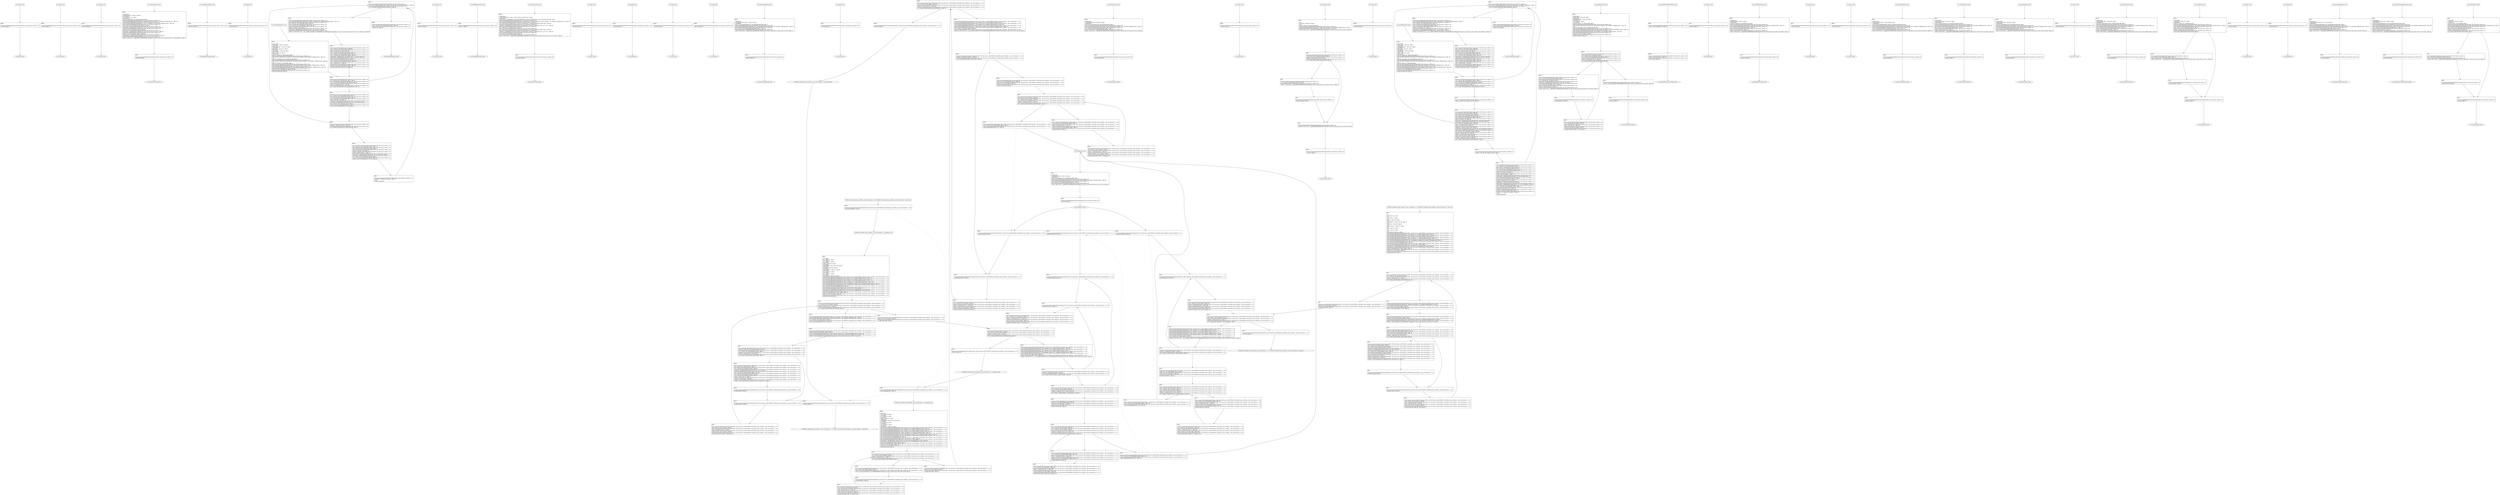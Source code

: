 digraph "icfg graph" {
BBio_ll_good1_end [label="{io_ll_good1_end}"];
BBio_ll_bad6_end [label="{io_ll_bad6_end}"];
BBio_ll_good5_end [label="{io_ll_good5_end}"];
BBio_ll_printWcharLine_end [label="{io_ll_printWcharLine_end}"];
BBio_ll_globalReturnsFalse_end [label="{io_ll_globalReturnsFalse_end}"];
BBio_ll_bad8_end [label="{io_ll_bad8_end}"];
BBio_ll_decodeHexWChars_end [label="{io_ll_decodeHexWChars_end}"];
BBio_ll_good7_end [label="{io_ll_good7_end}"];
BBio_ll_globalReturnsTrue_end [label="{io_ll_globalReturnsTrue_end}"];
BBio_ll_printStructLine_end [label="{io_ll_printStructLine_end}"];
BBio_ll_bad7_end [label="{io_ll_bad7_end}"];
BBio_ll_good6_end [label="{io_ll_good6_end}"];
BBio_ll_bad2_end [label="{io_ll_bad2_end}"];
BBio_ll_bad9_end [label="{io_ll_bad9_end}"];
BBio_ll_printUnsignedLine_end [label="{io_ll_printUnsignedLine_end}"];
BBio_ll_good4_end [label="{io_ll_good4_end}"];
BBCWE606_Unchecked_Loop_Condition__char_environment_17_ll_CWE606_Unchecked_Loop_Condition__char_environment_17_good_end [label="{CWE606_Unchecked_Loop_Condition__char_environment_17_ll_CWE606_Unchecked_Loop_Condition__char_environment_17_good_end}"];
BBio_ll_printSizeTLine_end [label="{io_ll_printSizeTLine_end}"];
BBio_ll_bad5_end [label="{io_ll_bad5_end}"];
BBio_ll_printLine_end [label="{io_ll_printLine_end}"];
BBio_ll_bad4_end [label="{io_ll_bad4_end}"];
BBio_ll_decodeHexChars_end [label="{io_ll_decodeHexChars_end}"];
BBio_ll_printBytesLine_end [label="{io_ll_printBytesLine_end}"];
BBio_ll_globalReturnsTrueOrFalse_end [label="{io_ll_globalReturnsTrueOrFalse_end}"];
BBio_ll_good3_end [label="{io_ll_good3_end}"];
BBio_ll_printHexCharLine_end [label="{io_ll_printHexCharLine_end}"];
BBio_ll_good9_end [label="{io_ll_good9_end}"];
BBio_ll_bad3_end [label="{io_ll_bad3_end}"];
BBio_ll_printDoubleLine_end [label="{io_ll_printDoubleLine_end}"];
BBio_ll_printShortLine_end [label="{io_ll_printShortLine_end}"];
BBio_ll_printLongLine_end [label="{io_ll_printLongLine_end}"];
BBCWE606_Unchecked_Loop_Condition__char_environment_17_ll_goodB2G_end [label="{CWE606_Unchecked_Loop_Condition__char_environment_17_ll_goodB2G_end}"];
BBio_ll_bad1_end [label="{io_ll_bad1_end}"];
BBio_ll_printFloatLine_end [label="{io_ll_printFloatLine_end}"];
BBio_ll_printWLine_end [label="{io_ll_printWLine_end}"];
BBio_ll_good2_end [label="{io_ll_good2_end}"];
BBio_ll_printIntLine_end [label="{io_ll_printIntLine_end}"];
BBCWE606_Unchecked_Loop_Condition__char_environment_17_ll_goodG2B_end [label="{CWE606_Unchecked_Loop_Condition__char_environment_17_ll_goodG2B_end}"];
BBio_ll_good8_end [label="{io_ll_good8_end}"];
BBio_ll_printLongLongLine_end [label="{io_ll_printLongLongLine_end}"];
BBio_ll_printHexUnsignedCharLine_end [label="{io_ll_printHexUnsignedCharLine_end}"];
BBCWE606_Unchecked_Loop_Condition__char_environment_17_ll_CWE606_Unchecked_Loop_Condition__char_environment_17_bad_end [label="{CWE606_Unchecked_Loop_Condition__char_environment_17_ll_CWE606_Unchecked_Loop_Condition__char_environment_17_bad_end}"];
BBio_ll_printSinkLine_end [label="{io_ll_printSinkLine_end}"];
BBio_ll_good1_start [label="{io_ll_good1_start}", shape=record];
io_ll_good1BB69 [label="{BB69:\l\l/home/raoxue/Desktop/MemVerif/workspace/000_109_042/source_code/io.c:187\l
  ret void, !dbg !52\l
}", shape=record];
BBio_ll_bad6_start [label="{io_ll_bad6_start}", shape=record];
io_ll_bad6BB83 [label="{BB83:\l\l/home/raoxue/Desktop/MemVerif/workspace/000_109_042/source_code/io.c:203\l
  ret void, !dbg !52\l
}", shape=record];
BBio_ll_good5_start [label="{io_ll_good5_start}", shape=record];
io_ll_good5BB73 [label="{BB73:\l\l/home/raoxue/Desktop/MemVerif/workspace/000_109_042/source_code/io.c:191\l
  ret void, !dbg !52\l
}", shape=record];
BBio_ll_printWcharLine_start [label="{io_ll_printWcharLine_start}", shape=record];
io_ll_printWcharLineBB28 [label="{BB28:\l\l/:3598106624\l
  %wideChar.addr = alloca i32, align 4\l
/:3598106624\l
  %s = alloca [2 x i32], align 4\l
/:3598106624\l
  store i32 %wideChar, i32* %wideChar.addr, align 4\l
/home/raoxue/Desktop/MemVerif/workspace/000_109_042/source_code/io.c:70\l
  call void @llvm.dbg.declare(metadata i32* %wideChar.addr, metadata !162, metadata !DIExpression()), !dbg !163\l
/home/raoxue/Desktop/MemVerif/workspace/000_109_042/source_code/io.c:74\l
  call void @llvm.dbg.declare(metadata [2 x i32]* %s, metadata !164, metadata !DIExpression()), !dbg !168\l
/home/raoxue/Desktop/MemVerif/workspace/000_109_042/source_code/io.c:75\l
  %0 = load i32, i32* %wideChar.addr, align 4, !dbg !61\l
/home/raoxue/Desktop/MemVerif/workspace/000_109_042/source_code/io.c:75\l
  %arrayidx = getelementptr inbounds [2 x i32], [2 x i32]* %s, i64 0, i64 0, !dbg !62\l
/home/raoxue/Desktop/MemVerif/workspace/000_109_042/source_code/io.c:75\l
  store i32 %0, i32* %arrayidx, align 4, !dbg !63\l
/home/raoxue/Desktop/MemVerif/workspace/000_109_042/source_code/io.c:76\l
  %arrayidx1 = getelementptr inbounds [2 x i32], [2 x i32]* %s, i64 0, i64 1, !dbg !64\l
/home/raoxue/Desktop/MemVerif/workspace/000_109_042/source_code/io.c:76\l
  store i32 0, i32* %arrayidx1, align 4, !dbg !65\l
/home/raoxue/Desktop/MemVerif/workspace/000_109_042/source_code/io.c:77\l
  %arraydecay = getelementptr inbounds [2 x i32], [2 x i32]* %s, i64 0, i64 0, !dbg !66\l
/home/raoxue/Desktop/MemVerif/workspace/000_109_042/source_code/io.c:77\l
  %call = call i32 (i8*, ...) @printf(i8* getelementptr inbounds ([5 x i8], [5 x i8]* @.str.10, i64 0, i64 0), i32* %arraydecay), !dbg !67\l
}", shape=record];
io_ll_printWcharLineBB28 [label="{BB28:\l\l/:3598106624\l
  %wideChar.addr = alloca i32, align 4\l
/:3598106624\l
  %s = alloca [2 x i32], align 4\l
/:3598106624\l
  store i32 %wideChar, i32* %wideChar.addr, align 4\l
/home/raoxue/Desktop/MemVerif/workspace/000_109_042/source_code/io.c:70\l
  call void @llvm.dbg.declare(metadata i32* %wideChar.addr, metadata !162, metadata !DIExpression()), !dbg !163\l
/home/raoxue/Desktop/MemVerif/workspace/000_109_042/source_code/io.c:74\l
  call void @llvm.dbg.declare(metadata [2 x i32]* %s, metadata !164, metadata !DIExpression()), !dbg !168\l
/home/raoxue/Desktop/MemVerif/workspace/000_109_042/source_code/io.c:75\l
  %0 = load i32, i32* %wideChar.addr, align 4, !dbg !61\l
/home/raoxue/Desktop/MemVerif/workspace/000_109_042/source_code/io.c:75\l
  %arrayidx = getelementptr inbounds [2 x i32], [2 x i32]* %s, i64 0, i64 0, !dbg !62\l
/home/raoxue/Desktop/MemVerif/workspace/000_109_042/source_code/io.c:75\l
  store i32 %0, i32* %arrayidx, align 4, !dbg !63\l
/home/raoxue/Desktop/MemVerif/workspace/000_109_042/source_code/io.c:76\l
  %arrayidx1 = getelementptr inbounds [2 x i32], [2 x i32]* %s, i64 0, i64 1, !dbg !64\l
/home/raoxue/Desktop/MemVerif/workspace/000_109_042/source_code/io.c:76\l
  store i32 0, i32* %arrayidx1, align 4, !dbg !65\l
/home/raoxue/Desktop/MemVerif/workspace/000_109_042/source_code/io.c:77\l
  %arraydecay = getelementptr inbounds [2 x i32], [2 x i32]* %s, i64 0, i64 0, !dbg !66\l
/home/raoxue/Desktop/MemVerif/workspace/000_109_042/source_code/io.c:77\l
  %call = call i32 (i8*, ...) @printf(i8* getelementptr inbounds ([5 x i8], [5 x i8]* @.str.10, i64 0, i64 0), i32* %arraydecay), !dbg !67\l
}", shape=record];
io_ll_printWcharLineBB29 [label="{BB29:\l\l/home/raoxue/Desktop/MemVerif/workspace/000_109_042/source_code/io.c:78\l
  ret void, !dbg !68\l
}", shape=record];
BBio_ll_globalReturnsFalse_start [label="{io_ll_globalReturnsFalse_start}", shape=record];
io_ll_globalReturnsFalseBB66 [label="{BB66:\l\l/home/raoxue/Desktop/MemVerif/workspace/000_109_042/source_code/io.c:163\l
  ret i32 0, !dbg !52\l
}", shape=record];
BBio_ll_bad8_start [label="{io_ll_bad8_start}", shape=record];
io_ll_bad8BB85 [label="{BB85:\l\l/home/raoxue/Desktop/MemVerif/workspace/000_109_042/source_code/io.c:205\l
  ret void, !dbg !52\l
}", shape=record];
BBio_ll_decodeHexWChars_start [label="{io_ll_decodeHexWChars_start}", shape=record];
io_ll_decodeHexWCharsBB55 [label="{BB55:\l\l/:100727368\l
  %bytes.addr = alloca i8*, align 8\l
/:100727368\l
  %numBytes.addr = alloca i64, align 8\l
/:100727368\l
  %hex.addr = alloca i32*, align 8\l
/:100727368\l
  %numWritten = alloca i64, align 8\l
/:100727368\l
  %byte = alloca i32, align 4\l
/:100727368\l
  store i8* %bytes, i8** %bytes.addr, align 8\l
/home/raoxue/Desktop/MemVerif/workspace/000_109_042/source_code/io.c:135\l
  call void @llvm.dbg.declare(metadata i8** %bytes.addr, metadata !290, metadata !DIExpression()), !dbg !291\l
/:135\l
  store i64 %numBytes, i64* %numBytes.addr, align 8\l
/home/raoxue/Desktop/MemVerif/workspace/000_109_042/source_code/io.c:135\l
  call void @llvm.dbg.declare(metadata i64* %numBytes.addr, metadata !292, metadata !DIExpression()), !dbg !293\l
/:135\l
  store i32* %hex, i32** %hex.addr, align 8\l
/home/raoxue/Desktop/MemVerif/workspace/000_109_042/source_code/io.c:135\l
  call void @llvm.dbg.declare(metadata i32** %hex.addr, metadata !294, metadata !DIExpression()), !dbg !295\l
/home/raoxue/Desktop/MemVerif/workspace/000_109_042/source_code/io.c:137\l
  call void @llvm.dbg.declare(metadata i64* %numWritten, metadata !296, metadata !DIExpression()), !dbg !297\l
/home/raoxue/Desktop/MemVerif/workspace/000_109_042/source_code/io.c:137\l
  store i64 0, i64* %numWritten, align 8, !dbg !65\l
/home/raoxue/Desktop/MemVerif/workspace/000_109_042/source_code/io.c:143\l
  br label %while.cond, !dbg !66\l
}", shape=record];
io_ll_decodeHexWCharsBB56 [label="{BB56:\l\l/home/raoxue/Desktop/MemVerif/workspace/000_109_042/source_code/io.c:143\l
  %0 = load i64, i64* %numWritten, align 8, !dbg !67\l
/home/raoxue/Desktop/MemVerif/workspace/000_109_042/source_code/io.c:143\l
  %1 = load i64, i64* %numBytes.addr, align 8, !dbg !68\l
/home/raoxue/Desktop/MemVerif/workspace/000_109_042/source_code/io.c:143\l
  %cmp = icmp ult i64 %0, %1, !dbg !69\l
/home/raoxue/Desktop/MemVerif/workspace/000_109_042/source_code/io.c:143\l
  br i1 %cmp, label %land.lhs.true, label %land.end, !dbg !70\l
}", shape=record];
io_ll_decodeHexWCharsBB57 [label="{BB57:\l\l/home/raoxue/Desktop/MemVerif/workspace/000_109_042/source_code/io.c:143\l
  %2 = load i32*, i32** %hex.addr, align 8, !dbg !71\l
/home/raoxue/Desktop/MemVerif/workspace/000_109_042/source_code/io.c:143\l
  %3 = load i64, i64* %numWritten, align 8, !dbg !72\l
/home/raoxue/Desktop/MemVerif/workspace/000_109_042/source_code/io.c:143\l
  %mul = mul i64 2, %3, !dbg !73\l
/home/raoxue/Desktop/MemVerif/workspace/000_109_042/source_code/io.c:143\l
  %arrayidx = getelementptr inbounds i32, i32* %2, i64 %mul, !dbg !71\l
/home/raoxue/Desktop/MemVerif/workspace/000_109_042/source_code/io.c:143\l
  %4 = load i32, i32* %arrayidx, align 4, !dbg !71\l
/home/raoxue/Desktop/MemVerif/workspace/000_109_042/source_code/io.c:143\l
  %call = call i32 @iswxdigit(i32 %4) #5, !dbg !74\l
}", shape=record];
io_ll_decodeHexWCharsBB57 [label="{BB57:\l\l/home/raoxue/Desktop/MemVerif/workspace/000_109_042/source_code/io.c:143\l
  %2 = load i32*, i32** %hex.addr, align 8, !dbg !71\l
/home/raoxue/Desktop/MemVerif/workspace/000_109_042/source_code/io.c:143\l
  %3 = load i64, i64* %numWritten, align 8, !dbg !72\l
/home/raoxue/Desktop/MemVerif/workspace/000_109_042/source_code/io.c:143\l
  %mul = mul i64 2, %3, !dbg !73\l
/home/raoxue/Desktop/MemVerif/workspace/000_109_042/source_code/io.c:143\l
  %arrayidx = getelementptr inbounds i32, i32* %2, i64 %mul, !dbg !71\l
/home/raoxue/Desktop/MemVerif/workspace/000_109_042/source_code/io.c:143\l
  %4 = load i32, i32* %arrayidx, align 4, !dbg !71\l
/home/raoxue/Desktop/MemVerif/workspace/000_109_042/source_code/io.c:143\l
  %call = call i32 @iswxdigit(i32 %4) #5, !dbg !74\l
}", shape=record];
io_ll_decodeHexWCharsBB59 [label="{BB59:\l\l/home/raoxue/Desktop/MemVerif/workspace/000_109_042/source_code/io.c:143\l
  %tobool = icmp ne i32 %call, 0, !dbg !74\l
/home/raoxue/Desktop/MemVerif/workspace/000_109_042/source_code/io.c:143\l
  br i1 %tobool, label %land.rhs, label %land.end, !dbg !75\l
}", shape=record];
io_ll_decodeHexWCharsBB60 [label="{BB60:\l\l/home/raoxue/Desktop/MemVerif/workspace/000_109_042/source_code/io.c:143\l
  %5 = load i32*, i32** %hex.addr, align 8, !dbg !76\l
/home/raoxue/Desktop/MemVerif/workspace/000_109_042/source_code/io.c:143\l
  %6 = load i64, i64* %numWritten, align 8, !dbg !77\l
/home/raoxue/Desktop/MemVerif/workspace/000_109_042/source_code/io.c:143\l
  %mul1 = mul i64 2, %6, !dbg !78\l
/home/raoxue/Desktop/MemVerif/workspace/000_109_042/source_code/io.c:143\l
  %add = add i64 %mul1, 1, !dbg !79\l
/home/raoxue/Desktop/MemVerif/workspace/000_109_042/source_code/io.c:143\l
  %arrayidx2 = getelementptr inbounds i32, i32* %5, i64 %add, !dbg !76\l
/home/raoxue/Desktop/MemVerif/workspace/000_109_042/source_code/io.c:143\l
  %7 = load i32, i32* %arrayidx2, align 4, !dbg !76\l
/home/raoxue/Desktop/MemVerif/workspace/000_109_042/source_code/io.c:143\l
  %call3 = call i32 @iswxdigit(i32 %7) #5, !dbg !80\l
}", shape=record];
io_ll_decodeHexWCharsBB60 [label="{BB60:\l\l/home/raoxue/Desktop/MemVerif/workspace/000_109_042/source_code/io.c:143\l
  %5 = load i32*, i32** %hex.addr, align 8, !dbg !76\l
/home/raoxue/Desktop/MemVerif/workspace/000_109_042/source_code/io.c:143\l
  %6 = load i64, i64* %numWritten, align 8, !dbg !77\l
/home/raoxue/Desktop/MemVerif/workspace/000_109_042/source_code/io.c:143\l
  %mul1 = mul i64 2, %6, !dbg !78\l
/home/raoxue/Desktop/MemVerif/workspace/000_109_042/source_code/io.c:143\l
  %add = add i64 %mul1, 1, !dbg !79\l
/home/raoxue/Desktop/MemVerif/workspace/000_109_042/source_code/io.c:143\l
  %arrayidx2 = getelementptr inbounds i32, i32* %5, i64 %add, !dbg !76\l
/home/raoxue/Desktop/MemVerif/workspace/000_109_042/source_code/io.c:143\l
  %7 = load i32, i32* %arrayidx2, align 4, !dbg !76\l
/home/raoxue/Desktop/MemVerif/workspace/000_109_042/source_code/io.c:143\l
  %call3 = call i32 @iswxdigit(i32 %7) #5, !dbg !80\l
}", shape=record];
io_ll_decodeHexWCharsBB61 [label="{BB61:\l\l/home/raoxue/Desktop/MemVerif/workspace/000_109_042/source_code/io.c:143\l
  %tobool4 = icmp ne i32 %call3, 0, !dbg !75\l
/:143\l
  br label %land.end\l
}", shape=record];
io_ll_decodeHexWCharsBB58 [label="{BB58:\l\l/home/raoxue/Desktop/MemVerif/workspace/000_109_042/source_code/io.c:0\l
  %8 = phi i1 [ false, %land.lhs.true ], [ false, %while.cond ], [ %tobool4, %land.rhs ], !dbg !81\l
/home/raoxue/Desktop/MemVerif/workspace/000_109_042/source_code/io.c:143\l
  br i1 %8, label %while.body, label %while.end, !dbg !66\l
}", shape=record];
io_ll_decodeHexWCharsBB62 [label="{BB62:\l\l/home/raoxue/Desktop/MemVerif/workspace/000_109_042/source_code/io.c:145\l
  call void @llvm.dbg.declare(metadata i32* %byte, metadata !314, metadata !DIExpression()), !dbg !316\l
/home/raoxue/Desktop/MemVerif/workspace/000_109_042/source_code/io.c:146\l
  %9 = load i32*, i32** %hex.addr, align 8, !dbg !85\l
/home/raoxue/Desktop/MemVerif/workspace/000_109_042/source_code/io.c:146\l
  %10 = load i64, i64* %numWritten, align 8, !dbg !86\l
/home/raoxue/Desktop/MemVerif/workspace/000_109_042/source_code/io.c:146\l
  %mul5 = mul i64 2, %10, !dbg !87\l
/home/raoxue/Desktop/MemVerif/workspace/000_109_042/source_code/io.c:146\l
  %arrayidx6 = getelementptr inbounds i32, i32* %9, i64 %mul5, !dbg !85\l
/home/raoxue/Desktop/MemVerif/workspace/000_109_042/source_code/io.c:146\l
  %call7 = call i32 (i32*, i32*, ...) @__isoc99_swscanf(i32* %arrayidx6, i32* getelementptr inbounds ([5 x i32], [5 x i32]* @.str.16, i64 0, i64 0), i32* %byte) #5, !dbg !88\l
}", shape=record];
io_ll_decodeHexWCharsBB62 [label="{BB62:\l\l/home/raoxue/Desktop/MemVerif/workspace/000_109_042/source_code/io.c:145\l
  call void @llvm.dbg.declare(metadata i32* %byte, metadata !314, metadata !DIExpression()), !dbg !316\l
/home/raoxue/Desktop/MemVerif/workspace/000_109_042/source_code/io.c:146\l
  %9 = load i32*, i32** %hex.addr, align 8, !dbg !85\l
/home/raoxue/Desktop/MemVerif/workspace/000_109_042/source_code/io.c:146\l
  %10 = load i64, i64* %numWritten, align 8, !dbg !86\l
/home/raoxue/Desktop/MemVerif/workspace/000_109_042/source_code/io.c:146\l
  %mul5 = mul i64 2, %10, !dbg !87\l
/home/raoxue/Desktop/MemVerif/workspace/000_109_042/source_code/io.c:146\l
  %arrayidx6 = getelementptr inbounds i32, i32* %9, i64 %mul5, !dbg !85\l
/home/raoxue/Desktop/MemVerif/workspace/000_109_042/source_code/io.c:146\l
  %call7 = call i32 (i32*, i32*, ...) @__isoc99_swscanf(i32* %arrayidx6, i32* getelementptr inbounds ([5 x i32], [5 x i32]* @.str.16, i64 0, i64 0), i32* %byte) #5, !dbg !88\l
}", shape=record];
io_ll_decodeHexWCharsBB64 [label="{BB64:\l\l/home/raoxue/Desktop/MemVerif/workspace/000_109_042/source_code/io.c:147\l
  %11 = load i32, i32* %byte, align 4, !dbg !89\l
/home/raoxue/Desktop/MemVerif/workspace/000_109_042/source_code/io.c:147\l
  %conv = trunc i32 %11 to i8, !dbg !90\l
/home/raoxue/Desktop/MemVerif/workspace/000_109_042/source_code/io.c:147\l
  %12 = load i8*, i8** %bytes.addr, align 8, !dbg !91\l
/home/raoxue/Desktop/MemVerif/workspace/000_109_042/source_code/io.c:147\l
  %13 = load i64, i64* %numWritten, align 8, !dbg !92\l
/home/raoxue/Desktop/MemVerif/workspace/000_109_042/source_code/io.c:147\l
  %arrayidx8 = getelementptr inbounds i8, i8* %12, i64 %13, !dbg !91\l
/home/raoxue/Desktop/MemVerif/workspace/000_109_042/source_code/io.c:147\l
  store i8 %conv, i8* %arrayidx8, align 1, !dbg !93\l
/home/raoxue/Desktop/MemVerif/workspace/000_109_042/source_code/io.c:148\l
  %14 = load i64, i64* %numWritten, align 8, !dbg !94\l
/home/raoxue/Desktop/MemVerif/workspace/000_109_042/source_code/io.c:148\l
  %inc = add i64 %14, 1, !dbg !94\l
/home/raoxue/Desktop/MemVerif/workspace/000_109_042/source_code/io.c:148\l
  store i64 %inc, i64* %numWritten, align 8, !dbg !94\l
/home/raoxue/Desktop/MemVerif/workspace/000_109_042/source_code/io.c:143\l
  br label %while.cond, !dbg !66, !llvm.loop !95\l
}", shape=record];
io_ll_decodeHexWCharsBB63 [label="{BB63:\l\l/home/raoxue/Desktop/MemVerif/workspace/000_109_042/source_code/io.c:151\l
  %15 = load i64, i64* %numWritten, align 8, !dbg !98\l
/home/raoxue/Desktop/MemVerif/workspace/000_109_042/source_code/io.c:151\l
  ret i64 %15, !dbg !99\l
}", shape=record];
BBio_ll_good7_start [label="{io_ll_good7_start}", shape=record];
io_ll_good7BB75 [label="{BB75:\l\l/home/raoxue/Desktop/MemVerif/workspace/000_109_042/source_code/io.c:193\l
  ret void, !dbg !52\l
}", shape=record];
BBio_ll_globalReturnsTrue_start [label="{io_ll_globalReturnsTrue_start}", shape=record];
io_ll_globalReturnsTrueBB65 [label="{BB65:\l\l/home/raoxue/Desktop/MemVerif/workspace/000_109_042/source_code/io.c:158\l
  ret i32 1, !dbg !52\l
}", shape=record];
BBio_ll_printStructLine_start [label="{io_ll_printStructLine_start}", shape=record];
io_ll_printStructLineBB36 [label="{BB36:\l\l/:3598106624\l
  %structTwoIntsStruct.addr = alloca %struct._twoIntsStruct*, align 8\l
/:3598106624\l
  store %struct._twoIntsStruct* %structTwoIntsStruct, %struct._twoIntsStruct** %structTwoIntsStruct.addr, align 8\l
/home/raoxue/Desktop/MemVerif/workspace/000_109_042/source_code/io.c:95\l
  call void @llvm.dbg.declare(metadata %struct._twoIntsStruct** %structTwoIntsStruct.addr, metadata !212, metadata !DIExpression()), !dbg !213\l
/home/raoxue/Desktop/MemVerif/workspace/000_109_042/source_code/io.c:97\l
  %0 = load %struct._twoIntsStruct*, %struct._twoIntsStruct** %structTwoIntsStruct.addr, align 8, !dbg !61\l
/home/raoxue/Desktop/MemVerif/workspace/000_109_042/source_code/io.c:97\l
  %intOne = getelementptr inbounds %struct._twoIntsStruct, %struct._twoIntsStruct* %0, i32 0, i32 0, !dbg !62\l
/home/raoxue/Desktop/MemVerif/workspace/000_109_042/source_code/io.c:97\l
  %1 = load i32, i32* %intOne, align 4, !dbg !62\l
/home/raoxue/Desktop/MemVerif/workspace/000_109_042/source_code/io.c:97\l
  %2 = load %struct._twoIntsStruct*, %struct._twoIntsStruct** %structTwoIntsStruct.addr, align 8, !dbg !63\l
/home/raoxue/Desktop/MemVerif/workspace/000_109_042/source_code/io.c:97\l
  %intTwo = getelementptr inbounds %struct._twoIntsStruct, %struct._twoIntsStruct* %2, i32 0, i32 1, !dbg !64\l
/home/raoxue/Desktop/MemVerif/workspace/000_109_042/source_code/io.c:97\l
  %3 = load i32, i32* %intTwo, align 4, !dbg !64\l
/home/raoxue/Desktop/MemVerif/workspace/000_109_042/source_code/io.c:97\l
  %call = call i32 (i8*, ...) @printf(i8* getelementptr inbounds ([10 x i8], [10 x i8]* @.str.13, i64 0, i64 0), i32 %1, i32 %3), !dbg !65\l
}", shape=record];
io_ll_printStructLineBB36 [label="{BB36:\l\l/:3598106624\l
  %structTwoIntsStruct.addr = alloca %struct._twoIntsStruct*, align 8\l
/:3598106624\l
  store %struct._twoIntsStruct* %structTwoIntsStruct, %struct._twoIntsStruct** %structTwoIntsStruct.addr, align 8\l
/home/raoxue/Desktop/MemVerif/workspace/000_109_042/source_code/io.c:95\l
  call void @llvm.dbg.declare(metadata %struct._twoIntsStruct** %structTwoIntsStruct.addr, metadata !212, metadata !DIExpression()), !dbg !213\l
/home/raoxue/Desktop/MemVerif/workspace/000_109_042/source_code/io.c:97\l
  %0 = load %struct._twoIntsStruct*, %struct._twoIntsStruct** %structTwoIntsStruct.addr, align 8, !dbg !61\l
/home/raoxue/Desktop/MemVerif/workspace/000_109_042/source_code/io.c:97\l
  %intOne = getelementptr inbounds %struct._twoIntsStruct, %struct._twoIntsStruct* %0, i32 0, i32 0, !dbg !62\l
/home/raoxue/Desktop/MemVerif/workspace/000_109_042/source_code/io.c:97\l
  %1 = load i32, i32* %intOne, align 4, !dbg !62\l
/home/raoxue/Desktop/MemVerif/workspace/000_109_042/source_code/io.c:97\l
  %2 = load %struct._twoIntsStruct*, %struct._twoIntsStruct** %structTwoIntsStruct.addr, align 8, !dbg !63\l
/home/raoxue/Desktop/MemVerif/workspace/000_109_042/source_code/io.c:97\l
  %intTwo = getelementptr inbounds %struct._twoIntsStruct, %struct._twoIntsStruct* %2, i32 0, i32 1, !dbg !64\l
/home/raoxue/Desktop/MemVerif/workspace/000_109_042/source_code/io.c:97\l
  %3 = load i32, i32* %intTwo, align 4, !dbg !64\l
/home/raoxue/Desktop/MemVerif/workspace/000_109_042/source_code/io.c:97\l
  %call = call i32 (i8*, ...) @printf(i8* getelementptr inbounds ([10 x i8], [10 x i8]* @.str.13, i64 0, i64 0), i32 %1, i32 %3), !dbg !65\l
}", shape=record];
io_ll_printStructLineBB37 [label="{BB37:\l\l/home/raoxue/Desktop/MemVerif/workspace/000_109_042/source_code/io.c:98\l
  ret void, !dbg !66\l
}", shape=record];
BBio_ll_bad7_start [label="{io_ll_bad7_start}", shape=record];
io_ll_bad7BB84 [label="{BB84:\l\l/home/raoxue/Desktop/MemVerif/workspace/000_109_042/source_code/io.c:204\l
  ret void, !dbg !52\l
}", shape=record];
BBio_ll_good6_start [label="{io_ll_good6_start}", shape=record];
io_ll_good6BB74 [label="{BB74:\l\l/home/raoxue/Desktop/MemVerif/workspace/000_109_042/source_code/io.c:192\l
  ret void, !dbg !52\l
}", shape=record];
BBio_ll_bad2_start [label="{io_ll_bad2_start}", shape=record];
io_ll_bad2BB79 [label="{BB79:\l\l/home/raoxue/Desktop/MemVerif/workspace/000_109_042/source_code/io.c:199\l
  ret void, !dbg !52\l
}", shape=record];
BBio_ll_bad9_start [label="{io_ll_bad9_start}", shape=record];
io_ll_bad9BB86 [label="{BB86:\l\l/home/raoxue/Desktop/MemVerif/workspace/000_109_042/source_code/io.c:206\l
  ret void, !dbg !52\l
}", shape=record];
BBio_ll_printUnsignedLine_start [label="{io_ll_printUnsignedLine_start}", shape=record];
io_ll_printUnsignedLineBB30 [label="{BB30:\l\l/:100888408\l
  %unsignedNumber.addr = alloca i32, align 4\l
/:100888408\l
  store i32 %unsignedNumber, i32* %unsignedNumber.addr, align 4\l
/home/raoxue/Desktop/MemVerif/workspace/000_109_042/source_code/io.c:80\l
  call void @llvm.dbg.declare(metadata i32* %unsignedNumber.addr, metadata !180, metadata !DIExpression()), !dbg !181\l
/home/raoxue/Desktop/MemVerif/workspace/000_109_042/source_code/io.c:82\l
  %0 = load i32, i32* %unsignedNumber.addr, align 4, !dbg !54\l
/home/raoxue/Desktop/MemVerif/workspace/000_109_042/source_code/io.c:82\l
  %call = call i32 (i8*, ...) @printf(i8* getelementptr inbounds ([4 x i8], [4 x i8]* @.str.11, i64 0, i64 0), i32 %0), !dbg !55\l
}", shape=record];
io_ll_printUnsignedLineBB30 [label="{BB30:\l\l/:100888408\l
  %unsignedNumber.addr = alloca i32, align 4\l
/:100888408\l
  store i32 %unsignedNumber, i32* %unsignedNumber.addr, align 4\l
/home/raoxue/Desktop/MemVerif/workspace/000_109_042/source_code/io.c:80\l
  call void @llvm.dbg.declare(metadata i32* %unsignedNumber.addr, metadata !180, metadata !DIExpression()), !dbg !181\l
/home/raoxue/Desktop/MemVerif/workspace/000_109_042/source_code/io.c:82\l
  %0 = load i32, i32* %unsignedNumber.addr, align 4, !dbg !54\l
/home/raoxue/Desktop/MemVerif/workspace/000_109_042/source_code/io.c:82\l
  %call = call i32 (i8*, ...) @printf(i8* getelementptr inbounds ([4 x i8], [4 x i8]* @.str.11, i64 0, i64 0), i32 %0), !dbg !55\l
}", shape=record];
io_ll_printUnsignedLineBB31 [label="{BB31:\l\l/home/raoxue/Desktop/MemVerif/workspace/000_109_042/source_code/io.c:83\l
  ret void, !dbg !56\l
}", shape=record];
BBio_ll_good4_start [label="{io_ll_good4_start}", shape=record];
io_ll_good4BB72 [label="{BB72:\l\l/home/raoxue/Desktop/MemVerif/workspace/000_109_042/source_code/io.c:190\l
  ret void, !dbg !52\l
}", shape=record];
BBCWE606_Unchecked_Loop_Condition__char_environment_17_ll_CWE606_Unchecked_Loop_Condition__char_environment_17_good_start [label="{CWE606_Unchecked_Loop_Condition__char_environment_17_ll_CWE606_Unchecked_Loop_Condition__char_environment_17_good_start}", shape=record];
CWE606_Unchecked_Loop_Condition__char_environment_17_ll_CWE606_Unchecked_Loop_Condition__char_environment_17_goodBB64 [label="{BB64:\l\l/home/raoxue/Desktop/MemVerif/workspace/000_109_042/source_code/CWE606_Unchecked_Loop_Condition__char_environment_17.c:156\l
  call void @goodB2G(), !dbg !12\l
}", shape=record];
CWE606_Unchecked_Loop_Condition__char_environment_17_ll_CWE606_Unchecked_Loop_Condition__char_environment_17_goodBB64 [label="{BB64:\l\l/home/raoxue/Desktop/MemVerif/workspace/000_109_042/source_code/CWE606_Unchecked_Loop_Condition__char_environment_17.c:156\l
  call void @goodB2G(), !dbg !12\l
}", shape=record];
CWE606_Unchecked_Loop_Condition__char_environment_17_ll_CWE606_Unchecked_Loop_Condition__char_environment_17_goodBB65 [label="{BB65:\l\l/home/raoxue/Desktop/MemVerif/workspace/000_109_042/source_code/CWE606_Unchecked_Loop_Condition__char_environment_17.c:157\l
  call void @goodG2B(), !dbg !13\l
}", shape=record];
CWE606_Unchecked_Loop_Condition__char_environment_17_ll_CWE606_Unchecked_Loop_Condition__char_environment_17_goodBB65 [label="{BB65:\l\l/home/raoxue/Desktop/MemVerif/workspace/000_109_042/source_code/CWE606_Unchecked_Loop_Condition__char_environment_17.c:157\l
  call void @goodG2B(), !dbg !13\l
}", shape=record];
CWE606_Unchecked_Loop_Condition__char_environment_17_ll_CWE606_Unchecked_Loop_Condition__char_environment_17_goodBB66 [label="{BB66:\l\l/home/raoxue/Desktop/MemVerif/workspace/000_109_042/source_code/CWE606_Unchecked_Loop_Condition__char_environment_17.c:158\l
  ret void, !dbg !14\l
}", shape=record];
BBio_ll_printSizeTLine_start [label="{io_ll_printSizeTLine_start}", shape=record];
io_ll_printSizeTLineBB24 [label="{BB24:\l\l/:3598106624\l
  %sizeTNumber.addr = alloca i64, align 8\l
/:3598106624\l
  store i64 %sizeTNumber, i64* %sizeTNumber.addr, align 8\l
/home/raoxue/Desktop/MemVerif/workspace/000_109_042/source_code/io.c:60\l
  call void @llvm.dbg.declare(metadata i64* %sizeTNumber.addr, metadata !146, metadata !DIExpression()), !dbg !147\l
/home/raoxue/Desktop/MemVerif/workspace/000_109_042/source_code/io.c:62\l
  %0 = load i64, i64* %sizeTNumber.addr, align 8, !dbg !57\l
/home/raoxue/Desktop/MemVerif/workspace/000_109_042/source_code/io.c:62\l
  %call = call i32 (i8*, ...) @printf(i8* getelementptr inbounds ([5 x i8], [5 x i8]* @.str.8, i64 0, i64 0), i64 %0), !dbg !58\l
}", shape=record];
io_ll_printSizeTLineBB24 [label="{BB24:\l\l/:3598106624\l
  %sizeTNumber.addr = alloca i64, align 8\l
/:3598106624\l
  store i64 %sizeTNumber, i64* %sizeTNumber.addr, align 8\l
/home/raoxue/Desktop/MemVerif/workspace/000_109_042/source_code/io.c:60\l
  call void @llvm.dbg.declare(metadata i64* %sizeTNumber.addr, metadata !146, metadata !DIExpression()), !dbg !147\l
/home/raoxue/Desktop/MemVerif/workspace/000_109_042/source_code/io.c:62\l
  %0 = load i64, i64* %sizeTNumber.addr, align 8, !dbg !57\l
/home/raoxue/Desktop/MemVerif/workspace/000_109_042/source_code/io.c:62\l
  %call = call i32 (i8*, ...) @printf(i8* getelementptr inbounds ([5 x i8], [5 x i8]* @.str.8, i64 0, i64 0), i64 %0), !dbg !58\l
}", shape=record];
io_ll_printSizeTLineBB25 [label="{BB25:\l\l/home/raoxue/Desktop/MemVerif/workspace/000_109_042/source_code/io.c:63\l
  ret void, !dbg !59\l
}", shape=record];
BBio_ll_bad5_start [label="{io_ll_bad5_start}", shape=record];
io_ll_bad5BB82 [label="{BB82:\l\l/home/raoxue/Desktop/MemVerif/workspace/000_109_042/source_code/io.c:202\l
  ret void, !dbg !52\l
}", shape=record];
BBio_ll_printLine_start [label="{io_ll_printLine_start}", shape=record];
io_ll_printLineBB0 [label="{BB0:\l\l/:415\l
  %line.addr = alloca i8*, align 8\l
/:415\l
  store i8* %line, i8** %line.addr, align 8\l
/home/raoxue/Desktop/MemVerif/workspace/000_109_042/source_code/io.c:11\l
  call void @llvm.dbg.declare(metadata i8** %line.addr, metadata !52, metadata !DIExpression()), !dbg !53\l
/home/raoxue/Desktop/MemVerif/workspace/000_109_042/source_code/io.c:13\l
  %call = call i32 (i8*, ...) @printf(i8* getelementptr inbounds ([9 x i8], [9 x i8]* @.str, i64 0, i64 0)), !dbg !54\l
}", shape=record];
io_ll_printLineBB0 [label="{BB0:\l\l/:415\l
  %line.addr = alloca i8*, align 8\l
/:415\l
  store i8* %line, i8** %line.addr, align 8\l
/home/raoxue/Desktop/MemVerif/workspace/000_109_042/source_code/io.c:11\l
  call void @llvm.dbg.declare(metadata i8** %line.addr, metadata !52, metadata !DIExpression()), !dbg !53\l
/home/raoxue/Desktop/MemVerif/workspace/000_109_042/source_code/io.c:13\l
  %call = call i32 (i8*, ...) @printf(i8* getelementptr inbounds ([9 x i8], [9 x i8]* @.str, i64 0, i64 0)), !dbg !54\l
}", shape=record];
io_ll_printLineBB1 [label="{BB1:\l\l/home/raoxue/Desktop/MemVerif/workspace/000_109_042/source_code/io.c:14\l
  %0 = load i8*, i8** %line.addr, align 8, !dbg !55\l
/home/raoxue/Desktop/MemVerif/workspace/000_109_042/source_code/io.c:14\l
  %cmp = icmp ne i8* %0, null, !dbg !57\l
/home/raoxue/Desktop/MemVerif/workspace/000_109_042/source_code/io.c:14\l
  br i1 %cmp, label %if.then, label %if.end, !dbg !58\l
}", shape=record];
io_ll_printLineBB2 [label="{BB2:\l\l/home/raoxue/Desktop/MemVerif/workspace/000_109_042/source_code/io.c:16\l
  %1 = load i8*, i8** %line.addr, align 8, !dbg !59\l
/home/raoxue/Desktop/MemVerif/workspace/000_109_042/source_code/io.c:16\l
  %call1 = call i32 (i8*, ...) @printf(i8* getelementptr inbounds ([4 x i8], [4 x i8]* @.str.1, i64 0, i64 0), i8* %1), !dbg !61\l
}", shape=record];
io_ll_printLineBB2 [label="{BB2:\l\l/home/raoxue/Desktop/MemVerif/workspace/000_109_042/source_code/io.c:16\l
  %1 = load i8*, i8** %line.addr, align 8, !dbg !59\l
/home/raoxue/Desktop/MemVerif/workspace/000_109_042/source_code/io.c:16\l
  %call1 = call i32 (i8*, ...) @printf(i8* getelementptr inbounds ([4 x i8], [4 x i8]* @.str.1, i64 0, i64 0), i8* %1), !dbg !61\l
}", shape=record];
io_ll_printLineBB4 [label="{BB4:\l\l/home/raoxue/Desktop/MemVerif/workspace/000_109_042/source_code/io.c:17\l
  br label %if.end, !dbg !62\l
}", shape=record];
io_ll_printLineBB3 [label="{BB3:\l\l/home/raoxue/Desktop/MemVerif/workspace/000_109_042/source_code/io.c:18\l
  %call2 = call i32 (i8*, ...) @printf(i8* getelementptr inbounds ([9 x i8], [9 x i8]* @.str.2, i64 0, i64 0)), !dbg !63\l
}", shape=record];
io_ll_printLineBB3 [label="{BB3:\l\l/home/raoxue/Desktop/MemVerif/workspace/000_109_042/source_code/io.c:18\l
  %call2 = call i32 (i8*, ...) @printf(i8* getelementptr inbounds ([9 x i8], [9 x i8]* @.str.2, i64 0, i64 0)), !dbg !63\l
}", shape=record];
io_ll_printLineBB5 [label="{BB5:\l\l/home/raoxue/Desktop/MemVerif/workspace/000_109_042/source_code/io.c:19\l
  ret void, !dbg !64\l
}", shape=record];
BBio_ll_bad4_start [label="{io_ll_bad4_start}", shape=record];
io_ll_bad4BB81 [label="{BB81:\l\l/home/raoxue/Desktop/MemVerif/workspace/000_109_042/source_code/io.c:201\l
  ret void, !dbg !52\l
}", shape=record];
BBio_ll_decodeHexChars_start [label="{io_ll_decodeHexChars_start}", shape=record];
io_ll_decodeHexCharsBB45 [label="{BB45:\l\l/:100741696\l
  %bytes.addr = alloca i8*, align 8\l
/:100741696\l
  %numBytes.addr = alloca i64, align 8\l
/:100741696\l
  %hex.addr = alloca i8*, align 8\l
/:100741696\l
  %numWritten = alloca i64, align 8\l
/:100741696\l
  %byte = alloca i32, align 4\l
/:100741696\l
  store i8* %bytes, i8** %bytes.addr, align 8\l
/home/raoxue/Desktop/MemVerif/workspace/000_109_042/source_code/io.c:113\l
  call void @llvm.dbg.declare(metadata i8** %bytes.addr, metadata !253, metadata !DIExpression()), !dbg !254\l
/:113\l
  store i64 %numBytes, i64* %numBytes.addr, align 8\l
/home/raoxue/Desktop/MemVerif/workspace/000_109_042/source_code/io.c:113\l
  call void @llvm.dbg.declare(metadata i64* %numBytes.addr, metadata !255, metadata !DIExpression()), !dbg !256\l
/:113\l
  store i8* %hex, i8** %hex.addr, align 8\l
/home/raoxue/Desktop/MemVerif/workspace/000_109_042/source_code/io.c:113\l
  call void @llvm.dbg.declare(metadata i8** %hex.addr, metadata !257, metadata !DIExpression()), !dbg !258\l
/home/raoxue/Desktop/MemVerif/workspace/000_109_042/source_code/io.c:115\l
  call void @llvm.dbg.declare(metadata i64* %numWritten, metadata !259, metadata !DIExpression()), !dbg !260\l
/home/raoxue/Desktop/MemVerif/workspace/000_109_042/source_code/io.c:115\l
  store i64 0, i64* %numWritten, align 8, !dbg !63\l
/home/raoxue/Desktop/MemVerif/workspace/000_109_042/source_code/io.c:121\l
  br label %while.cond, !dbg !64\l
}", shape=record];
io_ll_decodeHexCharsBB46 [label="{BB46:\l\l/home/raoxue/Desktop/MemVerif/workspace/000_109_042/source_code/io.c:121\l
  %0 = load i64, i64* %numWritten, align 8, !dbg !65\l
/home/raoxue/Desktop/MemVerif/workspace/000_109_042/source_code/io.c:121\l
  %1 = load i64, i64* %numBytes.addr, align 8, !dbg !66\l
/home/raoxue/Desktop/MemVerif/workspace/000_109_042/source_code/io.c:121\l
  %cmp = icmp ult i64 %0, %1, !dbg !67\l
/home/raoxue/Desktop/MemVerif/workspace/000_109_042/source_code/io.c:121\l
  br i1 %cmp, label %land.lhs.true, label %land.end, !dbg !68\l
}", shape=record];
io_ll_decodeHexCharsBB47 [label="{BB47:\l\l/home/raoxue/Desktop/MemVerif/workspace/000_109_042/source_code/io.c:121\l
  %call = call i16** @__ctype_b_loc() #5, !dbg !69\l
}", shape=record];
io_ll_decodeHexCharsBB47 [label="{BB47:\l\l/home/raoxue/Desktop/MemVerif/workspace/000_109_042/source_code/io.c:121\l
  %call = call i16** @__ctype_b_loc() #5, !dbg !69\l
}", shape=record];
io_ll_decodeHexCharsBB49 [label="{BB49:\l\l/home/raoxue/Desktop/MemVerif/workspace/000_109_042/source_code/io.c:121\l
  %2 = load i16*, i16** %call, align 8, !dbg !69\l
/home/raoxue/Desktop/MemVerif/workspace/000_109_042/source_code/io.c:121\l
  %3 = load i8*, i8** %hex.addr, align 8, !dbg !69\l
/home/raoxue/Desktop/MemVerif/workspace/000_109_042/source_code/io.c:121\l
  %4 = load i64, i64* %numWritten, align 8, !dbg !69\l
/home/raoxue/Desktop/MemVerif/workspace/000_109_042/source_code/io.c:121\l
  %mul = mul i64 2, %4, !dbg !69\l
/home/raoxue/Desktop/MemVerif/workspace/000_109_042/source_code/io.c:121\l
  %arrayidx = getelementptr inbounds i8, i8* %3, i64 %mul, !dbg !69\l
/home/raoxue/Desktop/MemVerif/workspace/000_109_042/source_code/io.c:121\l
  %5 = load i8, i8* %arrayidx, align 1, !dbg !69\l
/home/raoxue/Desktop/MemVerif/workspace/000_109_042/source_code/io.c:121\l
  %conv = sext i8 %5 to i32, !dbg !69\l
/home/raoxue/Desktop/MemVerif/workspace/000_109_042/source_code/io.c:121\l
  %idxprom = sext i32 %conv to i64, !dbg !69\l
/home/raoxue/Desktop/MemVerif/workspace/000_109_042/source_code/io.c:121\l
  %arrayidx1 = getelementptr inbounds i16, i16* %2, i64 %idxprom, !dbg !69\l
/home/raoxue/Desktop/MemVerif/workspace/000_109_042/source_code/io.c:121\l
  %6 = load i16, i16* %arrayidx1, align 2, !dbg !69\l
/home/raoxue/Desktop/MemVerif/workspace/000_109_042/source_code/io.c:121\l
  %conv2 = zext i16 %6 to i32, !dbg !69\l
/home/raoxue/Desktop/MemVerif/workspace/000_109_042/source_code/io.c:121\l
  %and = and i32 %conv2, 4096, !dbg !69\l
/home/raoxue/Desktop/MemVerif/workspace/000_109_042/source_code/io.c:121\l
  %tobool = icmp ne i32 %and, 0, !dbg !69\l
/home/raoxue/Desktop/MemVerif/workspace/000_109_042/source_code/io.c:121\l
  br i1 %tobool, label %land.rhs, label %land.end, !dbg !70\l
}", shape=record];
io_ll_decodeHexCharsBB50 [label="{BB50:\l\l/home/raoxue/Desktop/MemVerif/workspace/000_109_042/source_code/io.c:121\l
  %call3 = call i16** @__ctype_b_loc() #5, !dbg !71\l
}", shape=record];
io_ll_decodeHexCharsBB50 [label="{BB50:\l\l/home/raoxue/Desktop/MemVerif/workspace/000_109_042/source_code/io.c:121\l
  %call3 = call i16** @__ctype_b_loc() #5, !dbg !71\l
}", shape=record];
io_ll_decodeHexCharsBB51 [label="{BB51:\l\l/home/raoxue/Desktop/MemVerif/workspace/000_109_042/source_code/io.c:121\l
  %7 = load i16*, i16** %call3, align 8, !dbg !71\l
/home/raoxue/Desktop/MemVerif/workspace/000_109_042/source_code/io.c:121\l
  %8 = load i8*, i8** %hex.addr, align 8, !dbg !71\l
/home/raoxue/Desktop/MemVerif/workspace/000_109_042/source_code/io.c:121\l
  %9 = load i64, i64* %numWritten, align 8, !dbg !71\l
/home/raoxue/Desktop/MemVerif/workspace/000_109_042/source_code/io.c:121\l
  %mul4 = mul i64 2, %9, !dbg !71\l
/home/raoxue/Desktop/MemVerif/workspace/000_109_042/source_code/io.c:121\l
  %add = add i64 %mul4, 1, !dbg !71\l
/home/raoxue/Desktop/MemVerif/workspace/000_109_042/source_code/io.c:121\l
  %arrayidx5 = getelementptr inbounds i8, i8* %8, i64 %add, !dbg !71\l
/home/raoxue/Desktop/MemVerif/workspace/000_109_042/source_code/io.c:121\l
  %10 = load i8, i8* %arrayidx5, align 1, !dbg !71\l
/home/raoxue/Desktop/MemVerif/workspace/000_109_042/source_code/io.c:121\l
  %conv6 = sext i8 %10 to i32, !dbg !71\l
/home/raoxue/Desktop/MemVerif/workspace/000_109_042/source_code/io.c:121\l
  %idxprom7 = sext i32 %conv6 to i64, !dbg !71\l
/home/raoxue/Desktop/MemVerif/workspace/000_109_042/source_code/io.c:121\l
  %arrayidx8 = getelementptr inbounds i16, i16* %7, i64 %idxprom7, !dbg !71\l
/home/raoxue/Desktop/MemVerif/workspace/000_109_042/source_code/io.c:121\l
  %11 = load i16, i16* %arrayidx8, align 2, !dbg !71\l
/home/raoxue/Desktop/MemVerif/workspace/000_109_042/source_code/io.c:121\l
  %conv9 = zext i16 %11 to i32, !dbg !71\l
/home/raoxue/Desktop/MemVerif/workspace/000_109_042/source_code/io.c:121\l
  %and10 = and i32 %conv9, 4096, !dbg !71\l
/home/raoxue/Desktop/MemVerif/workspace/000_109_042/source_code/io.c:121\l
  %tobool11 = icmp ne i32 %and10, 0, !dbg !70\l
/:121\l
  br label %land.end\l
}", shape=record];
io_ll_decodeHexCharsBB48 [label="{BB48:\l\l/home/raoxue/Desktop/MemVerif/workspace/000_109_042/source_code/io.c:0\l
  %12 = phi i1 [ false, %land.lhs.true ], [ false, %while.cond ], [ %tobool11, %land.rhs ], !dbg !72\l
/home/raoxue/Desktop/MemVerif/workspace/000_109_042/source_code/io.c:121\l
  br i1 %12, label %while.body, label %while.end, !dbg !64\l
}", shape=record];
io_ll_decodeHexCharsBB52 [label="{BB52:\l\l/home/raoxue/Desktop/MemVerif/workspace/000_109_042/source_code/io.c:123\l
  call void @llvm.dbg.declare(metadata i32* %byte, metadata !270, metadata !DIExpression()), !dbg !272\l
/home/raoxue/Desktop/MemVerif/workspace/000_109_042/source_code/io.c:124\l
  %13 = load i8*, i8** %hex.addr, align 8, !dbg !76\l
/home/raoxue/Desktop/MemVerif/workspace/000_109_042/source_code/io.c:124\l
  %14 = load i64, i64* %numWritten, align 8, !dbg !77\l
/home/raoxue/Desktop/MemVerif/workspace/000_109_042/source_code/io.c:124\l
  %mul12 = mul i64 2, %14, !dbg !78\l
/home/raoxue/Desktop/MemVerif/workspace/000_109_042/source_code/io.c:124\l
  %arrayidx13 = getelementptr inbounds i8, i8* %13, i64 %mul12, !dbg !76\l
/home/raoxue/Desktop/MemVerif/workspace/000_109_042/source_code/io.c:124\l
  %call14 = call i32 (i8*, i8*, ...) @__isoc99_sscanf(i8* %arrayidx13, i8* getelementptr inbounds ([5 x i8], [5 x i8]* @.str.14, i64 0, i64 0), i32* %byte) #6, !dbg !79\l
}", shape=record];
io_ll_decodeHexCharsBB52 [label="{BB52:\l\l/home/raoxue/Desktop/MemVerif/workspace/000_109_042/source_code/io.c:123\l
  call void @llvm.dbg.declare(metadata i32* %byte, metadata !270, metadata !DIExpression()), !dbg !272\l
/home/raoxue/Desktop/MemVerif/workspace/000_109_042/source_code/io.c:124\l
  %13 = load i8*, i8** %hex.addr, align 8, !dbg !76\l
/home/raoxue/Desktop/MemVerif/workspace/000_109_042/source_code/io.c:124\l
  %14 = load i64, i64* %numWritten, align 8, !dbg !77\l
/home/raoxue/Desktop/MemVerif/workspace/000_109_042/source_code/io.c:124\l
  %mul12 = mul i64 2, %14, !dbg !78\l
/home/raoxue/Desktop/MemVerif/workspace/000_109_042/source_code/io.c:124\l
  %arrayidx13 = getelementptr inbounds i8, i8* %13, i64 %mul12, !dbg !76\l
/home/raoxue/Desktop/MemVerif/workspace/000_109_042/source_code/io.c:124\l
  %call14 = call i32 (i8*, i8*, ...) @__isoc99_sscanf(i8* %arrayidx13, i8* getelementptr inbounds ([5 x i8], [5 x i8]* @.str.14, i64 0, i64 0), i32* %byte) #6, !dbg !79\l
}", shape=record];
io_ll_decodeHexCharsBB54 [label="{BB54:\l\l/home/raoxue/Desktop/MemVerif/workspace/000_109_042/source_code/io.c:125\l
  %15 = load i32, i32* %byte, align 4, !dbg !80\l
/home/raoxue/Desktop/MemVerif/workspace/000_109_042/source_code/io.c:125\l
  %conv15 = trunc i32 %15 to i8, !dbg !81\l
/home/raoxue/Desktop/MemVerif/workspace/000_109_042/source_code/io.c:125\l
  %16 = load i8*, i8** %bytes.addr, align 8, !dbg !82\l
/home/raoxue/Desktop/MemVerif/workspace/000_109_042/source_code/io.c:125\l
  %17 = load i64, i64* %numWritten, align 8, !dbg !83\l
/home/raoxue/Desktop/MemVerif/workspace/000_109_042/source_code/io.c:125\l
  %arrayidx16 = getelementptr inbounds i8, i8* %16, i64 %17, !dbg !82\l
/home/raoxue/Desktop/MemVerif/workspace/000_109_042/source_code/io.c:125\l
  store i8 %conv15, i8* %arrayidx16, align 1, !dbg !84\l
/home/raoxue/Desktop/MemVerif/workspace/000_109_042/source_code/io.c:126\l
  %18 = load i64, i64* %numWritten, align 8, !dbg !85\l
/home/raoxue/Desktop/MemVerif/workspace/000_109_042/source_code/io.c:126\l
  %inc = add i64 %18, 1, !dbg !85\l
/home/raoxue/Desktop/MemVerif/workspace/000_109_042/source_code/io.c:126\l
  store i64 %inc, i64* %numWritten, align 8, !dbg !85\l
/home/raoxue/Desktop/MemVerif/workspace/000_109_042/source_code/io.c:121\l
  br label %while.cond, !dbg !64, !llvm.loop !86\l
}", shape=record];
io_ll_decodeHexCharsBB53 [label="{BB53:\l\l/home/raoxue/Desktop/MemVerif/workspace/000_109_042/source_code/io.c:129\l
  %19 = load i64, i64* %numWritten, align 8, !dbg !89\l
/home/raoxue/Desktop/MemVerif/workspace/000_109_042/source_code/io.c:129\l
  ret i64 %19, !dbg !90\l
}", shape=record];
BBio_ll_printBytesLine_start [label="{io_ll_printBytesLine_start}", shape=record];
io_ll_printBytesLineBB38 [label="{BB38:\l\l/:3598106624\l
  %bytes.addr = alloca i8*, align 8\l
/:3598106624\l
  %numBytes.addr = alloca i64, align 8\l
/:3598106624\l
  %i = alloca i64, align 8\l
/:3598106624\l
  store i8* %bytes, i8** %bytes.addr, align 8\l
/home/raoxue/Desktop/MemVerif/workspace/000_109_042/source_code/io.c:100\l
  call void @llvm.dbg.declare(metadata i8** %bytes.addr, metadata !224, metadata !DIExpression()), !dbg !225\l
/:100\l
  store i64 %numBytes, i64* %numBytes.addr, align 8\l
/home/raoxue/Desktop/MemVerif/workspace/000_109_042/source_code/io.c:100\l
  call void @llvm.dbg.declare(metadata i64* %numBytes.addr, metadata !226, metadata !DIExpression()), !dbg !227\l
/home/raoxue/Desktop/MemVerif/workspace/000_109_042/source_code/io.c:102\l
  call void @llvm.dbg.declare(metadata i64* %i, metadata !228, metadata !DIExpression()), !dbg !229\l
/home/raoxue/Desktop/MemVerif/workspace/000_109_042/source_code/io.c:103\l
  store i64 0, i64* %i, align 8, !dbg !62\l
/home/raoxue/Desktop/MemVerif/workspace/000_109_042/source_code/io.c:103\l
  br label %for.cond, !dbg !64\l
}", shape=record];
io_ll_printBytesLineBB39 [label="{BB39:\l\l/home/raoxue/Desktop/MemVerif/workspace/000_109_042/source_code/io.c:103\l
  %0 = load i64, i64* %i, align 8, !dbg !65\l
/home/raoxue/Desktop/MemVerif/workspace/000_109_042/source_code/io.c:103\l
  %1 = load i64, i64* %numBytes.addr, align 8, !dbg !67\l
/home/raoxue/Desktop/MemVerif/workspace/000_109_042/source_code/io.c:103\l
  %cmp = icmp ult i64 %0, %1, !dbg !68\l
/home/raoxue/Desktop/MemVerif/workspace/000_109_042/source_code/io.c:103\l
  br i1 %cmp, label %for.body, label %for.end, !dbg !69\l
}", shape=record];
io_ll_printBytesLineBB40 [label="{BB40:\l\l/home/raoxue/Desktop/MemVerif/workspace/000_109_042/source_code/io.c:105\l
  %2 = load i8*, i8** %bytes.addr, align 8, !dbg !70\l
/home/raoxue/Desktop/MemVerif/workspace/000_109_042/source_code/io.c:105\l
  %3 = load i64, i64* %i, align 8, !dbg !72\l
/home/raoxue/Desktop/MemVerif/workspace/000_109_042/source_code/io.c:105\l
  %arrayidx = getelementptr inbounds i8, i8* %2, i64 %3, !dbg !70\l
/home/raoxue/Desktop/MemVerif/workspace/000_109_042/source_code/io.c:105\l
  %4 = load i8, i8* %arrayidx, align 1, !dbg !70\l
/home/raoxue/Desktop/MemVerif/workspace/000_109_042/source_code/io.c:105\l
  %conv = zext i8 %4 to i32, !dbg !70\l
/home/raoxue/Desktop/MemVerif/workspace/000_109_042/source_code/io.c:105\l
  %call = call i32 (i8*, ...) @printf(i8* getelementptr inbounds ([5 x i8], [5 x i8]* @.str.14, i64 0, i64 0), i32 %conv), !dbg !73\l
}", shape=record];
io_ll_printBytesLineBB40 [label="{BB40:\l\l/home/raoxue/Desktop/MemVerif/workspace/000_109_042/source_code/io.c:105\l
  %2 = load i8*, i8** %bytes.addr, align 8, !dbg !70\l
/home/raoxue/Desktop/MemVerif/workspace/000_109_042/source_code/io.c:105\l
  %3 = load i64, i64* %i, align 8, !dbg !72\l
/home/raoxue/Desktop/MemVerif/workspace/000_109_042/source_code/io.c:105\l
  %arrayidx = getelementptr inbounds i8, i8* %2, i64 %3, !dbg !70\l
/home/raoxue/Desktop/MemVerif/workspace/000_109_042/source_code/io.c:105\l
  %4 = load i8, i8* %arrayidx, align 1, !dbg !70\l
/home/raoxue/Desktop/MemVerif/workspace/000_109_042/source_code/io.c:105\l
  %conv = zext i8 %4 to i32, !dbg !70\l
/home/raoxue/Desktop/MemVerif/workspace/000_109_042/source_code/io.c:105\l
  %call = call i32 (i8*, ...) @printf(i8* getelementptr inbounds ([5 x i8], [5 x i8]* @.str.14, i64 0, i64 0), i32 %conv), !dbg !73\l
}", shape=record];
io_ll_printBytesLineBB42 [label="{BB42:\l\l/home/raoxue/Desktop/MemVerif/workspace/000_109_042/source_code/io.c:106\l
  br label %for.inc, !dbg !74\l
}", shape=record];
io_ll_printBytesLineBB43 [label="{BB43:\l\l/home/raoxue/Desktop/MemVerif/workspace/000_109_042/source_code/io.c:103\l
  %5 = load i64, i64* %i, align 8, !dbg !75\l
/home/raoxue/Desktop/MemVerif/workspace/000_109_042/source_code/io.c:103\l
  %inc = add i64 %5, 1, !dbg !75\l
/home/raoxue/Desktop/MemVerif/workspace/000_109_042/source_code/io.c:103\l
  store i64 %inc, i64* %i, align 8, !dbg !75\l
/home/raoxue/Desktop/MemVerif/workspace/000_109_042/source_code/io.c:103\l
  br label %for.cond, !dbg !76, !llvm.loop !77\l
}", shape=record];
io_ll_printBytesLineBB41 [label="{BB41:\l\l/home/raoxue/Desktop/MemVerif/workspace/000_109_042/source_code/io.c:107\l
  %call1 = call i32 @puts(i8* getelementptr inbounds ([1 x i8], [1 x i8]* @.str.15, i64 0, i64 0)), !dbg !80\l
}", shape=record];
io_ll_printBytesLineBB41 [label="{BB41:\l\l/home/raoxue/Desktop/MemVerif/workspace/000_109_042/source_code/io.c:107\l
  %call1 = call i32 @puts(i8* getelementptr inbounds ([1 x i8], [1 x i8]* @.str.15, i64 0, i64 0)), !dbg !80\l
}", shape=record];
io_ll_printBytesLineBB44 [label="{BB44:\l\l/home/raoxue/Desktop/MemVerif/workspace/000_109_042/source_code/io.c:108\l
  ret void, !dbg !81\l
}", shape=record];
BBio_ll_globalReturnsTrueOrFalse_start [label="{io_ll_globalReturnsTrueOrFalse_start}", shape=record];
io_ll_globalReturnsTrueOrFalseBB67 [label="{BB67:\l\l/home/raoxue/Desktop/MemVerif/workspace/000_109_042/source_code/io.c:168\l
  %call = call i32 @rand() #5, !dbg !52\l
}", shape=record];
io_ll_globalReturnsTrueOrFalseBB67 [label="{BB67:\l\l/home/raoxue/Desktop/MemVerif/workspace/000_109_042/source_code/io.c:168\l
  %call = call i32 @rand() #5, !dbg !52\l
}", shape=record];
io_ll_globalReturnsTrueOrFalseBB68 [label="{BB68:\l\l/home/raoxue/Desktop/MemVerif/workspace/000_109_042/source_code/io.c:168\l
  %rem = srem i32 %call, 2, !dbg !53\l
/home/raoxue/Desktop/MemVerif/workspace/000_109_042/source_code/io.c:168\l
  ret i32 %rem, !dbg !54\l
}", shape=record];
BBio_ll_good3_start [label="{io_ll_good3_start}", shape=record];
io_ll_good3BB71 [label="{BB71:\l\l/home/raoxue/Desktop/MemVerif/workspace/000_109_042/source_code/io.c:189\l
  ret void, !dbg !52\l
}", shape=record];
BBio_ll_printHexCharLine_start [label="{io_ll_printHexCharLine_start}", shape=record];
io_ll_printHexCharLineBB26 [label="{BB26:\l\l/:3598106624\l
  %charHex.addr = alloca i8, align 1\l
/:3598106624\l
  store i8 %charHex, i8* %charHex.addr, align 1\l
/home/raoxue/Desktop/MemVerif/workspace/000_109_042/source_code/io.c:65\l
  call void @llvm.dbg.declare(metadata i8* %charHex.addr, metadata !154, metadata !DIExpression()), !dbg !155\l
/home/raoxue/Desktop/MemVerif/workspace/000_109_042/source_code/io.c:67\l
  %0 = load i8, i8* %charHex.addr, align 1, !dbg !54\l
/home/raoxue/Desktop/MemVerif/workspace/000_109_042/source_code/io.c:67\l
  %conv = sext i8 %0 to i32, !dbg !54\l
/home/raoxue/Desktop/MemVerif/workspace/000_109_042/source_code/io.c:67\l
  %call = call i32 (i8*, ...) @printf(i8* getelementptr inbounds ([6 x i8], [6 x i8]* @.str.9, i64 0, i64 0), i32 %conv), !dbg !55\l
}", shape=record];
io_ll_printHexCharLineBB26 [label="{BB26:\l\l/:3598106624\l
  %charHex.addr = alloca i8, align 1\l
/:3598106624\l
  store i8 %charHex, i8* %charHex.addr, align 1\l
/home/raoxue/Desktop/MemVerif/workspace/000_109_042/source_code/io.c:65\l
  call void @llvm.dbg.declare(metadata i8* %charHex.addr, metadata !154, metadata !DIExpression()), !dbg !155\l
/home/raoxue/Desktop/MemVerif/workspace/000_109_042/source_code/io.c:67\l
  %0 = load i8, i8* %charHex.addr, align 1, !dbg !54\l
/home/raoxue/Desktop/MemVerif/workspace/000_109_042/source_code/io.c:67\l
  %conv = sext i8 %0 to i32, !dbg !54\l
/home/raoxue/Desktop/MemVerif/workspace/000_109_042/source_code/io.c:67\l
  %call = call i32 (i8*, ...) @printf(i8* getelementptr inbounds ([6 x i8], [6 x i8]* @.str.9, i64 0, i64 0), i32 %conv), !dbg !55\l
}", shape=record];
io_ll_printHexCharLineBB27 [label="{BB27:\l\l/home/raoxue/Desktop/MemVerif/workspace/000_109_042/source_code/io.c:68\l
  ret void, !dbg !56\l
}", shape=record];
BBio_ll_good9_start [label="{io_ll_good9_start}", shape=record];
io_ll_good9BB77 [label="{BB77:\l\l/home/raoxue/Desktop/MemVerif/workspace/000_109_042/source_code/io.c:195\l
  ret void, !dbg !52\l
}", shape=record];
BBio_ll_bad3_start [label="{io_ll_bad3_start}", shape=record];
io_ll_bad3BB80 [label="{BB80:\l\l/home/raoxue/Desktop/MemVerif/workspace/000_109_042/source_code/io.c:200\l
  ret void, !dbg !52\l
}", shape=record];
BBio_ll_printDoubleLine_start [label="{io_ll_printDoubleLine_start}", shape=record];
io_ll_printDoubleLineBB34 [label="{BB34:\l\l/:3598106624\l
  %doubleNumber.addr = alloca double, align 8\l
/:3598106624\l
  store double %doubleNumber, double* %doubleNumber.addr, align 8\l
/home/raoxue/Desktop/MemVerif/workspace/000_109_042/source_code/io.c:90\l
  call void @llvm.dbg.declare(metadata double* %doubleNumber.addr, metadata !197, metadata !DIExpression()), !dbg !198\l
/home/raoxue/Desktop/MemVerif/workspace/000_109_042/source_code/io.c:92\l
  %0 = load double, double* %doubleNumber.addr, align 8, !dbg !55\l
/home/raoxue/Desktop/MemVerif/workspace/000_109_042/source_code/io.c:92\l
  %call = call i32 (i8*, ...) @printf(i8* getelementptr inbounds ([4 x i8], [4 x i8]* @.str.12, i64 0, i64 0), double %0), !dbg !56\l
}", shape=record];
io_ll_printDoubleLineBB34 [label="{BB34:\l\l/:3598106624\l
  %doubleNumber.addr = alloca double, align 8\l
/:3598106624\l
  store double %doubleNumber, double* %doubleNumber.addr, align 8\l
/home/raoxue/Desktop/MemVerif/workspace/000_109_042/source_code/io.c:90\l
  call void @llvm.dbg.declare(metadata double* %doubleNumber.addr, metadata !197, metadata !DIExpression()), !dbg !198\l
/home/raoxue/Desktop/MemVerif/workspace/000_109_042/source_code/io.c:92\l
  %0 = load double, double* %doubleNumber.addr, align 8, !dbg !55\l
/home/raoxue/Desktop/MemVerif/workspace/000_109_042/source_code/io.c:92\l
  %call = call i32 (i8*, ...) @printf(i8* getelementptr inbounds ([4 x i8], [4 x i8]* @.str.12, i64 0, i64 0), double %0), !dbg !56\l
}", shape=record];
io_ll_printDoubleLineBB35 [label="{BB35:\l\l/home/raoxue/Desktop/MemVerif/workspace/000_109_042/source_code/io.c:93\l
  ret void, !dbg !57\l
}", shape=record];
BBio_ll_printShortLine_start [label="{io_ll_printShortLine_start}", shape=record];
io_ll_printShortLineBB16 [label="{BB16:\l\l/:3598106624\l
  %shortNumber.addr = alloca i16, align 2\l
/:3598106624\l
  store i16 %shortNumber, i16* %shortNumber.addr, align 2\l
/home/raoxue/Desktop/MemVerif/workspace/000_109_042/source_code/io.c:40\l
  call void @llvm.dbg.declare(metadata i16* %shortNumber.addr, metadata !106, metadata !DIExpression()), !dbg !107\l
/home/raoxue/Desktop/MemVerif/workspace/000_109_042/source_code/io.c:42\l
  %0 = load i16, i16* %shortNumber.addr, align 2, !dbg !55\l
/home/raoxue/Desktop/MemVerif/workspace/000_109_042/source_code/io.c:42\l
  %conv = sext i16 %0 to i32, !dbg !55\l
/home/raoxue/Desktop/MemVerif/workspace/000_109_042/source_code/io.c:42\l
  %call = call i32 (i8*, ...) @printf(i8* getelementptr inbounds ([5 x i8], [5 x i8]* @.str.5, i64 0, i64 0), i32 %conv), !dbg !56\l
}", shape=record];
io_ll_printShortLineBB16 [label="{BB16:\l\l/:3598106624\l
  %shortNumber.addr = alloca i16, align 2\l
/:3598106624\l
  store i16 %shortNumber, i16* %shortNumber.addr, align 2\l
/home/raoxue/Desktop/MemVerif/workspace/000_109_042/source_code/io.c:40\l
  call void @llvm.dbg.declare(metadata i16* %shortNumber.addr, metadata !106, metadata !DIExpression()), !dbg !107\l
/home/raoxue/Desktop/MemVerif/workspace/000_109_042/source_code/io.c:42\l
  %0 = load i16, i16* %shortNumber.addr, align 2, !dbg !55\l
/home/raoxue/Desktop/MemVerif/workspace/000_109_042/source_code/io.c:42\l
  %conv = sext i16 %0 to i32, !dbg !55\l
/home/raoxue/Desktop/MemVerif/workspace/000_109_042/source_code/io.c:42\l
  %call = call i32 (i8*, ...) @printf(i8* getelementptr inbounds ([5 x i8], [5 x i8]* @.str.5, i64 0, i64 0), i32 %conv), !dbg !56\l
}", shape=record];
io_ll_printShortLineBB17 [label="{BB17:\l\l/home/raoxue/Desktop/MemVerif/workspace/000_109_042/source_code/io.c:43\l
  ret void, !dbg !57\l
}", shape=record];
BBio_ll_printLongLine_start [label="{io_ll_printLongLine_start}", shape=record];
io_ll_printLongLineBB20 [label="{BB20:\l\l/:3598106624\l
  %longNumber.addr = alloca i64, align 8\l
/:3598106624\l
  store i64 %longNumber, i64* %longNumber.addr, align 8\l
/home/raoxue/Desktop/MemVerif/workspace/000_109_042/source_code/io.c:50\l
  call void @llvm.dbg.declare(metadata i64* %longNumber.addr, metadata !124, metadata !DIExpression()), !dbg !125\l
/home/raoxue/Desktop/MemVerif/workspace/000_109_042/source_code/io.c:52\l
  %0 = load i64, i64* %longNumber.addr, align 8, !dbg !55\l
/home/raoxue/Desktop/MemVerif/workspace/000_109_042/source_code/io.c:52\l
  %call = call i32 (i8*, ...) @printf(i8* getelementptr inbounds ([5 x i8], [5 x i8]* @.str.7, i64 0, i64 0), i64 %0), !dbg !56\l
}", shape=record];
io_ll_printLongLineBB20 [label="{BB20:\l\l/:3598106624\l
  %longNumber.addr = alloca i64, align 8\l
/:3598106624\l
  store i64 %longNumber, i64* %longNumber.addr, align 8\l
/home/raoxue/Desktop/MemVerif/workspace/000_109_042/source_code/io.c:50\l
  call void @llvm.dbg.declare(metadata i64* %longNumber.addr, metadata !124, metadata !DIExpression()), !dbg !125\l
/home/raoxue/Desktop/MemVerif/workspace/000_109_042/source_code/io.c:52\l
  %0 = load i64, i64* %longNumber.addr, align 8, !dbg !55\l
/home/raoxue/Desktop/MemVerif/workspace/000_109_042/source_code/io.c:52\l
  %call = call i32 (i8*, ...) @printf(i8* getelementptr inbounds ([5 x i8], [5 x i8]* @.str.7, i64 0, i64 0), i64 %0), !dbg !56\l
}", shape=record];
io_ll_printLongLineBB21 [label="{BB21:\l\l/home/raoxue/Desktop/MemVerif/workspace/000_109_042/source_code/io.c:53\l
  ret void, !dbg !57\l
}", shape=record];
BBCWE606_Unchecked_Loop_Condition__char_environment_17_ll_goodB2G_start [label="{CWE606_Unchecked_Loop_Condition__char_environment_17_ll_goodB2G_start}", shape=record];
CWE606_Unchecked_Loop_Condition__char_environment_17_ll_goodB2GBB22 [label="{BB22:\l\l/:105758864\l
  %i = alloca i32, align 4\l
/:105758864\l
  %k = alloca i32, align 4\l
/:105758864\l
  %data = alloca i8*, align 8\l
/:105758864\l
  %dataBuffer = alloca [100 x i8], align 16\l
/:105758864\l
  %dataLen = alloca i64, align 8\l
/:105758864\l
  %environment = alloca i8*, align 8\l
/:105758864\l
  %i8 = alloca i32, align 4\l
/:105758864\l
  %n = alloca i32, align 4\l
/:105758864\l
  %intVariable = alloca i32, align 4\l
/home/raoxue/Desktop/MemVerif/workspace/000_109_042/source_code/CWE606_Unchecked_Loop_Condition__char_environment_17.c:83\l
  call void @llvm.dbg.declare(metadata i32* %i, metadata !114, metadata !DIExpression()), !dbg !115\l
/home/raoxue/Desktop/MemVerif/workspace/000_109_042/source_code/CWE606_Unchecked_Loop_Condition__char_environment_17.c:83\l
  call void @llvm.dbg.declare(metadata i32* %k, metadata !116, metadata !DIExpression()), !dbg !117\l
/home/raoxue/Desktop/MemVerif/workspace/000_109_042/source_code/CWE606_Unchecked_Loop_Condition__char_environment_17.c:84\l
  call void @llvm.dbg.declare(metadata i8** %data, metadata !118, metadata !DIExpression()), !dbg !119\l
/home/raoxue/Desktop/MemVerif/workspace/000_109_042/source_code/CWE606_Unchecked_Loop_Condition__char_environment_17.c:85\l
  call void @llvm.dbg.declare(metadata [100 x i8]* %dataBuffer, metadata !120, metadata !DIExpression()), !dbg !121\l
/home/raoxue/Desktop/MemVerif/workspace/000_109_042/source_code/CWE606_Unchecked_Loop_Condition__char_environment_17.c:85\l
  %0 = bitcast [100 x i8]* %dataBuffer to i8*, !dbg !25\l
/home/raoxue/Desktop/MemVerif/workspace/000_109_042/source_code/CWE606_Unchecked_Loop_Condition__char_environment_17.c:85\l
  call void @llvm.memset.p0i8.i64(i8* align 16 %0, i8 0, i64 100, i1 false), !dbg !25\l
/home/raoxue/Desktop/MemVerif/workspace/000_109_042/source_code/CWE606_Unchecked_Loop_Condition__char_environment_17.c:86\l
  %arraydecay = getelementptr inbounds [100 x i8], [100 x i8]* %dataBuffer, i64 0, i64 0, !dbg !26\l
/home/raoxue/Desktop/MemVerif/workspace/000_109_042/source_code/CWE606_Unchecked_Loop_Condition__char_environment_17.c:86\l
  store i8* %arraydecay, i8** %data, align 8, !dbg !27\l
/home/raoxue/Desktop/MemVerif/workspace/000_109_042/source_code/CWE606_Unchecked_Loop_Condition__char_environment_17.c:87\l
  store i32 0, i32* %i, align 4, !dbg !28\l
/home/raoxue/Desktop/MemVerif/workspace/000_109_042/source_code/CWE606_Unchecked_Loop_Condition__char_environment_17.c:87\l
  br label %for.cond, !dbg !30\l
}", shape=record];
CWE606_Unchecked_Loop_Condition__char_environment_17_ll_goodB2GBB23 [label="{BB23:\l\l/home/raoxue/Desktop/MemVerif/workspace/000_109_042/source_code/CWE606_Unchecked_Loop_Condition__char_environment_17.c:87\l
  %1 = load i32, i32* %i, align 4, !dbg !31\l
/home/raoxue/Desktop/MemVerif/workspace/000_109_042/source_code/CWE606_Unchecked_Loop_Condition__char_environment_17.c:87\l
  %cmp = icmp slt i32 %1, 1, !dbg !33\l
/home/raoxue/Desktop/MemVerif/workspace/000_109_042/source_code/CWE606_Unchecked_Loop_Condition__char_environment_17.c:87\l
  br i1 %cmp, label %for.body, label %for.end, !dbg !34\l
}", shape=record];
CWE606_Unchecked_Loop_Condition__char_environment_17_ll_goodB2GBB24 [label="{BB24:\l\l/home/raoxue/Desktop/MemVerif/workspace/000_109_042/source_code/CWE606_Unchecked_Loop_Condition__char_environment_17.c:91\l
  call void @llvm.dbg.declare(metadata i64* %dataLen, metadata !131, metadata !DIExpression()), !dbg !134\l
/home/raoxue/Desktop/MemVerif/workspace/000_109_042/source_code/CWE606_Unchecked_Loop_Condition__char_environment_17.c:91\l
  %2 = load i8*, i8** %data, align 8, !dbg !42\l
/home/raoxue/Desktop/MemVerif/workspace/000_109_042/source_code/CWE606_Unchecked_Loop_Condition__char_environment_17.c:91\l
  %call = call i64 @strlen(i8* %2) #6, !dbg !43\l
}", shape=record];
CWE606_Unchecked_Loop_Condition__char_environment_17_ll_goodB2GBB24 [label="{BB24:\l\l/home/raoxue/Desktop/MemVerif/workspace/000_109_042/source_code/CWE606_Unchecked_Loop_Condition__char_environment_17.c:91\l
  call void @llvm.dbg.declare(metadata i64* %dataLen, metadata !131, metadata !DIExpression()), !dbg !134\l
/home/raoxue/Desktop/MemVerif/workspace/000_109_042/source_code/CWE606_Unchecked_Loop_Condition__char_environment_17.c:91\l
  %2 = load i8*, i8** %data, align 8, !dbg !42\l
/home/raoxue/Desktop/MemVerif/workspace/000_109_042/source_code/CWE606_Unchecked_Loop_Condition__char_environment_17.c:91\l
  %call = call i64 @strlen(i8* %2) #6, !dbg !43\l
}", shape=record];
CWE606_Unchecked_Loop_Condition__char_environment_17_ll_goodB2GBB26 [label="{BB26:\l\l/home/raoxue/Desktop/MemVerif/workspace/000_109_042/source_code/CWE606_Unchecked_Loop_Condition__char_environment_17.c:91\l
  store i64 %call, i64* %dataLen, align 8, !dbg !41\l
/home/raoxue/Desktop/MemVerif/workspace/000_109_042/source_code/CWE606_Unchecked_Loop_Condition__char_environment_17.c:92\l
  call void @llvm.dbg.declare(metadata i8** %environment, metadata !137, metadata !DIExpression()), !dbg !138\l
/home/raoxue/Desktop/MemVerif/workspace/000_109_042/source_code/CWE606_Unchecked_Loop_Condition__char_environment_17.c:92\l
  %call1 = call i8* @getenv(i8* getelementptr inbounds ([4 x i8], [4 x i8]* @.str, i64 0, i64 0)) #7, !dbg !46\l
}", shape=record];
CWE606_Unchecked_Loop_Condition__char_environment_17_ll_goodB2GBB26 [label="{BB26:\l\l/home/raoxue/Desktop/MemVerif/workspace/000_109_042/source_code/CWE606_Unchecked_Loop_Condition__char_environment_17.c:91\l
  store i64 %call, i64* %dataLen, align 8, !dbg !41\l
/home/raoxue/Desktop/MemVerif/workspace/000_109_042/source_code/CWE606_Unchecked_Loop_Condition__char_environment_17.c:92\l
  call void @llvm.dbg.declare(metadata i8** %environment, metadata !137, metadata !DIExpression()), !dbg !138\l
/home/raoxue/Desktop/MemVerif/workspace/000_109_042/source_code/CWE606_Unchecked_Loop_Condition__char_environment_17.c:92\l
  %call1 = call i8* @getenv(i8* getelementptr inbounds ([4 x i8], [4 x i8]* @.str, i64 0, i64 0)) #7, !dbg !46\l
}", shape=record];
CWE606_Unchecked_Loop_Condition__char_environment_17_ll_goodB2GBB27 [label="{BB27:\l\l/home/raoxue/Desktop/MemVerif/workspace/000_109_042/source_code/CWE606_Unchecked_Loop_Condition__char_environment_17.c:92\l
  store i8* %call1, i8** %environment, align 8, !dbg !45\l
/home/raoxue/Desktop/MemVerif/workspace/000_109_042/source_code/CWE606_Unchecked_Loop_Condition__char_environment_17.c:94\l
  %3 = load i8*, i8** %environment, align 8, !dbg !47\l
/home/raoxue/Desktop/MemVerif/workspace/000_109_042/source_code/CWE606_Unchecked_Loop_Condition__char_environment_17.c:94\l
  %cmp2 = icmp ne i8* %3, null, !dbg !49\l
/home/raoxue/Desktop/MemVerif/workspace/000_109_042/source_code/CWE606_Unchecked_Loop_Condition__char_environment_17.c:94\l
  br i1 %cmp2, label %if.then, label %if.end, !dbg !50\l
}", shape=record];
CWE606_Unchecked_Loop_Condition__char_environment_17_ll_goodB2GBB28 [label="{BB28:\l\l/home/raoxue/Desktop/MemVerif/workspace/000_109_042/source_code/CWE606_Unchecked_Loop_Condition__char_environment_17.c:97\l
  %4 = load i8*, i8** %data, align 8, !dbg !51\l
/home/raoxue/Desktop/MemVerif/workspace/000_109_042/source_code/CWE606_Unchecked_Loop_Condition__char_environment_17.c:97\l
  %5 = load i64, i64* %dataLen, align 8, !dbg !53\l
/home/raoxue/Desktop/MemVerif/workspace/000_109_042/source_code/CWE606_Unchecked_Loop_Condition__char_environment_17.c:97\l
  %add.ptr = getelementptr inbounds i8, i8* %4, i64 %5, !dbg !54\l
/home/raoxue/Desktop/MemVerif/workspace/000_109_042/source_code/CWE606_Unchecked_Loop_Condition__char_environment_17.c:97\l
  %6 = load i8*, i8** %environment, align 8, !dbg !55\l
/home/raoxue/Desktop/MemVerif/workspace/000_109_042/source_code/CWE606_Unchecked_Loop_Condition__char_environment_17.c:97\l
  %7 = load i64, i64* %dataLen, align 8, !dbg !56\l
/home/raoxue/Desktop/MemVerif/workspace/000_109_042/source_code/CWE606_Unchecked_Loop_Condition__char_environment_17.c:97\l
  %sub = sub i64 100, %7, !dbg !57\l
/home/raoxue/Desktop/MemVerif/workspace/000_109_042/source_code/CWE606_Unchecked_Loop_Condition__char_environment_17.c:97\l
  %sub3 = sub i64 %sub, 1, !dbg !58\l
/home/raoxue/Desktop/MemVerif/workspace/000_109_042/source_code/CWE606_Unchecked_Loop_Condition__char_environment_17.c:97\l
  %call4 = call i8* @strncat(i8* %add.ptr, i8* %6, i64 %sub3) #7, !dbg !59\l
}", shape=record];
CWE606_Unchecked_Loop_Condition__char_environment_17_ll_goodB2GBB28 [label="{BB28:\l\l/home/raoxue/Desktop/MemVerif/workspace/000_109_042/source_code/CWE606_Unchecked_Loop_Condition__char_environment_17.c:97\l
  %4 = load i8*, i8** %data, align 8, !dbg !51\l
/home/raoxue/Desktop/MemVerif/workspace/000_109_042/source_code/CWE606_Unchecked_Loop_Condition__char_environment_17.c:97\l
  %5 = load i64, i64* %dataLen, align 8, !dbg !53\l
/home/raoxue/Desktop/MemVerif/workspace/000_109_042/source_code/CWE606_Unchecked_Loop_Condition__char_environment_17.c:97\l
  %add.ptr = getelementptr inbounds i8, i8* %4, i64 %5, !dbg !54\l
/home/raoxue/Desktop/MemVerif/workspace/000_109_042/source_code/CWE606_Unchecked_Loop_Condition__char_environment_17.c:97\l
  %6 = load i8*, i8** %environment, align 8, !dbg !55\l
/home/raoxue/Desktop/MemVerif/workspace/000_109_042/source_code/CWE606_Unchecked_Loop_Condition__char_environment_17.c:97\l
  %7 = load i64, i64* %dataLen, align 8, !dbg !56\l
/home/raoxue/Desktop/MemVerif/workspace/000_109_042/source_code/CWE606_Unchecked_Loop_Condition__char_environment_17.c:97\l
  %sub = sub i64 100, %7, !dbg !57\l
/home/raoxue/Desktop/MemVerif/workspace/000_109_042/source_code/CWE606_Unchecked_Loop_Condition__char_environment_17.c:97\l
  %sub3 = sub i64 %sub, 1, !dbg !58\l
/home/raoxue/Desktop/MemVerif/workspace/000_109_042/source_code/CWE606_Unchecked_Loop_Condition__char_environment_17.c:97\l
  %call4 = call i8* @strncat(i8* %add.ptr, i8* %6, i64 %sub3) #7, !dbg !59\l
}", shape=record];
CWE606_Unchecked_Loop_Condition__char_environment_17_ll_goodB2GBB30 [label="{BB30:\l\l/home/raoxue/Desktop/MemVerif/workspace/000_109_042/source_code/CWE606_Unchecked_Loop_Condition__char_environment_17.c:98\l
  br label %if.end, !dbg !60\l
}", shape=record];
CWE606_Unchecked_Loop_Condition__char_environment_17_ll_goodB2GBB29 [label="{BB29:\l\l/home/raoxue/Desktop/MemVerif/workspace/000_109_042/source_code/CWE606_Unchecked_Loop_Condition__char_environment_17.c:100\l
  br label %for.inc, !dbg !61\l
}", shape=record];
CWE606_Unchecked_Loop_Condition__char_environment_17_ll_goodB2GBB31 [label="{BB31:\l\l/home/raoxue/Desktop/MemVerif/workspace/000_109_042/source_code/CWE606_Unchecked_Loop_Condition__char_environment_17.c:87\l
  %8 = load i32, i32* %i, align 4, !dbg !62\l
/home/raoxue/Desktop/MemVerif/workspace/000_109_042/source_code/CWE606_Unchecked_Loop_Condition__char_environment_17.c:87\l
  %inc = add nsw i32 %8, 1, !dbg !62\l
/home/raoxue/Desktop/MemVerif/workspace/000_109_042/source_code/CWE606_Unchecked_Loop_Condition__char_environment_17.c:87\l
  store i32 %inc, i32* %i, align 4, !dbg !62\l
/home/raoxue/Desktop/MemVerif/workspace/000_109_042/source_code/CWE606_Unchecked_Loop_Condition__char_environment_17.c:87\l
  br label %for.cond, !dbg !63, !llvm.loop !64\l
}", shape=record];
CWE606_Unchecked_Loop_Condition__char_environment_17_ll_goodB2GBB25 [label="{BB25:\l\l/home/raoxue/Desktop/MemVerif/workspace/000_109_042/source_code/CWE606_Unchecked_Loop_Condition__char_environment_17.c:101\l
  store i32 0, i32* %k, align 4, !dbg !67\l
/home/raoxue/Desktop/MemVerif/workspace/000_109_042/source_code/CWE606_Unchecked_Loop_Condition__char_environment_17.c:101\l
  br label %for.cond5, !dbg !69\l
}", shape=record];
CWE606_Unchecked_Loop_Condition__char_environment_17_ll_goodB2GBB32 [label="{BB32:\l\l/home/raoxue/Desktop/MemVerif/workspace/000_109_042/source_code/CWE606_Unchecked_Loop_Condition__char_environment_17.c:101\l
  %9 = load i32, i32* %k, align 4, !dbg !70\l
/home/raoxue/Desktop/MemVerif/workspace/000_109_042/source_code/CWE606_Unchecked_Loop_Condition__char_environment_17.c:101\l
  %cmp6 = icmp slt i32 %9, 1, !dbg !72\l
/home/raoxue/Desktop/MemVerif/workspace/000_109_042/source_code/CWE606_Unchecked_Loop_Condition__char_environment_17.c:101\l
  br i1 %cmp6, label %for.body7, label %for.end25, !dbg !73\l
}", shape=record];
CWE606_Unchecked_Loop_Condition__char_environment_17_ll_goodB2GBB33 [label="{BB33:\l\l/home/raoxue/Desktop/MemVerif/workspace/000_109_042/source_code/CWE606_Unchecked_Loop_Condition__char_environment_17.c:104\l
  call void @llvm.dbg.declare(metadata i32* %i8, metadata !166, metadata !DIExpression()), !dbg !169\l
/home/raoxue/Desktop/MemVerif/workspace/000_109_042/source_code/CWE606_Unchecked_Loop_Condition__char_environment_17.c:104\l
  call void @llvm.dbg.declare(metadata i32* %n, metadata !170, metadata !DIExpression()), !dbg !171\l
/home/raoxue/Desktop/MemVerif/workspace/000_109_042/source_code/CWE606_Unchecked_Loop_Condition__char_environment_17.c:104\l
  call void @llvm.dbg.declare(metadata i32* %intVariable, metadata !172, metadata !DIExpression()), !dbg !173\l
/home/raoxue/Desktop/MemVerif/workspace/000_109_042/source_code/CWE606_Unchecked_Loop_Condition__char_environment_17.c:105\l
  %10 = load i8*, i8** %data, align 8, !dbg !82\l
/home/raoxue/Desktop/MemVerif/workspace/000_109_042/source_code/CWE606_Unchecked_Loop_Condition__char_environment_17.c:105\l
  %call9 = call i32 (i8*, i8*, ...) @__isoc99_sscanf(i8* %10, i8* getelementptr inbounds ([3 x i8], [3 x i8]* @.str.1, i64 0, i64 0), i32* %n) #7, !dbg !84\l
}", shape=record];
CWE606_Unchecked_Loop_Condition__char_environment_17_ll_goodB2GBB33 [label="{BB33:\l\l/home/raoxue/Desktop/MemVerif/workspace/000_109_042/source_code/CWE606_Unchecked_Loop_Condition__char_environment_17.c:104\l
  call void @llvm.dbg.declare(metadata i32* %i8, metadata !166, metadata !DIExpression()), !dbg !169\l
/home/raoxue/Desktop/MemVerif/workspace/000_109_042/source_code/CWE606_Unchecked_Loop_Condition__char_environment_17.c:104\l
  call void @llvm.dbg.declare(metadata i32* %n, metadata !170, metadata !DIExpression()), !dbg !171\l
/home/raoxue/Desktop/MemVerif/workspace/000_109_042/source_code/CWE606_Unchecked_Loop_Condition__char_environment_17.c:104\l
  call void @llvm.dbg.declare(metadata i32* %intVariable, metadata !172, metadata !DIExpression()), !dbg !173\l
/home/raoxue/Desktop/MemVerif/workspace/000_109_042/source_code/CWE606_Unchecked_Loop_Condition__char_environment_17.c:105\l
  %10 = load i8*, i8** %data, align 8, !dbg !82\l
/home/raoxue/Desktop/MemVerif/workspace/000_109_042/source_code/CWE606_Unchecked_Loop_Condition__char_environment_17.c:105\l
  %call9 = call i32 (i8*, i8*, ...) @__isoc99_sscanf(i8* %10, i8* getelementptr inbounds ([3 x i8], [3 x i8]* @.str.1, i64 0, i64 0), i32* %n) #7, !dbg !84\l
}", shape=record];
CWE606_Unchecked_Loop_Condition__char_environment_17_ll_goodB2GBB35 [label="{BB35:\l\l/home/raoxue/Desktop/MemVerif/workspace/000_109_042/source_code/CWE606_Unchecked_Loop_Condition__char_environment_17.c:105\l
  %cmp10 = icmp eq i32 %call9, 1, !dbg !85\l
/home/raoxue/Desktop/MemVerif/workspace/000_109_042/source_code/CWE606_Unchecked_Loop_Condition__char_environment_17.c:105\l
  br i1 %cmp10, label %if.then11, label %if.end22, !dbg !86\l
}", shape=record];
CWE606_Unchecked_Loop_Condition__char_environment_17_ll_goodB2GBB36 [label="{BB36:\l\l/home/raoxue/Desktop/MemVerif/workspace/000_109_042/source_code/CWE606_Unchecked_Loop_Condition__char_environment_17.c:108\l
  %11 = load i32, i32* %n, align 4, !dbg !87\l
/home/raoxue/Desktop/MemVerif/workspace/000_109_042/source_code/CWE606_Unchecked_Loop_Condition__char_environment_17.c:108\l
  %cmp12 = icmp slt i32 %11, 10000, !dbg !90\l
/home/raoxue/Desktop/MemVerif/workspace/000_109_042/source_code/CWE606_Unchecked_Loop_Condition__char_environment_17.c:108\l
  br i1 %cmp12, label %if.then13, label %if.end21, !dbg !91\l
}", shape=record];
CWE606_Unchecked_Loop_Condition__char_environment_17_ll_goodB2GBB38 [label="{BB38:\l\l/home/raoxue/Desktop/MemVerif/workspace/000_109_042/source_code/CWE606_Unchecked_Loop_Condition__char_environment_17.c:110\l
  store i32 0, i32* %intVariable, align 4, !dbg !92\l
/home/raoxue/Desktop/MemVerif/workspace/000_109_042/source_code/CWE606_Unchecked_Loop_Condition__char_environment_17.c:111\l
  store i32 0, i32* %i8, align 4, !dbg !94\l
/home/raoxue/Desktop/MemVerif/workspace/000_109_042/source_code/CWE606_Unchecked_Loop_Condition__char_environment_17.c:111\l
  br label %for.cond14, !dbg !96\l
}", shape=record];
CWE606_Unchecked_Loop_Condition__char_environment_17_ll_goodB2GBB40 [label="{BB40:\l\l/home/raoxue/Desktop/MemVerif/workspace/000_109_042/source_code/CWE606_Unchecked_Loop_Condition__char_environment_17.c:111\l
  %12 = load i32, i32* %i8, align 4, !dbg !97\l
/home/raoxue/Desktop/MemVerif/workspace/000_109_042/source_code/CWE606_Unchecked_Loop_Condition__char_environment_17.c:111\l
  %13 = load i32, i32* %n, align 4, !dbg !99\l
/home/raoxue/Desktop/MemVerif/workspace/000_109_042/source_code/CWE606_Unchecked_Loop_Condition__char_environment_17.c:111\l
  %cmp15 = icmp slt i32 %12, %13, !dbg !100\l
/home/raoxue/Desktop/MemVerif/workspace/000_109_042/source_code/CWE606_Unchecked_Loop_Condition__char_environment_17.c:111\l
  br i1 %cmp15, label %for.body16, label %for.end20, !dbg !101\l
}", shape=record];
CWE606_Unchecked_Loop_Condition__char_environment_17_ll_goodB2GBB41 [label="{BB41:\l\l/home/raoxue/Desktop/MemVerif/workspace/000_109_042/source_code/CWE606_Unchecked_Loop_Condition__char_environment_17.c:114\l
  %14 = load i32, i32* %intVariable, align 4, !dbg !102\l
/home/raoxue/Desktop/MemVerif/workspace/000_109_042/source_code/CWE606_Unchecked_Loop_Condition__char_environment_17.c:114\l
  %inc17 = add nsw i32 %14, 1, !dbg !102\l
/home/raoxue/Desktop/MemVerif/workspace/000_109_042/source_code/CWE606_Unchecked_Loop_Condition__char_environment_17.c:114\l
  store i32 %inc17, i32* %intVariable, align 4, !dbg !102\l
/home/raoxue/Desktop/MemVerif/workspace/000_109_042/source_code/CWE606_Unchecked_Loop_Condition__char_environment_17.c:115\l
  br label %for.inc18, !dbg !104\l
}", shape=record];
CWE606_Unchecked_Loop_Condition__char_environment_17_ll_goodB2GBB43 [label="{BB43:\l\l/home/raoxue/Desktop/MemVerif/workspace/000_109_042/source_code/CWE606_Unchecked_Loop_Condition__char_environment_17.c:111\l
  %15 = load i32, i32* %i8, align 4, !dbg !105\l
/home/raoxue/Desktop/MemVerif/workspace/000_109_042/source_code/CWE606_Unchecked_Loop_Condition__char_environment_17.c:111\l
  %inc19 = add nsw i32 %15, 1, !dbg !105\l
/home/raoxue/Desktop/MemVerif/workspace/000_109_042/source_code/CWE606_Unchecked_Loop_Condition__char_environment_17.c:111\l
  store i32 %inc19, i32* %i8, align 4, !dbg !105\l
/home/raoxue/Desktop/MemVerif/workspace/000_109_042/source_code/CWE606_Unchecked_Loop_Condition__char_environment_17.c:111\l
  br label %for.cond14, !dbg !106, !llvm.loop !107\l
}", shape=record];
CWE606_Unchecked_Loop_Condition__char_environment_17_ll_goodB2GBB42 [label="{BB42:\l\l/home/raoxue/Desktop/MemVerif/workspace/000_109_042/source_code/CWE606_Unchecked_Loop_Condition__char_environment_17.c:116\l
  %16 = load i32, i32* %intVariable, align 4, !dbg !109\l
/home/raoxue/Desktop/MemVerif/workspace/000_109_042/source_code/CWE606_Unchecked_Loop_Condition__char_environment_17.c:116\l
  call void @printIntLine(i32 %16), !dbg !110\l
}", shape=record];
CWE606_Unchecked_Loop_Condition__char_environment_17_ll_goodB2GBB42 [label="{BB42:\l\l/home/raoxue/Desktop/MemVerif/workspace/000_109_042/source_code/CWE606_Unchecked_Loop_Condition__char_environment_17.c:116\l
  %16 = load i32, i32* %intVariable, align 4, !dbg !109\l
/home/raoxue/Desktop/MemVerif/workspace/000_109_042/source_code/CWE606_Unchecked_Loop_Condition__char_environment_17.c:116\l
  call void @printIntLine(i32 %16), !dbg !110\l
}", shape=record];
CWE606_Unchecked_Loop_Condition__char_environment_17_ll_goodB2GBB44 [label="{BB44:\l\l/home/raoxue/Desktop/MemVerif/workspace/000_109_042/source_code/CWE606_Unchecked_Loop_Condition__char_environment_17.c:117\l
  br label %if.end21, !dbg !111\l
}", shape=record];
CWE606_Unchecked_Loop_Condition__char_environment_17_ll_goodB2GBB39 [label="{BB39:\l\l/home/raoxue/Desktop/MemVerif/workspace/000_109_042/source_code/CWE606_Unchecked_Loop_Condition__char_environment_17.c:118\l
  br label %if.end22, !dbg !112\l
}", shape=record];
CWE606_Unchecked_Loop_Condition__char_environment_17_ll_goodB2GBB37 [label="{BB37:\l\l/home/raoxue/Desktop/MemVerif/workspace/000_109_042/source_code/CWE606_Unchecked_Loop_Condition__char_environment_17.c:120\l
  br label %for.inc23, !dbg !113\l
}", shape=record];
CWE606_Unchecked_Loop_Condition__char_environment_17_ll_goodB2GBB45 [label="{BB45:\l\l/home/raoxue/Desktop/MemVerif/workspace/000_109_042/source_code/CWE606_Unchecked_Loop_Condition__char_environment_17.c:101\l
  %17 = load i32, i32* %k, align 4, !dbg !114\l
/home/raoxue/Desktop/MemVerif/workspace/000_109_042/source_code/CWE606_Unchecked_Loop_Condition__char_environment_17.c:101\l
  %inc24 = add nsw i32 %17, 1, !dbg !114\l
/home/raoxue/Desktop/MemVerif/workspace/000_109_042/source_code/CWE606_Unchecked_Loop_Condition__char_environment_17.c:101\l
  store i32 %inc24, i32* %k, align 4, !dbg !114\l
/home/raoxue/Desktop/MemVerif/workspace/000_109_042/source_code/CWE606_Unchecked_Loop_Condition__char_environment_17.c:101\l
  br label %for.cond5, !dbg !115, !llvm.loop !116\l
}", shape=record];
CWE606_Unchecked_Loop_Condition__char_environment_17_ll_goodB2GBB34 [label="{BB34:\l\l/home/raoxue/Desktop/MemVerif/workspace/000_109_042/source_code/CWE606_Unchecked_Loop_Condition__char_environment_17.c:121\l
  ret void, !dbg !118\l
}", shape=record];
BBio_ll_bad1_start [label="{io_ll_bad1_start}", shape=record];
io_ll_bad1BB78 [label="{BB78:\l\l/home/raoxue/Desktop/MemVerif/workspace/000_109_042/source_code/io.c:198\l
  ret void, !dbg !52\l
}", shape=record];
BBio_ll_printFloatLine_start [label="{io_ll_printFloatLine_start}", shape=record];
io_ll_printFloatLineBB18 [label="{BB18:\l\l/:3598106624\l
  %floatNumber.addr = alloca float, align 4\l
/:3598106624\l
  store float %floatNumber, float* %floatNumber.addr, align 4\l
/home/raoxue/Desktop/MemVerif/workspace/000_109_042/source_code/io.c:45\l
  call void @llvm.dbg.declare(metadata float* %floatNumber.addr, metadata !115, metadata !DIExpression()), !dbg !116\l
/home/raoxue/Desktop/MemVerif/workspace/000_109_042/source_code/io.c:47\l
  %0 = load float, float* %floatNumber.addr, align 4, !dbg !55\l
/home/raoxue/Desktop/MemVerif/workspace/000_109_042/source_code/io.c:47\l
  %conv = fpext float %0 to double, !dbg !55\l
/home/raoxue/Desktop/MemVerif/workspace/000_109_042/source_code/io.c:47\l
  %call = call i32 (i8*, ...) @printf(i8* getelementptr inbounds ([4 x i8], [4 x i8]* @.str.6, i64 0, i64 0), double %conv), !dbg !56\l
}", shape=record];
io_ll_printFloatLineBB18 [label="{BB18:\l\l/:3598106624\l
  %floatNumber.addr = alloca float, align 4\l
/:3598106624\l
  store float %floatNumber, float* %floatNumber.addr, align 4\l
/home/raoxue/Desktop/MemVerif/workspace/000_109_042/source_code/io.c:45\l
  call void @llvm.dbg.declare(metadata float* %floatNumber.addr, metadata !115, metadata !DIExpression()), !dbg !116\l
/home/raoxue/Desktop/MemVerif/workspace/000_109_042/source_code/io.c:47\l
  %0 = load float, float* %floatNumber.addr, align 4, !dbg !55\l
/home/raoxue/Desktop/MemVerif/workspace/000_109_042/source_code/io.c:47\l
  %conv = fpext float %0 to double, !dbg !55\l
/home/raoxue/Desktop/MemVerif/workspace/000_109_042/source_code/io.c:47\l
  %call = call i32 (i8*, ...) @printf(i8* getelementptr inbounds ([4 x i8], [4 x i8]* @.str.6, i64 0, i64 0), double %conv), !dbg !56\l
}", shape=record];
io_ll_printFloatLineBB19 [label="{BB19:\l\l/home/raoxue/Desktop/MemVerif/workspace/000_109_042/source_code/io.c:48\l
  ret void, !dbg !57\l
}", shape=record];
BBio_ll_printWLine_start [label="{io_ll_printWLine_start}", shape=record];
io_ll_printWLineBB10 [label="{BB10:\l\l/:100899496\l
  %line.addr = alloca i32*, align 8\l
/:100899496\l
  store i32* %line, i32** %line.addr, align 8\l
/home/raoxue/Desktop/MemVerif/workspace/000_109_042/source_code/io.c:27\l
  call void @llvm.dbg.declare(metadata i32** %line.addr, metadata !83, metadata !DIExpression()), !dbg !84\l
/home/raoxue/Desktop/MemVerif/workspace/000_109_042/source_code/io.c:29\l
  %0 = load i32*, i32** %line.addr, align 8, !dbg !57\l
/home/raoxue/Desktop/MemVerif/workspace/000_109_042/source_code/io.c:29\l
  %cmp = icmp ne i32* %0, null, !dbg !59\l
/home/raoxue/Desktop/MemVerif/workspace/000_109_042/source_code/io.c:29\l
  br i1 %cmp, label %if.then, label %if.end, !dbg !60\l
}", shape=record];
io_ll_printWLineBB11 [label="{BB11:\l\l/home/raoxue/Desktop/MemVerif/workspace/000_109_042/source_code/io.c:31\l
  %1 = load i32*, i32** %line.addr, align 8, !dbg !61\l
/home/raoxue/Desktop/MemVerif/workspace/000_109_042/source_code/io.c:31\l
  %call = call i32 (i32*, ...) @wprintf(i32* getelementptr inbounds ([5 x i32], [5 x i32]* @.str.3, i64 0, i64 0), i32* %1), !dbg !63\l
}", shape=record];
io_ll_printWLineBB11 [label="{BB11:\l\l/home/raoxue/Desktop/MemVerif/workspace/000_109_042/source_code/io.c:31\l
  %1 = load i32*, i32** %line.addr, align 8, !dbg !61\l
/home/raoxue/Desktop/MemVerif/workspace/000_109_042/source_code/io.c:31\l
  %call = call i32 (i32*, ...) @wprintf(i32* getelementptr inbounds ([5 x i32], [5 x i32]* @.str.3, i64 0, i64 0), i32* %1), !dbg !63\l
}", shape=record];
io_ll_printWLineBB13 [label="{BB13:\l\l/home/raoxue/Desktop/MemVerif/workspace/000_109_042/source_code/io.c:32\l
  br label %if.end, !dbg !64\l
}", shape=record];
io_ll_printWLineBB12 [label="{BB12:\l\l/home/raoxue/Desktop/MemVerif/workspace/000_109_042/source_code/io.c:33\l
  ret void, !dbg !65\l
}", shape=record];
BBio_ll_good2_start [label="{io_ll_good2_start}", shape=record];
io_ll_good2BB70 [label="{BB70:\l\l/home/raoxue/Desktop/MemVerif/workspace/000_109_042/source_code/io.c:188\l
  ret void, !dbg !52\l
}", shape=record];
BBio_ll_printIntLine_start [label="{io_ll_printIntLine_start}", shape=record];
io_ll_printIntLineBB14 [label="{BB14:\l\l/:100900440\l
  %intNumber.addr = alloca i32, align 4\l
/:100900440\l
  store i32 %intNumber, i32* %intNumber.addr, align 4\l
/home/raoxue/Desktop/MemVerif/workspace/000_109_042/source_code/io.c:35\l
  call void @llvm.dbg.declare(metadata i32* %intNumber.addr, metadata !97, metadata !DIExpression()), !dbg !98\l
/home/raoxue/Desktop/MemVerif/workspace/000_109_042/source_code/io.c:37\l
  %0 = load i32, i32* %intNumber.addr, align 4, !dbg !54\l
/home/raoxue/Desktop/MemVerif/workspace/000_109_042/source_code/io.c:37\l
  %call = call i32 (i8*, ...) @printf(i8* getelementptr inbounds ([4 x i8], [4 x i8]* @.str.4, i64 0, i64 0), i32 %0), !dbg !55\l
}", shape=record];
io_ll_printIntLineBB14 [label="{BB14:\l\l/:100900440\l
  %intNumber.addr = alloca i32, align 4\l
/:100900440\l
  store i32 %intNumber, i32* %intNumber.addr, align 4\l
/home/raoxue/Desktop/MemVerif/workspace/000_109_042/source_code/io.c:35\l
  call void @llvm.dbg.declare(metadata i32* %intNumber.addr, metadata !97, metadata !DIExpression()), !dbg !98\l
/home/raoxue/Desktop/MemVerif/workspace/000_109_042/source_code/io.c:37\l
  %0 = load i32, i32* %intNumber.addr, align 4, !dbg !54\l
/home/raoxue/Desktop/MemVerif/workspace/000_109_042/source_code/io.c:37\l
  %call = call i32 (i8*, ...) @printf(i8* getelementptr inbounds ([4 x i8], [4 x i8]* @.str.4, i64 0, i64 0), i32 %0), !dbg !55\l
}", shape=record];
io_ll_printIntLineBB15 [label="{BB15:\l\l/home/raoxue/Desktop/MemVerif/workspace/000_109_042/source_code/io.c:38\l
  ret void, !dbg !56\l
}", shape=record];
BBCWE606_Unchecked_Loop_Condition__char_environment_17_ll_goodG2B_start [label="{CWE606_Unchecked_Loop_Condition__char_environment_17_ll_goodG2B_start}", shape=record];
CWE606_Unchecked_Loop_Condition__char_environment_17_ll_goodG2BBB46 [label="{BB46:\l\l/:105818016\l
  %h = alloca i32, align 4\l
/:105818016\l
  %j = alloca i32, align 4\l
/:105818016\l
  %data = alloca i8*, align 8\l
/:105818016\l
  %dataBuffer = alloca [100 x i8], align 16\l
/:105818016\l
  %i = alloca i32, align 4\l
/:105818016\l
  %n = alloca i32, align 4\l
/:105818016\l
  %intVariable = alloca i32, align 4\l
/home/raoxue/Desktop/MemVerif/workspace/000_109_042/source_code/CWE606_Unchecked_Loop_Condition__char_environment_17.c:126\l
  call void @llvm.dbg.declare(metadata i32* %h, metadata !212, metadata !DIExpression()), !dbg !213\l
/home/raoxue/Desktop/MemVerif/workspace/000_109_042/source_code/CWE606_Unchecked_Loop_Condition__char_environment_17.c:126\l
  call void @llvm.dbg.declare(metadata i32* %j, metadata !214, metadata !DIExpression()), !dbg !215\l
/home/raoxue/Desktop/MemVerif/workspace/000_109_042/source_code/CWE606_Unchecked_Loop_Condition__char_environment_17.c:127\l
  call void @llvm.dbg.declare(metadata i8** %data, metadata !216, metadata !DIExpression()), !dbg !217\l
/home/raoxue/Desktop/MemVerif/workspace/000_109_042/source_code/CWE606_Unchecked_Loop_Condition__char_environment_17.c:128\l
  call void @llvm.dbg.declare(metadata [100 x i8]* %dataBuffer, metadata !218, metadata !DIExpression()), !dbg !219\l
/home/raoxue/Desktop/MemVerif/workspace/000_109_042/source_code/CWE606_Unchecked_Loop_Condition__char_environment_17.c:128\l
  %0 = bitcast [100 x i8]* %dataBuffer to i8*, !dbg !25\l
/home/raoxue/Desktop/MemVerif/workspace/000_109_042/source_code/CWE606_Unchecked_Loop_Condition__char_environment_17.c:128\l
  call void @llvm.memset.p0i8.i64(i8* align 16 %0, i8 0, i64 100, i1 false), !dbg !25\l
/home/raoxue/Desktop/MemVerif/workspace/000_109_042/source_code/CWE606_Unchecked_Loop_Condition__char_environment_17.c:129\l
  %arraydecay = getelementptr inbounds [100 x i8], [100 x i8]* %dataBuffer, i64 0, i64 0, !dbg !26\l
/home/raoxue/Desktop/MemVerif/workspace/000_109_042/source_code/CWE606_Unchecked_Loop_Condition__char_environment_17.c:129\l
  store i8* %arraydecay, i8** %data, align 8, !dbg !27\l
/home/raoxue/Desktop/MemVerif/workspace/000_109_042/source_code/CWE606_Unchecked_Loop_Condition__char_environment_17.c:130\l
  store i32 0, i32* %h, align 4, !dbg !28\l
/home/raoxue/Desktop/MemVerif/workspace/000_109_042/source_code/CWE606_Unchecked_Loop_Condition__char_environment_17.c:130\l
  br label %for.cond, !dbg !30\l
}", shape=record];
CWE606_Unchecked_Loop_Condition__char_environment_17_ll_goodG2BBB47 [label="{BB47:\l\l/home/raoxue/Desktop/MemVerif/workspace/000_109_042/source_code/CWE606_Unchecked_Loop_Condition__char_environment_17.c:130\l
  %1 = load i32, i32* %h, align 4, !dbg !31\l
/home/raoxue/Desktop/MemVerif/workspace/000_109_042/source_code/CWE606_Unchecked_Loop_Condition__char_environment_17.c:130\l
  %cmp = icmp slt i32 %1, 1, !dbg !33\l
/home/raoxue/Desktop/MemVerif/workspace/000_109_042/source_code/CWE606_Unchecked_Loop_Condition__char_environment_17.c:130\l
  br i1 %cmp, label %for.body, label %for.end, !dbg !34\l
}", shape=record];
CWE606_Unchecked_Loop_Condition__char_environment_17_ll_goodG2BBB48 [label="{BB48:\l\l/home/raoxue/Desktop/MemVerif/workspace/000_109_042/source_code/CWE606_Unchecked_Loop_Condition__char_environment_17.c:133\l
  %2 = load i8*, i8** %data, align 8, !dbg !35\l
/home/raoxue/Desktop/MemVerif/workspace/000_109_042/source_code/CWE606_Unchecked_Loop_Condition__char_environment_17.c:133\l
  %call = call i8* @strcpy(i8* %2, i8* getelementptr inbounds ([3 x i8], [3 x i8]* @.str.2, i64 0, i64 0)) #6, !dbg !37\l
}", shape=record];
CWE606_Unchecked_Loop_Condition__char_environment_17_ll_goodG2BBB48 [label="{BB48:\l\l/home/raoxue/Desktop/MemVerif/workspace/000_109_042/source_code/CWE606_Unchecked_Loop_Condition__char_environment_17.c:133\l
  %2 = load i8*, i8** %data, align 8, !dbg !35\l
/home/raoxue/Desktop/MemVerif/workspace/000_109_042/source_code/CWE606_Unchecked_Loop_Condition__char_environment_17.c:133\l
  %call = call i8* @strcpy(i8* %2, i8* getelementptr inbounds ([3 x i8], [3 x i8]* @.str.2, i64 0, i64 0)) #6, !dbg !37\l
}", shape=record];
CWE606_Unchecked_Loop_Condition__char_environment_17_ll_goodG2BBB50 [label="{BB50:\l\l/home/raoxue/Desktop/MemVerif/workspace/000_109_042/source_code/CWE606_Unchecked_Loop_Condition__char_environment_17.c:134\l
  br label %for.inc, !dbg !38\l
}", shape=record];
CWE606_Unchecked_Loop_Condition__char_environment_17_ll_goodG2BBB51 [label="{BB51:\l\l/home/raoxue/Desktop/MemVerif/workspace/000_109_042/source_code/CWE606_Unchecked_Loop_Condition__char_environment_17.c:130\l
  %3 = load i32, i32* %h, align 4, !dbg !39\l
/home/raoxue/Desktop/MemVerif/workspace/000_109_042/source_code/CWE606_Unchecked_Loop_Condition__char_environment_17.c:130\l
  %inc = add nsw i32 %3, 1, !dbg !39\l
/home/raoxue/Desktop/MemVerif/workspace/000_109_042/source_code/CWE606_Unchecked_Loop_Condition__char_environment_17.c:130\l
  store i32 %inc, i32* %h, align 4, !dbg !39\l
/home/raoxue/Desktop/MemVerif/workspace/000_109_042/source_code/CWE606_Unchecked_Loop_Condition__char_environment_17.c:130\l
  br label %for.cond, !dbg !40, !llvm.loop !41\l
}", shape=record];
CWE606_Unchecked_Loop_Condition__char_environment_17_ll_goodG2BBB49 [label="{BB49:\l\l/home/raoxue/Desktop/MemVerif/workspace/000_109_042/source_code/CWE606_Unchecked_Loop_Condition__char_environment_17.c:135\l
  store i32 0, i32* %j, align 4, !dbg !44\l
/home/raoxue/Desktop/MemVerif/workspace/000_109_042/source_code/CWE606_Unchecked_Loop_Condition__char_environment_17.c:135\l
  br label %for.cond1, !dbg !46\l
}", shape=record];
CWE606_Unchecked_Loop_Condition__char_environment_17_ll_goodG2BBB52 [label="{BB52:\l\l/home/raoxue/Desktop/MemVerif/workspace/000_109_042/source_code/CWE606_Unchecked_Loop_Condition__char_environment_17.c:135\l
  %4 = load i32, i32* %j, align 4, !dbg !47\l
/home/raoxue/Desktop/MemVerif/workspace/000_109_042/source_code/CWE606_Unchecked_Loop_Condition__char_environment_17.c:135\l
  %cmp2 = icmp slt i32 %4, 1, !dbg !49\l
/home/raoxue/Desktop/MemVerif/workspace/000_109_042/source_code/CWE606_Unchecked_Loop_Condition__char_environment_17.c:135\l
  br i1 %cmp2, label %for.body3, label %for.end15, !dbg !50\l
}", shape=record];
CWE606_Unchecked_Loop_Condition__char_environment_17_ll_goodG2BBB53 [label="{BB53:\l\l/home/raoxue/Desktop/MemVerif/workspace/000_109_042/source_code/CWE606_Unchecked_Loop_Condition__char_environment_17.c:138\l
  call void @llvm.dbg.declare(metadata i32* %i, metadata !244, metadata !DIExpression()), !dbg !247\l
/home/raoxue/Desktop/MemVerif/workspace/000_109_042/source_code/CWE606_Unchecked_Loop_Condition__char_environment_17.c:138\l
  call void @llvm.dbg.declare(metadata i32* %n, metadata !248, metadata !DIExpression()), !dbg !249\l
/home/raoxue/Desktop/MemVerif/workspace/000_109_042/source_code/CWE606_Unchecked_Loop_Condition__char_environment_17.c:138\l
  call void @llvm.dbg.declare(metadata i32* %intVariable, metadata !250, metadata !DIExpression()), !dbg !251\l
/home/raoxue/Desktop/MemVerif/workspace/000_109_042/source_code/CWE606_Unchecked_Loop_Condition__char_environment_17.c:139\l
  %5 = load i8*, i8** %data, align 8, !dbg !59\l
/home/raoxue/Desktop/MemVerif/workspace/000_109_042/source_code/CWE606_Unchecked_Loop_Condition__char_environment_17.c:139\l
  %call4 = call i32 (i8*, i8*, ...) @__isoc99_sscanf(i8* %5, i8* getelementptr inbounds ([3 x i8], [3 x i8]* @.str.1, i64 0, i64 0), i32* %n) #6, !dbg !61\l
}", shape=record];
CWE606_Unchecked_Loop_Condition__char_environment_17_ll_goodG2BBB53 [label="{BB53:\l\l/home/raoxue/Desktop/MemVerif/workspace/000_109_042/source_code/CWE606_Unchecked_Loop_Condition__char_environment_17.c:138\l
  call void @llvm.dbg.declare(metadata i32* %i, metadata !244, metadata !DIExpression()), !dbg !247\l
/home/raoxue/Desktop/MemVerif/workspace/000_109_042/source_code/CWE606_Unchecked_Loop_Condition__char_environment_17.c:138\l
  call void @llvm.dbg.declare(metadata i32* %n, metadata !248, metadata !DIExpression()), !dbg !249\l
/home/raoxue/Desktop/MemVerif/workspace/000_109_042/source_code/CWE606_Unchecked_Loop_Condition__char_environment_17.c:138\l
  call void @llvm.dbg.declare(metadata i32* %intVariable, metadata !250, metadata !DIExpression()), !dbg !251\l
/home/raoxue/Desktop/MemVerif/workspace/000_109_042/source_code/CWE606_Unchecked_Loop_Condition__char_environment_17.c:139\l
  %5 = load i8*, i8** %data, align 8, !dbg !59\l
/home/raoxue/Desktop/MemVerif/workspace/000_109_042/source_code/CWE606_Unchecked_Loop_Condition__char_environment_17.c:139\l
  %call4 = call i32 (i8*, i8*, ...) @__isoc99_sscanf(i8* %5, i8* getelementptr inbounds ([3 x i8], [3 x i8]* @.str.1, i64 0, i64 0), i32* %n) #6, !dbg !61\l
}", shape=record];
CWE606_Unchecked_Loop_Condition__char_environment_17_ll_goodG2BBB55 [label="{BB55:\l\l/home/raoxue/Desktop/MemVerif/workspace/000_109_042/source_code/CWE606_Unchecked_Loop_Condition__char_environment_17.c:139\l
  %cmp5 = icmp eq i32 %call4, 1, !dbg !62\l
/home/raoxue/Desktop/MemVerif/workspace/000_109_042/source_code/CWE606_Unchecked_Loop_Condition__char_environment_17.c:139\l
  br i1 %cmp5, label %if.then, label %if.end, !dbg !63\l
}", shape=record];
CWE606_Unchecked_Loop_Condition__char_environment_17_ll_goodG2BBB56 [label="{BB56:\l\l/home/raoxue/Desktop/MemVerif/workspace/000_109_042/source_code/CWE606_Unchecked_Loop_Condition__char_environment_17.c:142\l
  store i32 0, i32* %intVariable, align 4, !dbg !64\l
/home/raoxue/Desktop/MemVerif/workspace/000_109_042/source_code/CWE606_Unchecked_Loop_Condition__char_environment_17.c:143\l
  store i32 0, i32* %i, align 4, !dbg !66\l
/home/raoxue/Desktop/MemVerif/workspace/000_109_042/source_code/CWE606_Unchecked_Loop_Condition__char_environment_17.c:143\l
  br label %for.cond6, !dbg !68\l
}", shape=record];
CWE606_Unchecked_Loop_Condition__char_environment_17_ll_goodG2BBB58 [label="{BB58:\l\l/home/raoxue/Desktop/MemVerif/workspace/000_109_042/source_code/CWE606_Unchecked_Loop_Condition__char_environment_17.c:143\l
  %6 = load i32, i32* %i, align 4, !dbg !69\l
/home/raoxue/Desktop/MemVerif/workspace/000_109_042/source_code/CWE606_Unchecked_Loop_Condition__char_environment_17.c:143\l
  %7 = load i32, i32* %n, align 4, !dbg !71\l
/home/raoxue/Desktop/MemVerif/workspace/000_109_042/source_code/CWE606_Unchecked_Loop_Condition__char_environment_17.c:143\l
  %cmp7 = icmp slt i32 %6, %7, !dbg !72\l
/home/raoxue/Desktop/MemVerif/workspace/000_109_042/source_code/CWE606_Unchecked_Loop_Condition__char_environment_17.c:143\l
  br i1 %cmp7, label %for.body8, label %for.end12, !dbg !73\l
}", shape=record];
CWE606_Unchecked_Loop_Condition__char_environment_17_ll_goodG2BBB59 [label="{BB59:\l\l/home/raoxue/Desktop/MemVerif/workspace/000_109_042/source_code/CWE606_Unchecked_Loop_Condition__char_environment_17.c:146\l
  %8 = load i32, i32* %intVariable, align 4, !dbg !74\l
/home/raoxue/Desktop/MemVerif/workspace/000_109_042/source_code/CWE606_Unchecked_Loop_Condition__char_environment_17.c:146\l
  %inc9 = add nsw i32 %8, 1, !dbg !74\l
/home/raoxue/Desktop/MemVerif/workspace/000_109_042/source_code/CWE606_Unchecked_Loop_Condition__char_environment_17.c:146\l
  store i32 %inc9, i32* %intVariable, align 4, !dbg !74\l
/home/raoxue/Desktop/MemVerif/workspace/000_109_042/source_code/CWE606_Unchecked_Loop_Condition__char_environment_17.c:147\l
  br label %for.inc10, !dbg !76\l
}", shape=record];
CWE606_Unchecked_Loop_Condition__char_environment_17_ll_goodG2BBB61 [label="{BB61:\l\l/home/raoxue/Desktop/MemVerif/workspace/000_109_042/source_code/CWE606_Unchecked_Loop_Condition__char_environment_17.c:143\l
  %9 = load i32, i32* %i, align 4, !dbg !77\l
/home/raoxue/Desktop/MemVerif/workspace/000_109_042/source_code/CWE606_Unchecked_Loop_Condition__char_environment_17.c:143\l
  %inc11 = add nsw i32 %9, 1, !dbg !77\l
/home/raoxue/Desktop/MemVerif/workspace/000_109_042/source_code/CWE606_Unchecked_Loop_Condition__char_environment_17.c:143\l
  store i32 %inc11, i32* %i, align 4, !dbg !77\l
/home/raoxue/Desktop/MemVerif/workspace/000_109_042/source_code/CWE606_Unchecked_Loop_Condition__char_environment_17.c:143\l
  br label %for.cond6, !dbg !78, !llvm.loop !79\l
}", shape=record];
CWE606_Unchecked_Loop_Condition__char_environment_17_ll_goodG2BBB60 [label="{BB60:\l\l/home/raoxue/Desktop/MemVerif/workspace/000_109_042/source_code/CWE606_Unchecked_Loop_Condition__char_environment_17.c:148\l
  %10 = load i32, i32* %intVariable, align 4, !dbg !81\l
/home/raoxue/Desktop/MemVerif/workspace/000_109_042/source_code/CWE606_Unchecked_Loop_Condition__char_environment_17.c:148\l
  call void @printIntLine(i32 %10), !dbg !82\l
}", shape=record];
CWE606_Unchecked_Loop_Condition__char_environment_17_ll_goodG2BBB60 [label="{BB60:\l\l/home/raoxue/Desktop/MemVerif/workspace/000_109_042/source_code/CWE606_Unchecked_Loop_Condition__char_environment_17.c:148\l
  %10 = load i32, i32* %intVariable, align 4, !dbg !81\l
/home/raoxue/Desktop/MemVerif/workspace/000_109_042/source_code/CWE606_Unchecked_Loop_Condition__char_environment_17.c:148\l
  call void @printIntLine(i32 %10), !dbg !82\l
}", shape=record];
CWE606_Unchecked_Loop_Condition__char_environment_17_ll_goodG2BBB62 [label="{BB62:\l\l/home/raoxue/Desktop/MemVerif/workspace/000_109_042/source_code/CWE606_Unchecked_Loop_Condition__char_environment_17.c:149\l
  br label %if.end, !dbg !83\l
}", shape=record];
CWE606_Unchecked_Loop_Condition__char_environment_17_ll_goodG2BBB57 [label="{BB57:\l\l/home/raoxue/Desktop/MemVerif/workspace/000_109_042/source_code/CWE606_Unchecked_Loop_Condition__char_environment_17.c:151\l
  br label %for.inc13, !dbg !84\l
}", shape=record];
CWE606_Unchecked_Loop_Condition__char_environment_17_ll_goodG2BBB63 [label="{BB63:\l\l/home/raoxue/Desktop/MemVerif/workspace/000_109_042/source_code/CWE606_Unchecked_Loop_Condition__char_environment_17.c:135\l
  %11 = load i32, i32* %j, align 4, !dbg !85\l
/home/raoxue/Desktop/MemVerif/workspace/000_109_042/source_code/CWE606_Unchecked_Loop_Condition__char_environment_17.c:135\l
  %inc14 = add nsw i32 %11, 1, !dbg !85\l
/home/raoxue/Desktop/MemVerif/workspace/000_109_042/source_code/CWE606_Unchecked_Loop_Condition__char_environment_17.c:135\l
  store i32 %inc14, i32* %j, align 4, !dbg !85\l
/home/raoxue/Desktop/MemVerif/workspace/000_109_042/source_code/CWE606_Unchecked_Loop_Condition__char_environment_17.c:135\l
  br label %for.cond1, !dbg !86, !llvm.loop !87\l
}", shape=record];
CWE606_Unchecked_Loop_Condition__char_environment_17_ll_goodG2BBB54 [label="{BB54:\l\l/home/raoxue/Desktop/MemVerif/workspace/000_109_042/source_code/CWE606_Unchecked_Loop_Condition__char_environment_17.c:152\l
  ret void, !dbg !89\l
}", shape=record];
BBio_ll_good8_start [label="{io_ll_good8_start}", shape=record];
io_ll_good8BB76 [label="{BB76:\l\l/home/raoxue/Desktop/MemVerif/workspace/000_109_042/source_code/io.c:194\l
  ret void, !dbg !52\l
}", shape=record];
BBio_ll_printLongLongLine_start [label="{io_ll_printLongLongLine_start}", shape=record];
io_ll_printLongLongLineBB22 [label="{BB22:\l\l/:3598106624\l
  %longLongIntNumber.addr = alloca i64, align 8\l
/:3598106624\l
  store i64 %longLongIntNumber, i64* %longLongIntNumber.addr, align 8\l
/home/raoxue/Desktop/MemVerif/workspace/000_109_042/source_code/io.c:55\l
  call void @llvm.dbg.declare(metadata i64* %longLongIntNumber.addr, metadata !136, metadata !DIExpression()), !dbg !137\l
/home/raoxue/Desktop/MemVerif/workspace/000_109_042/source_code/io.c:57\l
  %0 = load i64, i64* %longLongIntNumber.addr, align 8, !dbg !59\l
/home/raoxue/Desktop/MemVerif/workspace/000_109_042/source_code/io.c:57\l
  %call = call i32 (i8*, ...) @printf(i8* getelementptr inbounds ([5 x i8], [5 x i8]* @.str.7, i64 0, i64 0), i64 %0), !dbg !60\l
}", shape=record];
io_ll_printLongLongLineBB22 [label="{BB22:\l\l/:3598106624\l
  %longLongIntNumber.addr = alloca i64, align 8\l
/:3598106624\l
  store i64 %longLongIntNumber, i64* %longLongIntNumber.addr, align 8\l
/home/raoxue/Desktop/MemVerif/workspace/000_109_042/source_code/io.c:55\l
  call void @llvm.dbg.declare(metadata i64* %longLongIntNumber.addr, metadata !136, metadata !DIExpression()), !dbg !137\l
/home/raoxue/Desktop/MemVerif/workspace/000_109_042/source_code/io.c:57\l
  %0 = load i64, i64* %longLongIntNumber.addr, align 8, !dbg !59\l
/home/raoxue/Desktop/MemVerif/workspace/000_109_042/source_code/io.c:57\l
  %call = call i32 (i8*, ...) @printf(i8* getelementptr inbounds ([5 x i8], [5 x i8]* @.str.7, i64 0, i64 0), i64 %0), !dbg !60\l
}", shape=record];
io_ll_printLongLongLineBB23 [label="{BB23:\l\l/home/raoxue/Desktop/MemVerif/workspace/000_109_042/source_code/io.c:58\l
  ret void, !dbg !61\l
}", shape=record];
BBio_ll_printHexUnsignedCharLine_start [label="{io_ll_printHexUnsignedCharLine_start}", shape=record];
io_ll_printHexUnsignedCharLineBB32 [label="{BB32:\l\l/:3598106624\l
  %unsignedCharacter.addr = alloca i8, align 1\l
/:3598106624\l
  store i8 %unsignedCharacter, i8* %unsignedCharacter.addr, align 1\l
/home/raoxue/Desktop/MemVerif/workspace/000_109_042/source_code/io.c:85\l
  call void @llvm.dbg.declare(metadata i8* %unsignedCharacter.addr, metadata !188, metadata !DIExpression()), !dbg !189\l
/home/raoxue/Desktop/MemVerif/workspace/000_109_042/source_code/io.c:87\l
  %0 = load i8, i8* %unsignedCharacter.addr, align 1, !dbg !54\l
/home/raoxue/Desktop/MemVerif/workspace/000_109_042/source_code/io.c:87\l
  %conv = zext i8 %0 to i32, !dbg !54\l
/home/raoxue/Desktop/MemVerif/workspace/000_109_042/source_code/io.c:87\l
  %call = call i32 (i8*, ...) @printf(i8* getelementptr inbounds ([6 x i8], [6 x i8]* @.str.9, i64 0, i64 0), i32 %conv), !dbg !55\l
}", shape=record];
io_ll_printHexUnsignedCharLineBB32 [label="{BB32:\l\l/:3598106624\l
  %unsignedCharacter.addr = alloca i8, align 1\l
/:3598106624\l
  store i8 %unsignedCharacter, i8* %unsignedCharacter.addr, align 1\l
/home/raoxue/Desktop/MemVerif/workspace/000_109_042/source_code/io.c:85\l
  call void @llvm.dbg.declare(metadata i8* %unsignedCharacter.addr, metadata !188, metadata !DIExpression()), !dbg !189\l
/home/raoxue/Desktop/MemVerif/workspace/000_109_042/source_code/io.c:87\l
  %0 = load i8, i8* %unsignedCharacter.addr, align 1, !dbg !54\l
/home/raoxue/Desktop/MemVerif/workspace/000_109_042/source_code/io.c:87\l
  %conv = zext i8 %0 to i32, !dbg !54\l
/home/raoxue/Desktop/MemVerif/workspace/000_109_042/source_code/io.c:87\l
  %call = call i32 (i8*, ...) @printf(i8* getelementptr inbounds ([6 x i8], [6 x i8]* @.str.9, i64 0, i64 0), i32 %conv), !dbg !55\l
}", shape=record];
io_ll_printHexUnsignedCharLineBB33 [label="{BB33:\l\l/home/raoxue/Desktop/MemVerif/workspace/000_109_042/source_code/io.c:88\l
  ret void, !dbg !56\l
}", shape=record];
BBCWE606_Unchecked_Loop_Condition__char_environment_17_ll_CWE606_Unchecked_Loop_Condition__char_environment_17_bad_start [label="{CWE606_Unchecked_Loop_Condition__char_environment_17_ll_CWE606_Unchecked_Loop_Condition__char_environment_17_bad_start}", shape=record];
CWE606_Unchecked_Loop_Condition__char_environment_17_ll_CWE606_Unchecked_Loop_Condition__char_environment_17_badBB0 [label="{BB0:\l\l/:415\l
  %i = alloca i32, align 4\l
/:415\l
  %j = alloca i32, align 4\l
/:415\l
  %data = alloca i8*, align 8\l
/:415\l
  %dataBuffer = alloca [100 x i8], align 16\l
/:415\l
  %dataLen = alloca i64, align 8\l
/:415\l
  %environment = alloca i8*, align 8\l
/:415\l
  %i8 = alloca i32, align 4\l
/:415\l
  %n = alloca i32, align 4\l
/:415\l
  %intVariable = alloca i32, align 4\l
/home/raoxue/Desktop/MemVerif/workspace/000_109_042/source_code/CWE606_Unchecked_Loop_Condition__char_environment_17.c:39\l
  call void @llvm.dbg.declare(metadata i32* %i, metadata !12, metadata !DIExpression()), !dbg !14\l
/home/raoxue/Desktop/MemVerif/workspace/000_109_042/source_code/CWE606_Unchecked_Loop_Condition__char_environment_17.c:39\l
  call void @llvm.dbg.declare(metadata i32* %j, metadata !15, metadata !DIExpression()), !dbg !16\l
/home/raoxue/Desktop/MemVerif/workspace/000_109_042/source_code/CWE606_Unchecked_Loop_Condition__char_environment_17.c:40\l
  call void @llvm.dbg.declare(metadata i8** %data, metadata !17, metadata !DIExpression()), !dbg !20\l
/home/raoxue/Desktop/MemVerif/workspace/000_109_042/source_code/CWE606_Unchecked_Loop_Condition__char_environment_17.c:41\l
  call void @llvm.dbg.declare(metadata [100 x i8]* %dataBuffer, metadata !21, metadata !DIExpression()), !dbg !25\l
/home/raoxue/Desktop/MemVerif/workspace/000_109_042/source_code/CWE606_Unchecked_Loop_Condition__char_environment_17.c:41\l
  %0 = bitcast [100 x i8]* %dataBuffer to i8*, !dbg !25\l
/home/raoxue/Desktop/MemVerif/workspace/000_109_042/source_code/CWE606_Unchecked_Loop_Condition__char_environment_17.c:41\l
  call void @llvm.memset.p0i8.i64(i8* align 16 %0, i8 0, i64 100, i1 false), !dbg !25\l
/home/raoxue/Desktop/MemVerif/workspace/000_109_042/source_code/CWE606_Unchecked_Loop_Condition__char_environment_17.c:42\l
  %arraydecay = getelementptr inbounds [100 x i8], [100 x i8]* %dataBuffer, i64 0, i64 0, !dbg !26\l
/home/raoxue/Desktop/MemVerif/workspace/000_109_042/source_code/CWE606_Unchecked_Loop_Condition__char_environment_17.c:42\l
  store i8* %arraydecay, i8** %data, align 8, !dbg !27\l
/home/raoxue/Desktop/MemVerif/workspace/000_109_042/source_code/CWE606_Unchecked_Loop_Condition__char_environment_17.c:43\l
  store i32 0, i32* %i, align 4, !dbg !28\l
/home/raoxue/Desktop/MemVerif/workspace/000_109_042/source_code/CWE606_Unchecked_Loop_Condition__char_environment_17.c:43\l
  br label %for.cond, !dbg !30\l
}", shape=record];
CWE606_Unchecked_Loop_Condition__char_environment_17_ll_CWE606_Unchecked_Loop_Condition__char_environment_17_badBB1 [label="{BB1:\l\l/home/raoxue/Desktop/MemVerif/workspace/000_109_042/source_code/CWE606_Unchecked_Loop_Condition__char_environment_17.c:43\l
  %1 = load i32, i32* %i, align 4, !dbg !31\l
/home/raoxue/Desktop/MemVerif/workspace/000_109_042/source_code/CWE606_Unchecked_Loop_Condition__char_environment_17.c:43\l
  %cmp = icmp slt i32 %1, 1, !dbg !33\l
/home/raoxue/Desktop/MemVerif/workspace/000_109_042/source_code/CWE606_Unchecked_Loop_Condition__char_environment_17.c:43\l
  br i1 %cmp, label %for.body, label %for.end, !dbg !34\l
}", shape=record];
CWE606_Unchecked_Loop_Condition__char_environment_17_ll_CWE606_Unchecked_Loop_Condition__char_environment_17_badBB2 [label="{BB2:\l\l/home/raoxue/Desktop/MemVerif/workspace/000_109_042/source_code/CWE606_Unchecked_Loop_Condition__char_environment_17.c:47\l
  call void @llvm.dbg.declare(metadata i64* %dataLen, metadata !35, metadata !DIExpression()), !dbg !41\l
/home/raoxue/Desktop/MemVerif/workspace/000_109_042/source_code/CWE606_Unchecked_Loop_Condition__char_environment_17.c:47\l
  %2 = load i8*, i8** %data, align 8, !dbg !42\l
/home/raoxue/Desktop/MemVerif/workspace/000_109_042/source_code/CWE606_Unchecked_Loop_Condition__char_environment_17.c:47\l
  %call = call i64 @strlen(i8* %2) #6, !dbg !43\l
}", shape=record];
CWE606_Unchecked_Loop_Condition__char_environment_17_ll_CWE606_Unchecked_Loop_Condition__char_environment_17_badBB2 [label="{BB2:\l\l/home/raoxue/Desktop/MemVerif/workspace/000_109_042/source_code/CWE606_Unchecked_Loop_Condition__char_environment_17.c:47\l
  call void @llvm.dbg.declare(metadata i64* %dataLen, metadata !35, metadata !DIExpression()), !dbg !41\l
/home/raoxue/Desktop/MemVerif/workspace/000_109_042/source_code/CWE606_Unchecked_Loop_Condition__char_environment_17.c:47\l
  %2 = load i8*, i8** %data, align 8, !dbg !42\l
/home/raoxue/Desktop/MemVerif/workspace/000_109_042/source_code/CWE606_Unchecked_Loop_Condition__char_environment_17.c:47\l
  %call = call i64 @strlen(i8* %2) #6, !dbg !43\l
}", shape=record];
CWE606_Unchecked_Loop_Condition__char_environment_17_ll_CWE606_Unchecked_Loop_Condition__char_environment_17_badBB4 [label="{BB4:\l\l/home/raoxue/Desktop/MemVerif/workspace/000_109_042/source_code/CWE606_Unchecked_Loop_Condition__char_environment_17.c:47\l
  store i64 %call, i64* %dataLen, align 8, !dbg !41\l
/home/raoxue/Desktop/MemVerif/workspace/000_109_042/source_code/CWE606_Unchecked_Loop_Condition__char_environment_17.c:48\l
  call void @llvm.dbg.declare(metadata i8** %environment, metadata !44, metadata !DIExpression()), !dbg !45\l
/home/raoxue/Desktop/MemVerif/workspace/000_109_042/source_code/CWE606_Unchecked_Loop_Condition__char_environment_17.c:48\l
  %call1 = call i8* @getenv(i8* getelementptr inbounds ([4 x i8], [4 x i8]* @.str, i64 0, i64 0)) #7, !dbg !46\l
}", shape=record];
CWE606_Unchecked_Loop_Condition__char_environment_17_ll_CWE606_Unchecked_Loop_Condition__char_environment_17_badBB4 [label="{BB4:\l\l/home/raoxue/Desktop/MemVerif/workspace/000_109_042/source_code/CWE606_Unchecked_Loop_Condition__char_environment_17.c:47\l
  store i64 %call, i64* %dataLen, align 8, !dbg !41\l
/home/raoxue/Desktop/MemVerif/workspace/000_109_042/source_code/CWE606_Unchecked_Loop_Condition__char_environment_17.c:48\l
  call void @llvm.dbg.declare(metadata i8** %environment, metadata !44, metadata !DIExpression()), !dbg !45\l
/home/raoxue/Desktop/MemVerif/workspace/000_109_042/source_code/CWE606_Unchecked_Loop_Condition__char_environment_17.c:48\l
  %call1 = call i8* @getenv(i8* getelementptr inbounds ([4 x i8], [4 x i8]* @.str, i64 0, i64 0)) #7, !dbg !46\l
}", shape=record];
CWE606_Unchecked_Loop_Condition__char_environment_17_ll_CWE606_Unchecked_Loop_Condition__char_environment_17_badBB5 [label="{BB5:\l\l/home/raoxue/Desktop/MemVerif/workspace/000_109_042/source_code/CWE606_Unchecked_Loop_Condition__char_environment_17.c:48\l
  store i8* %call1, i8** %environment, align 8, !dbg !45\l
/home/raoxue/Desktop/MemVerif/workspace/000_109_042/source_code/CWE606_Unchecked_Loop_Condition__char_environment_17.c:50\l
  %3 = load i8*, i8** %environment, align 8, !dbg !47\l
/home/raoxue/Desktop/MemVerif/workspace/000_109_042/source_code/CWE606_Unchecked_Loop_Condition__char_environment_17.c:50\l
  %cmp2 = icmp ne i8* %3, null, !dbg !49\l
/home/raoxue/Desktop/MemVerif/workspace/000_109_042/source_code/CWE606_Unchecked_Loop_Condition__char_environment_17.c:50\l
  br i1 %cmp2, label %if.then, label %if.end, !dbg !50\l
}", shape=record];
CWE606_Unchecked_Loop_Condition__char_environment_17_ll_CWE606_Unchecked_Loop_Condition__char_environment_17_badBB6 [label="{BB6:\l\l/home/raoxue/Desktop/MemVerif/workspace/000_109_042/source_code/CWE606_Unchecked_Loop_Condition__char_environment_17.c:53\l
  %4 = load i8*, i8** %data, align 8, !dbg !51\l
/home/raoxue/Desktop/MemVerif/workspace/000_109_042/source_code/CWE606_Unchecked_Loop_Condition__char_environment_17.c:53\l
  %5 = load i64, i64* %dataLen, align 8, !dbg !53\l
/home/raoxue/Desktop/MemVerif/workspace/000_109_042/source_code/CWE606_Unchecked_Loop_Condition__char_environment_17.c:53\l
  %add.ptr = getelementptr inbounds i8, i8* %4, i64 %5, !dbg !54\l
/home/raoxue/Desktop/MemVerif/workspace/000_109_042/source_code/CWE606_Unchecked_Loop_Condition__char_environment_17.c:53\l
  %6 = load i8*, i8** %environment, align 8, !dbg !55\l
/home/raoxue/Desktop/MemVerif/workspace/000_109_042/source_code/CWE606_Unchecked_Loop_Condition__char_environment_17.c:53\l
  %7 = load i64, i64* %dataLen, align 8, !dbg !56\l
/home/raoxue/Desktop/MemVerif/workspace/000_109_042/source_code/CWE606_Unchecked_Loop_Condition__char_environment_17.c:53\l
  %sub = sub i64 100, %7, !dbg !57\l
/home/raoxue/Desktop/MemVerif/workspace/000_109_042/source_code/CWE606_Unchecked_Loop_Condition__char_environment_17.c:53\l
  %sub3 = sub i64 %sub, 1, !dbg !58\l
/home/raoxue/Desktop/MemVerif/workspace/000_109_042/source_code/CWE606_Unchecked_Loop_Condition__char_environment_17.c:53\l
  %call4 = call i8* @strncat(i8* %add.ptr, i8* %6, i64 %sub3) #7, !dbg !59\l
}", shape=record];
CWE606_Unchecked_Loop_Condition__char_environment_17_ll_CWE606_Unchecked_Loop_Condition__char_environment_17_badBB6 [label="{BB6:\l\l/home/raoxue/Desktop/MemVerif/workspace/000_109_042/source_code/CWE606_Unchecked_Loop_Condition__char_environment_17.c:53\l
  %4 = load i8*, i8** %data, align 8, !dbg !51\l
/home/raoxue/Desktop/MemVerif/workspace/000_109_042/source_code/CWE606_Unchecked_Loop_Condition__char_environment_17.c:53\l
  %5 = load i64, i64* %dataLen, align 8, !dbg !53\l
/home/raoxue/Desktop/MemVerif/workspace/000_109_042/source_code/CWE606_Unchecked_Loop_Condition__char_environment_17.c:53\l
  %add.ptr = getelementptr inbounds i8, i8* %4, i64 %5, !dbg !54\l
/home/raoxue/Desktop/MemVerif/workspace/000_109_042/source_code/CWE606_Unchecked_Loop_Condition__char_environment_17.c:53\l
  %6 = load i8*, i8** %environment, align 8, !dbg !55\l
/home/raoxue/Desktop/MemVerif/workspace/000_109_042/source_code/CWE606_Unchecked_Loop_Condition__char_environment_17.c:53\l
  %7 = load i64, i64* %dataLen, align 8, !dbg !56\l
/home/raoxue/Desktop/MemVerif/workspace/000_109_042/source_code/CWE606_Unchecked_Loop_Condition__char_environment_17.c:53\l
  %sub = sub i64 100, %7, !dbg !57\l
/home/raoxue/Desktop/MemVerif/workspace/000_109_042/source_code/CWE606_Unchecked_Loop_Condition__char_environment_17.c:53\l
  %sub3 = sub i64 %sub, 1, !dbg !58\l
/home/raoxue/Desktop/MemVerif/workspace/000_109_042/source_code/CWE606_Unchecked_Loop_Condition__char_environment_17.c:53\l
  %call4 = call i8* @strncat(i8* %add.ptr, i8* %6, i64 %sub3) #7, !dbg !59\l
}", shape=record];
CWE606_Unchecked_Loop_Condition__char_environment_17_ll_CWE606_Unchecked_Loop_Condition__char_environment_17_badBB8 [label="{BB8:\l\l/home/raoxue/Desktop/MemVerif/workspace/000_109_042/source_code/CWE606_Unchecked_Loop_Condition__char_environment_17.c:54\l
  br label %if.end, !dbg !60\l
}", shape=record];
CWE606_Unchecked_Loop_Condition__char_environment_17_ll_CWE606_Unchecked_Loop_Condition__char_environment_17_badBB7 [label="{BB7:\l\l/home/raoxue/Desktop/MemVerif/workspace/000_109_042/source_code/CWE606_Unchecked_Loop_Condition__char_environment_17.c:56\l
  br label %for.inc, !dbg !61\l
}", shape=record];
CWE606_Unchecked_Loop_Condition__char_environment_17_ll_CWE606_Unchecked_Loop_Condition__char_environment_17_badBB9 [label="{BB9:\l\l/home/raoxue/Desktop/MemVerif/workspace/000_109_042/source_code/CWE606_Unchecked_Loop_Condition__char_environment_17.c:43\l
  %8 = load i32, i32* %i, align 4, !dbg !62\l
/home/raoxue/Desktop/MemVerif/workspace/000_109_042/source_code/CWE606_Unchecked_Loop_Condition__char_environment_17.c:43\l
  %inc = add nsw i32 %8, 1, !dbg !62\l
/home/raoxue/Desktop/MemVerif/workspace/000_109_042/source_code/CWE606_Unchecked_Loop_Condition__char_environment_17.c:43\l
  store i32 %inc, i32* %i, align 4, !dbg !62\l
/home/raoxue/Desktop/MemVerif/workspace/000_109_042/source_code/CWE606_Unchecked_Loop_Condition__char_environment_17.c:43\l
  br label %for.cond, !dbg !63, !llvm.loop !64\l
}", shape=record];
CWE606_Unchecked_Loop_Condition__char_environment_17_ll_CWE606_Unchecked_Loop_Condition__char_environment_17_badBB3 [label="{BB3:\l\l/home/raoxue/Desktop/MemVerif/workspace/000_109_042/source_code/CWE606_Unchecked_Loop_Condition__char_environment_17.c:57\l
  store i32 0, i32* %j, align 4, !dbg !67\l
/home/raoxue/Desktop/MemVerif/workspace/000_109_042/source_code/CWE606_Unchecked_Loop_Condition__char_environment_17.c:57\l
  br label %for.cond5, !dbg !69\l
}", shape=record];
CWE606_Unchecked_Loop_Condition__char_environment_17_ll_CWE606_Unchecked_Loop_Condition__char_environment_17_badBB10 [label="{BB10:\l\l/home/raoxue/Desktop/MemVerif/workspace/000_109_042/source_code/CWE606_Unchecked_Loop_Condition__char_environment_17.c:57\l
  %9 = load i32, i32* %j, align 4, !dbg !70\l
/home/raoxue/Desktop/MemVerif/workspace/000_109_042/source_code/CWE606_Unchecked_Loop_Condition__char_environment_17.c:57\l
  %cmp6 = icmp slt i32 %9, 1, !dbg !72\l
/home/raoxue/Desktop/MemVerif/workspace/000_109_042/source_code/CWE606_Unchecked_Loop_Condition__char_environment_17.c:57\l
  br i1 %cmp6, label %for.body7, label %for.end22, !dbg !73\l
}", shape=record];
CWE606_Unchecked_Loop_Condition__char_environment_17_ll_CWE606_Unchecked_Loop_Condition__char_environment_17_badBB11 [label="{BB11:\l\l/home/raoxue/Desktop/MemVerif/workspace/000_109_042/source_code/CWE606_Unchecked_Loop_Condition__char_environment_17.c:60\l
  call void @llvm.dbg.declare(metadata i32* %i8, metadata !74, metadata !DIExpression()), !dbg !77\l
/home/raoxue/Desktop/MemVerif/workspace/000_109_042/source_code/CWE606_Unchecked_Loop_Condition__char_environment_17.c:60\l
  call void @llvm.dbg.declare(metadata i32* %n, metadata !78, metadata !DIExpression()), !dbg !79\l
/home/raoxue/Desktop/MemVerif/workspace/000_109_042/source_code/CWE606_Unchecked_Loop_Condition__char_environment_17.c:60\l
  call void @llvm.dbg.declare(metadata i32* %intVariable, metadata !80, metadata !DIExpression()), !dbg !81\l
/home/raoxue/Desktop/MemVerif/workspace/000_109_042/source_code/CWE606_Unchecked_Loop_Condition__char_environment_17.c:61\l
  %10 = load i8*, i8** %data, align 8, !dbg !82\l
/home/raoxue/Desktop/MemVerif/workspace/000_109_042/source_code/CWE606_Unchecked_Loop_Condition__char_environment_17.c:61\l
  %call9 = call i32 (i8*, i8*, ...) @__isoc99_sscanf(i8* %10, i8* getelementptr inbounds ([3 x i8], [3 x i8]* @.str.1, i64 0, i64 0), i32* %n) #7, !dbg !84\l
}", shape=record];
CWE606_Unchecked_Loop_Condition__char_environment_17_ll_CWE606_Unchecked_Loop_Condition__char_environment_17_badBB11 [label="{BB11:\l\l/home/raoxue/Desktop/MemVerif/workspace/000_109_042/source_code/CWE606_Unchecked_Loop_Condition__char_environment_17.c:60\l
  call void @llvm.dbg.declare(metadata i32* %i8, metadata !74, metadata !DIExpression()), !dbg !77\l
/home/raoxue/Desktop/MemVerif/workspace/000_109_042/source_code/CWE606_Unchecked_Loop_Condition__char_environment_17.c:60\l
  call void @llvm.dbg.declare(metadata i32* %n, metadata !78, metadata !DIExpression()), !dbg !79\l
/home/raoxue/Desktop/MemVerif/workspace/000_109_042/source_code/CWE606_Unchecked_Loop_Condition__char_environment_17.c:60\l
  call void @llvm.dbg.declare(metadata i32* %intVariable, metadata !80, metadata !DIExpression()), !dbg !81\l
/home/raoxue/Desktop/MemVerif/workspace/000_109_042/source_code/CWE606_Unchecked_Loop_Condition__char_environment_17.c:61\l
  %10 = load i8*, i8** %data, align 8, !dbg !82\l
/home/raoxue/Desktop/MemVerif/workspace/000_109_042/source_code/CWE606_Unchecked_Loop_Condition__char_environment_17.c:61\l
  %call9 = call i32 (i8*, i8*, ...) @__isoc99_sscanf(i8* %10, i8* getelementptr inbounds ([3 x i8], [3 x i8]* @.str.1, i64 0, i64 0), i32* %n) #7, !dbg !84\l
}", shape=record];
CWE606_Unchecked_Loop_Condition__char_environment_17_ll_CWE606_Unchecked_Loop_Condition__char_environment_17_badBB13 [label="{BB13:\l\l/home/raoxue/Desktop/MemVerif/workspace/000_109_042/source_code/CWE606_Unchecked_Loop_Condition__char_environment_17.c:61\l
  %cmp10 = icmp eq i32 %call9, 1, !dbg !85\l
/home/raoxue/Desktop/MemVerif/workspace/000_109_042/source_code/CWE606_Unchecked_Loop_Condition__char_environment_17.c:61\l
  br i1 %cmp10, label %if.then11, label %if.end19, !dbg !86\l
}", shape=record];
CWE606_Unchecked_Loop_Condition__char_environment_17_ll_CWE606_Unchecked_Loop_Condition__char_environment_17_badBB14 [label="{BB14:\l\l/home/raoxue/Desktop/MemVerif/workspace/000_109_042/source_code/CWE606_Unchecked_Loop_Condition__char_environment_17.c:64\l
  store i32 0, i32* %intVariable, align 4, !dbg !87\l
/home/raoxue/Desktop/MemVerif/workspace/000_109_042/source_code/CWE606_Unchecked_Loop_Condition__char_environment_17.c:65\l
  store i32 0, i32* %i8, align 4, !dbg !89\l
/home/raoxue/Desktop/MemVerif/workspace/000_109_042/source_code/CWE606_Unchecked_Loop_Condition__char_environment_17.c:65\l
  br label %for.cond12, !dbg !91\l
}", shape=record];
CWE606_Unchecked_Loop_Condition__char_environment_17_ll_CWE606_Unchecked_Loop_Condition__char_environment_17_badBB16 [label="{BB16:\l\l/home/raoxue/Desktop/MemVerif/workspace/000_109_042/source_code/CWE606_Unchecked_Loop_Condition__char_environment_17.c:65\l
  %11 = load i32, i32* %i8, align 4, !dbg !92\l
/home/raoxue/Desktop/MemVerif/workspace/000_109_042/source_code/CWE606_Unchecked_Loop_Condition__char_environment_17.c:65\l
  %12 = load i32, i32* %n, align 4, !dbg !94\l
/home/raoxue/Desktop/MemVerif/workspace/000_109_042/source_code/CWE606_Unchecked_Loop_Condition__char_environment_17.c:65\l
  %cmp13 = icmp slt i32 %11, %12, !dbg !95\l
/home/raoxue/Desktop/MemVerif/workspace/000_109_042/source_code/CWE606_Unchecked_Loop_Condition__char_environment_17.c:65\l
  br i1 %cmp13, label %for.body14, label %for.end18, !dbg !96\l
}", shape=record];
CWE606_Unchecked_Loop_Condition__char_environment_17_ll_CWE606_Unchecked_Loop_Condition__char_environment_17_badBB17 [label="{BB17:\l\l/home/raoxue/Desktop/MemVerif/workspace/000_109_042/source_code/CWE606_Unchecked_Loop_Condition__char_environment_17.c:68\l
  %13 = load i32, i32* %intVariable, align 4, !dbg !97\l
/home/raoxue/Desktop/MemVerif/workspace/000_109_042/source_code/CWE606_Unchecked_Loop_Condition__char_environment_17.c:68\l
  %inc15 = add nsw i32 %13, 1, !dbg !97\l
/home/raoxue/Desktop/MemVerif/workspace/000_109_042/source_code/CWE606_Unchecked_Loop_Condition__char_environment_17.c:68\l
  store i32 %inc15, i32* %intVariable, align 4, !dbg !97\l
/home/raoxue/Desktop/MemVerif/workspace/000_109_042/source_code/CWE606_Unchecked_Loop_Condition__char_environment_17.c:69\l
  br label %for.inc16, !dbg !99\l
}", shape=record];
CWE606_Unchecked_Loop_Condition__char_environment_17_ll_CWE606_Unchecked_Loop_Condition__char_environment_17_badBB19 [label="{BB19:\l\l/home/raoxue/Desktop/MemVerif/workspace/000_109_042/source_code/CWE606_Unchecked_Loop_Condition__char_environment_17.c:65\l
  %14 = load i32, i32* %i8, align 4, !dbg !100\l
/home/raoxue/Desktop/MemVerif/workspace/000_109_042/source_code/CWE606_Unchecked_Loop_Condition__char_environment_17.c:65\l
  %inc17 = add nsw i32 %14, 1, !dbg !100\l
/home/raoxue/Desktop/MemVerif/workspace/000_109_042/source_code/CWE606_Unchecked_Loop_Condition__char_environment_17.c:65\l
  store i32 %inc17, i32* %i8, align 4, !dbg !100\l
/home/raoxue/Desktop/MemVerif/workspace/000_109_042/source_code/CWE606_Unchecked_Loop_Condition__char_environment_17.c:65\l
  br label %for.cond12, !dbg !101, !llvm.loop !102\l
}", shape=record];
CWE606_Unchecked_Loop_Condition__char_environment_17_ll_CWE606_Unchecked_Loop_Condition__char_environment_17_badBB18 [label="{BB18:\l\l/home/raoxue/Desktop/MemVerif/workspace/000_109_042/source_code/CWE606_Unchecked_Loop_Condition__char_environment_17.c:70\l
  %15 = load i32, i32* %intVariable, align 4, !dbg !104\l
/home/raoxue/Desktop/MemVerif/workspace/000_109_042/source_code/CWE606_Unchecked_Loop_Condition__char_environment_17.c:70\l
  call void @printIntLine(i32 %15), !dbg !105\l
}", shape=record];
CWE606_Unchecked_Loop_Condition__char_environment_17_ll_CWE606_Unchecked_Loop_Condition__char_environment_17_badBB18 [label="{BB18:\l\l/home/raoxue/Desktop/MemVerif/workspace/000_109_042/source_code/CWE606_Unchecked_Loop_Condition__char_environment_17.c:70\l
  %15 = load i32, i32* %intVariable, align 4, !dbg !104\l
/home/raoxue/Desktop/MemVerif/workspace/000_109_042/source_code/CWE606_Unchecked_Loop_Condition__char_environment_17.c:70\l
  call void @printIntLine(i32 %15), !dbg !105\l
}", shape=record];
CWE606_Unchecked_Loop_Condition__char_environment_17_ll_CWE606_Unchecked_Loop_Condition__char_environment_17_badBB20 [label="{BB20:\l\l/home/raoxue/Desktop/MemVerif/workspace/000_109_042/source_code/CWE606_Unchecked_Loop_Condition__char_environment_17.c:71\l
  br label %if.end19, !dbg !106\l
}", shape=record];
CWE606_Unchecked_Loop_Condition__char_environment_17_ll_CWE606_Unchecked_Loop_Condition__char_environment_17_badBB15 [label="{BB15:\l\l/home/raoxue/Desktop/MemVerif/workspace/000_109_042/source_code/CWE606_Unchecked_Loop_Condition__char_environment_17.c:73\l
  br label %for.inc20, !dbg !107\l
}", shape=record];
CWE606_Unchecked_Loop_Condition__char_environment_17_ll_CWE606_Unchecked_Loop_Condition__char_environment_17_badBB21 [label="{BB21:\l\l/home/raoxue/Desktop/MemVerif/workspace/000_109_042/source_code/CWE606_Unchecked_Loop_Condition__char_environment_17.c:57\l
  %16 = load i32, i32* %j, align 4, !dbg !108\l
/home/raoxue/Desktop/MemVerif/workspace/000_109_042/source_code/CWE606_Unchecked_Loop_Condition__char_environment_17.c:57\l
  %inc21 = add nsw i32 %16, 1, !dbg !108\l
/home/raoxue/Desktop/MemVerif/workspace/000_109_042/source_code/CWE606_Unchecked_Loop_Condition__char_environment_17.c:57\l
  store i32 %inc21, i32* %j, align 4, !dbg !108\l
/home/raoxue/Desktop/MemVerif/workspace/000_109_042/source_code/CWE606_Unchecked_Loop_Condition__char_environment_17.c:57\l
  br label %for.cond5, !dbg !109, !llvm.loop !110\l
}", shape=record];
CWE606_Unchecked_Loop_Condition__char_environment_17_ll_CWE606_Unchecked_Loop_Condition__char_environment_17_badBB12 [label="{BB12:\l\l/home/raoxue/Desktop/MemVerif/workspace/000_109_042/source_code/CWE606_Unchecked_Loop_Condition__char_environment_17.c:74\l
  ret void, !dbg !112\l
}", shape=record];
BBio_ll_printSinkLine_start [label="{io_ll_printSinkLine_start}", shape=record];
io_ll_printSinkLineBB6 [label="{BB6:\l\l/:100654256\l
  %line.addr = alloca i8*, align 8\l
/:100654256\l
  store i8* %line, i8** %line.addr, align 8\l
/home/raoxue/Desktop/MemVerif/workspace/000_109_042/source_code/io.c:20\l
  call void @llvm.dbg.declare(metadata i8** %line.addr, metadata !66, metadata !DIExpression()), !dbg !67\l
/home/raoxue/Desktop/MemVerif/workspace/000_109_042/source_code/io.c:22\l
  %0 = load i8*, i8** %line.addr, align 8, !dbg !54\l
/home/raoxue/Desktop/MemVerif/workspace/000_109_042/source_code/io.c:22\l
  %cmp = icmp ne i8* %0, null, !dbg !56\l
/home/raoxue/Desktop/MemVerif/workspace/000_109_042/source_code/io.c:22\l
  br i1 %cmp, label %if.then, label %if.end, !dbg !57\l
}", shape=record];
io_ll_printSinkLineBB7 [label="{BB7:\l\l/home/raoxue/Desktop/MemVerif/workspace/000_109_042/source_code/io.c:24\l
  %1 = load i8*, i8** %line.addr, align 8, !dbg !58\l
/home/raoxue/Desktop/MemVerif/workspace/000_109_042/source_code/io.c:24\l
  %call = call i32 (i8*, ...) @printf(i8* getelementptr inbounds ([4 x i8], [4 x i8]* @.str.1, i64 0, i64 0), i8* %1), !dbg !60\l
}", shape=record];
io_ll_printSinkLineBB7 [label="{BB7:\l\l/home/raoxue/Desktop/MemVerif/workspace/000_109_042/source_code/io.c:24\l
  %1 = load i8*, i8** %line.addr, align 8, !dbg !58\l
/home/raoxue/Desktop/MemVerif/workspace/000_109_042/source_code/io.c:24\l
  %call = call i32 (i8*, ...) @printf(i8* getelementptr inbounds ([4 x i8], [4 x i8]* @.str.1, i64 0, i64 0), i8* %1), !dbg !60\l
}", shape=record];
io_ll_printSinkLineBB9 [label="{BB9:\l\l/home/raoxue/Desktop/MemVerif/workspace/000_109_042/source_code/io.c:25\l
  br label %if.end, !dbg !61\l
}", shape=record];
io_ll_printSinkLineBB8 [label="{BB8:\l\l/home/raoxue/Desktop/MemVerif/workspace/000_109_042/source_code/io.c:26\l
  ret void, !dbg !62\l
}", shape=record];
io_ll_good1BB69 -> BBio_ll_good1_end;
io_ll_bad6BB83 -> BBio_ll_bad6_end;
io_ll_good5BB73 -> BBio_ll_good5_end;
io_ll_printWcharLineBB29 -> BBio_ll_printWcharLine_end;
io_ll_globalReturnsFalseBB66 -> BBio_ll_globalReturnsFalse_end;
io_ll_bad8BB85 -> BBio_ll_bad8_end;
io_ll_decodeHexWCharsBB63 -> BBio_ll_decodeHexWChars_end;
io_ll_good7BB75 -> BBio_ll_good7_end;
io_ll_globalReturnsTrueBB65 -> BBio_ll_globalReturnsTrue_end;
io_ll_printStructLineBB37 -> BBio_ll_printStructLine_end;
io_ll_bad7BB84 -> BBio_ll_bad7_end;
io_ll_good6BB74 -> BBio_ll_good6_end;
io_ll_bad2BB79 -> BBio_ll_bad2_end;
io_ll_bad9BB86 -> BBio_ll_bad9_end;
io_ll_printUnsignedLineBB31 -> BBio_ll_printUnsignedLine_end;
io_ll_good4BB72 -> BBio_ll_good4_end;
CWE606_Unchecked_Loop_Condition__char_environment_17_ll_CWE606_Unchecked_Loop_Condition__char_environment_17_goodBB66 -> BBCWE606_Unchecked_Loop_Condition__char_environment_17_ll_CWE606_Unchecked_Loop_Condition__char_environment_17_good_end;
io_ll_printSizeTLineBB25 -> BBio_ll_printSizeTLine_end;
io_ll_bad5BB82 -> BBio_ll_bad5_end;
io_ll_printLineBB5 -> BBio_ll_printLine_end;
io_ll_bad4BB81 -> BBio_ll_bad4_end;
io_ll_decodeHexCharsBB53 -> BBio_ll_decodeHexChars_end;
io_ll_printBytesLineBB44 -> BBio_ll_printBytesLine_end;
io_ll_globalReturnsTrueOrFalseBB68 -> BBio_ll_globalReturnsTrueOrFalse_end;
io_ll_good3BB71 -> BBio_ll_good3_end;
io_ll_printHexCharLineBB27 -> BBio_ll_printHexCharLine_end;
io_ll_good9BB77 -> BBio_ll_good9_end;
io_ll_bad3BB80 -> BBio_ll_bad3_end;
io_ll_printDoubleLineBB35 -> BBio_ll_printDoubleLine_end;
io_ll_printShortLineBB17 -> BBio_ll_printShortLine_end;
io_ll_printLongLineBB21 -> BBio_ll_printLongLine_end;
CWE606_Unchecked_Loop_Condition__char_environment_17_ll_goodB2GBB34 -> BBCWE606_Unchecked_Loop_Condition__char_environment_17_ll_goodB2G_end;
io_ll_bad1BB78 -> BBio_ll_bad1_end;
io_ll_printFloatLineBB19 -> BBio_ll_printFloatLine_end;
io_ll_printWLineBB12 -> BBio_ll_printWLine_end;
io_ll_good2BB70 -> BBio_ll_good2_end;
io_ll_printIntLineBB15 -> BBio_ll_printIntLine_end;
CWE606_Unchecked_Loop_Condition__char_environment_17_ll_goodG2BBB54 -> BBCWE606_Unchecked_Loop_Condition__char_environment_17_ll_goodG2B_end;
io_ll_good8BB76 -> BBio_ll_good8_end;
io_ll_printLongLongLineBB23 -> BBio_ll_printLongLongLine_end;
io_ll_printHexUnsignedCharLineBB33 -> BBio_ll_printHexUnsignedCharLine_end;
CWE606_Unchecked_Loop_Condition__char_environment_17_ll_CWE606_Unchecked_Loop_Condition__char_environment_17_badBB12 -> BBCWE606_Unchecked_Loop_Condition__char_environment_17_ll_CWE606_Unchecked_Loop_Condition__char_environment_17_bad_end;
io_ll_printSinkLineBB8 -> BBio_ll_printSinkLine_end;
BBio_ll_good1_start -> io_ll_good1BB69;
BBio_ll_bad6_start -> io_ll_bad6BB83;
BBio_ll_good5_start -> io_ll_good5BB73;
BBio_ll_printWcharLine_start -> io_ll_printWcharLineBB28;
io_ll_printWcharLineBB28 -> io_ll_printWcharLineBB29;
BBio_ll_globalReturnsFalse_start -> io_ll_globalReturnsFalseBB66;
BBio_ll_bad8_start -> io_ll_bad8BB85;
BBio_ll_decodeHexWChars_start -> io_ll_decodeHexWCharsBB55;
io_ll_decodeHexWCharsBB55 -> io_ll_decodeHexWCharsBB56;
io_ll_decodeHexWCharsBB56 -> io_ll_decodeHexWCharsBB57;
io_ll_decodeHexWCharsBB56 -> io_ll_decodeHexWCharsBB58;
io_ll_decodeHexWCharsBB57 -> io_ll_decodeHexWCharsBB59;
io_ll_decodeHexWCharsBB59 -> io_ll_decodeHexWCharsBB60;
io_ll_decodeHexWCharsBB59 -> io_ll_decodeHexWCharsBB58;
io_ll_decodeHexWCharsBB60 -> io_ll_decodeHexWCharsBB61;
io_ll_decodeHexWCharsBB61 -> io_ll_decodeHexWCharsBB58;
io_ll_decodeHexWCharsBB58 -> io_ll_decodeHexWCharsBB62;
io_ll_decodeHexWCharsBB58 -> io_ll_decodeHexWCharsBB63;
io_ll_decodeHexWCharsBB62 -> io_ll_decodeHexWCharsBB64;
io_ll_decodeHexWCharsBB64 -> io_ll_decodeHexWCharsBB56;
BBio_ll_good7_start -> io_ll_good7BB75;
BBio_ll_globalReturnsTrue_start -> io_ll_globalReturnsTrueBB65;
BBio_ll_printStructLine_start -> io_ll_printStructLineBB36;
io_ll_printStructLineBB36 -> io_ll_printStructLineBB37;
BBio_ll_bad7_start -> io_ll_bad7BB84;
BBio_ll_good6_start -> io_ll_good6BB74;
BBio_ll_bad2_start -> io_ll_bad2BB79;
BBio_ll_bad9_start -> io_ll_bad9BB86;
BBio_ll_printUnsignedLine_start -> io_ll_printUnsignedLineBB30;
io_ll_printUnsignedLineBB30 -> io_ll_printUnsignedLineBB31;
BBio_ll_good4_start -> io_ll_good4BB72;
CWE606_Unchecked_Loop_Condition__char_environment_17_ll_CWE606_Unchecked_Loop_Condition__char_environment_17_goodBB64 -> BBCWE606_Unchecked_Loop_Condition__char_environment_17_ll_goodB2G_start;
BBCWE606_Unchecked_Loop_Condition__char_environment_17_ll_goodB2G_end -> CWE606_Unchecked_Loop_Condition__char_environment_17_ll_CWE606_Unchecked_Loop_Condition__char_environment_17_goodBB65;
CWE606_Unchecked_Loop_Condition__char_environment_17_ll_CWE606_Unchecked_Loop_Condition__char_environment_17_goodBB65 -> BBCWE606_Unchecked_Loop_Condition__char_environment_17_ll_goodG2B_start;
BBCWE606_Unchecked_Loop_Condition__char_environment_17_ll_goodG2B_end -> CWE606_Unchecked_Loop_Condition__char_environment_17_ll_CWE606_Unchecked_Loop_Condition__char_environment_17_goodBB66;
BBCWE606_Unchecked_Loop_Condition__char_environment_17_ll_CWE606_Unchecked_Loop_Condition__char_environment_17_good_start -> CWE606_Unchecked_Loop_Condition__char_environment_17_ll_CWE606_Unchecked_Loop_Condition__char_environment_17_goodBB64;
CWE606_Unchecked_Loop_Condition__char_environment_17_ll_CWE606_Unchecked_Loop_Condition__char_environment_17_goodBB64 -> CWE606_Unchecked_Loop_Condition__char_environment_17_ll_CWE606_Unchecked_Loop_Condition__char_environment_17_goodBB65  [style=dotted];
CWE606_Unchecked_Loop_Condition__char_environment_17_ll_CWE606_Unchecked_Loop_Condition__char_environment_17_goodBB65 -> CWE606_Unchecked_Loop_Condition__char_environment_17_ll_CWE606_Unchecked_Loop_Condition__char_environment_17_goodBB66  [style=dotted];
BBio_ll_printSizeTLine_start -> io_ll_printSizeTLineBB24;
io_ll_printSizeTLineBB24 -> io_ll_printSizeTLineBB25;
BBio_ll_bad5_start -> io_ll_bad5BB82;
BBio_ll_printLine_start -> io_ll_printLineBB0;
io_ll_printLineBB0 -> io_ll_printLineBB1;
io_ll_printLineBB1 -> io_ll_printLineBB2;
io_ll_printLineBB1 -> io_ll_printLineBB3;
io_ll_printLineBB2 -> io_ll_printLineBB4;
io_ll_printLineBB4 -> io_ll_printLineBB3;
io_ll_printLineBB3 -> io_ll_printLineBB5;
BBio_ll_bad4_start -> io_ll_bad4BB81;
BBio_ll_decodeHexChars_start -> io_ll_decodeHexCharsBB45;
io_ll_decodeHexCharsBB45 -> io_ll_decodeHexCharsBB46;
io_ll_decodeHexCharsBB46 -> io_ll_decodeHexCharsBB47;
io_ll_decodeHexCharsBB46 -> io_ll_decodeHexCharsBB48;
io_ll_decodeHexCharsBB47 -> io_ll_decodeHexCharsBB49;
io_ll_decodeHexCharsBB49 -> io_ll_decodeHexCharsBB50;
io_ll_decodeHexCharsBB49 -> io_ll_decodeHexCharsBB48;
io_ll_decodeHexCharsBB50 -> io_ll_decodeHexCharsBB51;
io_ll_decodeHexCharsBB51 -> io_ll_decodeHexCharsBB48;
io_ll_decodeHexCharsBB48 -> io_ll_decodeHexCharsBB52;
io_ll_decodeHexCharsBB48 -> io_ll_decodeHexCharsBB53;
io_ll_decodeHexCharsBB52 -> io_ll_decodeHexCharsBB54;
io_ll_decodeHexCharsBB54 -> io_ll_decodeHexCharsBB46;
BBio_ll_printBytesLine_start -> io_ll_printBytesLineBB38;
io_ll_printBytesLineBB38 -> io_ll_printBytesLineBB39;
io_ll_printBytesLineBB39 -> io_ll_printBytesLineBB40;
io_ll_printBytesLineBB39 -> io_ll_printBytesLineBB41;
io_ll_printBytesLineBB40 -> io_ll_printBytesLineBB42;
io_ll_printBytesLineBB42 -> io_ll_printBytesLineBB43;
io_ll_printBytesLineBB43 -> io_ll_printBytesLineBB39;
io_ll_printBytesLineBB41 -> io_ll_printBytesLineBB44;
BBio_ll_globalReturnsTrueOrFalse_start -> io_ll_globalReturnsTrueOrFalseBB67;
io_ll_globalReturnsTrueOrFalseBB67 -> io_ll_globalReturnsTrueOrFalseBB68;
BBio_ll_good3_start -> io_ll_good3BB71;
BBio_ll_printHexCharLine_start -> io_ll_printHexCharLineBB26;
io_ll_printHexCharLineBB26 -> io_ll_printHexCharLineBB27;
BBio_ll_good9_start -> io_ll_good9BB77;
BBio_ll_bad3_start -> io_ll_bad3BB80;
BBio_ll_printDoubleLine_start -> io_ll_printDoubleLineBB34;
io_ll_printDoubleLineBB34 -> io_ll_printDoubleLineBB35;
BBio_ll_printShortLine_start -> io_ll_printShortLineBB16;
io_ll_printShortLineBB16 -> io_ll_printShortLineBB17;
BBio_ll_printLongLine_start -> io_ll_printLongLineBB20;
io_ll_printLongLineBB20 -> io_ll_printLongLineBB21;
CWE606_Unchecked_Loop_Condition__char_environment_17_ll_goodB2GBB42 -> BBio_ll_printIntLine_start;
BBio_ll_printIntLine_end -> CWE606_Unchecked_Loop_Condition__char_environment_17_ll_goodB2GBB44;
BBCWE606_Unchecked_Loop_Condition__char_environment_17_ll_goodB2G_start -> CWE606_Unchecked_Loop_Condition__char_environment_17_ll_goodB2GBB22;
CWE606_Unchecked_Loop_Condition__char_environment_17_ll_goodB2GBB22 -> CWE606_Unchecked_Loop_Condition__char_environment_17_ll_goodB2GBB23;
CWE606_Unchecked_Loop_Condition__char_environment_17_ll_goodB2GBB23 -> CWE606_Unchecked_Loop_Condition__char_environment_17_ll_goodB2GBB24;
CWE606_Unchecked_Loop_Condition__char_environment_17_ll_goodB2GBB23 -> CWE606_Unchecked_Loop_Condition__char_environment_17_ll_goodB2GBB25;
CWE606_Unchecked_Loop_Condition__char_environment_17_ll_goodB2GBB24 -> CWE606_Unchecked_Loop_Condition__char_environment_17_ll_goodB2GBB26;
CWE606_Unchecked_Loop_Condition__char_environment_17_ll_goodB2GBB26 -> CWE606_Unchecked_Loop_Condition__char_environment_17_ll_goodB2GBB27;
CWE606_Unchecked_Loop_Condition__char_environment_17_ll_goodB2GBB27 -> CWE606_Unchecked_Loop_Condition__char_environment_17_ll_goodB2GBB28;
CWE606_Unchecked_Loop_Condition__char_environment_17_ll_goodB2GBB27 -> CWE606_Unchecked_Loop_Condition__char_environment_17_ll_goodB2GBB29;
CWE606_Unchecked_Loop_Condition__char_environment_17_ll_goodB2GBB28 -> CWE606_Unchecked_Loop_Condition__char_environment_17_ll_goodB2GBB30;
CWE606_Unchecked_Loop_Condition__char_environment_17_ll_goodB2GBB30 -> CWE606_Unchecked_Loop_Condition__char_environment_17_ll_goodB2GBB29;
CWE606_Unchecked_Loop_Condition__char_environment_17_ll_goodB2GBB29 -> CWE606_Unchecked_Loop_Condition__char_environment_17_ll_goodB2GBB31;
CWE606_Unchecked_Loop_Condition__char_environment_17_ll_goodB2GBB31 -> CWE606_Unchecked_Loop_Condition__char_environment_17_ll_goodB2GBB23;
CWE606_Unchecked_Loop_Condition__char_environment_17_ll_goodB2GBB25 -> CWE606_Unchecked_Loop_Condition__char_environment_17_ll_goodB2GBB32;
CWE606_Unchecked_Loop_Condition__char_environment_17_ll_goodB2GBB32 -> CWE606_Unchecked_Loop_Condition__char_environment_17_ll_goodB2GBB33;
CWE606_Unchecked_Loop_Condition__char_environment_17_ll_goodB2GBB32 -> CWE606_Unchecked_Loop_Condition__char_environment_17_ll_goodB2GBB34;
CWE606_Unchecked_Loop_Condition__char_environment_17_ll_goodB2GBB33 -> CWE606_Unchecked_Loop_Condition__char_environment_17_ll_goodB2GBB35;
CWE606_Unchecked_Loop_Condition__char_environment_17_ll_goodB2GBB35 -> CWE606_Unchecked_Loop_Condition__char_environment_17_ll_goodB2GBB36;
CWE606_Unchecked_Loop_Condition__char_environment_17_ll_goodB2GBB35 -> CWE606_Unchecked_Loop_Condition__char_environment_17_ll_goodB2GBB37;
CWE606_Unchecked_Loop_Condition__char_environment_17_ll_goodB2GBB36 -> CWE606_Unchecked_Loop_Condition__char_environment_17_ll_goodB2GBB38;
CWE606_Unchecked_Loop_Condition__char_environment_17_ll_goodB2GBB36 -> CWE606_Unchecked_Loop_Condition__char_environment_17_ll_goodB2GBB39;
CWE606_Unchecked_Loop_Condition__char_environment_17_ll_goodB2GBB38 -> CWE606_Unchecked_Loop_Condition__char_environment_17_ll_goodB2GBB40;
CWE606_Unchecked_Loop_Condition__char_environment_17_ll_goodB2GBB40 -> CWE606_Unchecked_Loop_Condition__char_environment_17_ll_goodB2GBB41;
CWE606_Unchecked_Loop_Condition__char_environment_17_ll_goodB2GBB40 -> CWE606_Unchecked_Loop_Condition__char_environment_17_ll_goodB2GBB42;
CWE606_Unchecked_Loop_Condition__char_environment_17_ll_goodB2GBB41 -> CWE606_Unchecked_Loop_Condition__char_environment_17_ll_goodB2GBB43;
CWE606_Unchecked_Loop_Condition__char_environment_17_ll_goodB2GBB43 -> CWE606_Unchecked_Loop_Condition__char_environment_17_ll_goodB2GBB40;
CWE606_Unchecked_Loop_Condition__char_environment_17_ll_goodB2GBB42 -> CWE606_Unchecked_Loop_Condition__char_environment_17_ll_goodB2GBB44  [style=dotted];
CWE606_Unchecked_Loop_Condition__char_environment_17_ll_goodB2GBB44 -> CWE606_Unchecked_Loop_Condition__char_environment_17_ll_goodB2GBB39;
CWE606_Unchecked_Loop_Condition__char_environment_17_ll_goodB2GBB39 -> CWE606_Unchecked_Loop_Condition__char_environment_17_ll_goodB2GBB37;
CWE606_Unchecked_Loop_Condition__char_environment_17_ll_goodB2GBB37 -> CWE606_Unchecked_Loop_Condition__char_environment_17_ll_goodB2GBB45;
CWE606_Unchecked_Loop_Condition__char_environment_17_ll_goodB2GBB45 -> CWE606_Unchecked_Loop_Condition__char_environment_17_ll_goodB2GBB32;
BBio_ll_bad1_start -> io_ll_bad1BB78;
BBio_ll_printFloatLine_start -> io_ll_printFloatLineBB18;
io_ll_printFloatLineBB18 -> io_ll_printFloatLineBB19;
BBio_ll_printWLine_start -> io_ll_printWLineBB10;
io_ll_printWLineBB10 -> io_ll_printWLineBB11;
io_ll_printWLineBB10 -> io_ll_printWLineBB12;
io_ll_printWLineBB11 -> io_ll_printWLineBB13;
io_ll_printWLineBB13 -> io_ll_printWLineBB12;
BBio_ll_good2_start -> io_ll_good2BB70;
BBio_ll_printIntLine_start -> io_ll_printIntLineBB14;
io_ll_printIntLineBB14 -> io_ll_printIntLineBB15;
CWE606_Unchecked_Loop_Condition__char_environment_17_ll_goodG2BBB60 -> BBio_ll_printIntLine_start;
BBio_ll_printIntLine_end -> CWE606_Unchecked_Loop_Condition__char_environment_17_ll_goodG2BBB62;
BBCWE606_Unchecked_Loop_Condition__char_environment_17_ll_goodG2B_start -> CWE606_Unchecked_Loop_Condition__char_environment_17_ll_goodG2BBB46;
CWE606_Unchecked_Loop_Condition__char_environment_17_ll_goodG2BBB46 -> CWE606_Unchecked_Loop_Condition__char_environment_17_ll_goodG2BBB47;
CWE606_Unchecked_Loop_Condition__char_environment_17_ll_goodG2BBB47 -> CWE606_Unchecked_Loop_Condition__char_environment_17_ll_goodG2BBB48;
CWE606_Unchecked_Loop_Condition__char_environment_17_ll_goodG2BBB47 -> CWE606_Unchecked_Loop_Condition__char_environment_17_ll_goodG2BBB49;
CWE606_Unchecked_Loop_Condition__char_environment_17_ll_goodG2BBB48 -> CWE606_Unchecked_Loop_Condition__char_environment_17_ll_goodG2BBB50;
CWE606_Unchecked_Loop_Condition__char_environment_17_ll_goodG2BBB50 -> CWE606_Unchecked_Loop_Condition__char_environment_17_ll_goodG2BBB51;
CWE606_Unchecked_Loop_Condition__char_environment_17_ll_goodG2BBB51 -> CWE606_Unchecked_Loop_Condition__char_environment_17_ll_goodG2BBB47;
CWE606_Unchecked_Loop_Condition__char_environment_17_ll_goodG2BBB49 -> CWE606_Unchecked_Loop_Condition__char_environment_17_ll_goodG2BBB52;
CWE606_Unchecked_Loop_Condition__char_environment_17_ll_goodG2BBB52 -> CWE606_Unchecked_Loop_Condition__char_environment_17_ll_goodG2BBB53;
CWE606_Unchecked_Loop_Condition__char_environment_17_ll_goodG2BBB52 -> CWE606_Unchecked_Loop_Condition__char_environment_17_ll_goodG2BBB54;
CWE606_Unchecked_Loop_Condition__char_environment_17_ll_goodG2BBB53 -> CWE606_Unchecked_Loop_Condition__char_environment_17_ll_goodG2BBB55;
CWE606_Unchecked_Loop_Condition__char_environment_17_ll_goodG2BBB55 -> CWE606_Unchecked_Loop_Condition__char_environment_17_ll_goodG2BBB56;
CWE606_Unchecked_Loop_Condition__char_environment_17_ll_goodG2BBB55 -> CWE606_Unchecked_Loop_Condition__char_environment_17_ll_goodG2BBB57;
CWE606_Unchecked_Loop_Condition__char_environment_17_ll_goodG2BBB56 -> CWE606_Unchecked_Loop_Condition__char_environment_17_ll_goodG2BBB58;
CWE606_Unchecked_Loop_Condition__char_environment_17_ll_goodG2BBB58 -> CWE606_Unchecked_Loop_Condition__char_environment_17_ll_goodG2BBB59;
CWE606_Unchecked_Loop_Condition__char_environment_17_ll_goodG2BBB58 -> CWE606_Unchecked_Loop_Condition__char_environment_17_ll_goodG2BBB60;
CWE606_Unchecked_Loop_Condition__char_environment_17_ll_goodG2BBB59 -> CWE606_Unchecked_Loop_Condition__char_environment_17_ll_goodG2BBB61;
CWE606_Unchecked_Loop_Condition__char_environment_17_ll_goodG2BBB61 -> CWE606_Unchecked_Loop_Condition__char_environment_17_ll_goodG2BBB58;
CWE606_Unchecked_Loop_Condition__char_environment_17_ll_goodG2BBB60 -> CWE606_Unchecked_Loop_Condition__char_environment_17_ll_goodG2BBB62  [style=dotted];
CWE606_Unchecked_Loop_Condition__char_environment_17_ll_goodG2BBB62 -> CWE606_Unchecked_Loop_Condition__char_environment_17_ll_goodG2BBB57;
CWE606_Unchecked_Loop_Condition__char_environment_17_ll_goodG2BBB57 -> CWE606_Unchecked_Loop_Condition__char_environment_17_ll_goodG2BBB63;
CWE606_Unchecked_Loop_Condition__char_environment_17_ll_goodG2BBB63 -> CWE606_Unchecked_Loop_Condition__char_environment_17_ll_goodG2BBB52;
BBio_ll_good8_start -> io_ll_good8BB76;
BBio_ll_printLongLongLine_start -> io_ll_printLongLongLineBB22;
io_ll_printLongLongLineBB22 -> io_ll_printLongLongLineBB23;
BBio_ll_printHexUnsignedCharLine_start -> io_ll_printHexUnsignedCharLineBB32;
io_ll_printHexUnsignedCharLineBB32 -> io_ll_printHexUnsignedCharLineBB33;
CWE606_Unchecked_Loop_Condition__char_environment_17_ll_CWE606_Unchecked_Loop_Condition__char_environment_17_badBB18 -> BBio_ll_printIntLine_start;
BBio_ll_printIntLine_end -> CWE606_Unchecked_Loop_Condition__char_environment_17_ll_CWE606_Unchecked_Loop_Condition__char_environment_17_badBB20;
BBCWE606_Unchecked_Loop_Condition__char_environment_17_ll_CWE606_Unchecked_Loop_Condition__char_environment_17_bad_start -> CWE606_Unchecked_Loop_Condition__char_environment_17_ll_CWE606_Unchecked_Loop_Condition__char_environment_17_badBB0;
CWE606_Unchecked_Loop_Condition__char_environment_17_ll_CWE606_Unchecked_Loop_Condition__char_environment_17_badBB0 -> CWE606_Unchecked_Loop_Condition__char_environment_17_ll_CWE606_Unchecked_Loop_Condition__char_environment_17_badBB1;
CWE606_Unchecked_Loop_Condition__char_environment_17_ll_CWE606_Unchecked_Loop_Condition__char_environment_17_badBB1 -> CWE606_Unchecked_Loop_Condition__char_environment_17_ll_CWE606_Unchecked_Loop_Condition__char_environment_17_badBB2;
CWE606_Unchecked_Loop_Condition__char_environment_17_ll_CWE606_Unchecked_Loop_Condition__char_environment_17_badBB1 -> CWE606_Unchecked_Loop_Condition__char_environment_17_ll_CWE606_Unchecked_Loop_Condition__char_environment_17_badBB3;
CWE606_Unchecked_Loop_Condition__char_environment_17_ll_CWE606_Unchecked_Loop_Condition__char_environment_17_badBB2 -> CWE606_Unchecked_Loop_Condition__char_environment_17_ll_CWE606_Unchecked_Loop_Condition__char_environment_17_badBB4;
CWE606_Unchecked_Loop_Condition__char_environment_17_ll_CWE606_Unchecked_Loop_Condition__char_environment_17_badBB4 -> CWE606_Unchecked_Loop_Condition__char_environment_17_ll_CWE606_Unchecked_Loop_Condition__char_environment_17_badBB5;
CWE606_Unchecked_Loop_Condition__char_environment_17_ll_CWE606_Unchecked_Loop_Condition__char_environment_17_badBB5 -> CWE606_Unchecked_Loop_Condition__char_environment_17_ll_CWE606_Unchecked_Loop_Condition__char_environment_17_badBB6;
CWE606_Unchecked_Loop_Condition__char_environment_17_ll_CWE606_Unchecked_Loop_Condition__char_environment_17_badBB5 -> CWE606_Unchecked_Loop_Condition__char_environment_17_ll_CWE606_Unchecked_Loop_Condition__char_environment_17_badBB7;
CWE606_Unchecked_Loop_Condition__char_environment_17_ll_CWE606_Unchecked_Loop_Condition__char_environment_17_badBB6 -> CWE606_Unchecked_Loop_Condition__char_environment_17_ll_CWE606_Unchecked_Loop_Condition__char_environment_17_badBB8;
CWE606_Unchecked_Loop_Condition__char_environment_17_ll_CWE606_Unchecked_Loop_Condition__char_environment_17_badBB8 -> CWE606_Unchecked_Loop_Condition__char_environment_17_ll_CWE606_Unchecked_Loop_Condition__char_environment_17_badBB7;
CWE606_Unchecked_Loop_Condition__char_environment_17_ll_CWE606_Unchecked_Loop_Condition__char_environment_17_badBB7 -> CWE606_Unchecked_Loop_Condition__char_environment_17_ll_CWE606_Unchecked_Loop_Condition__char_environment_17_badBB9;
CWE606_Unchecked_Loop_Condition__char_environment_17_ll_CWE606_Unchecked_Loop_Condition__char_environment_17_badBB9 -> CWE606_Unchecked_Loop_Condition__char_environment_17_ll_CWE606_Unchecked_Loop_Condition__char_environment_17_badBB1;
CWE606_Unchecked_Loop_Condition__char_environment_17_ll_CWE606_Unchecked_Loop_Condition__char_environment_17_badBB3 -> CWE606_Unchecked_Loop_Condition__char_environment_17_ll_CWE606_Unchecked_Loop_Condition__char_environment_17_badBB10;
CWE606_Unchecked_Loop_Condition__char_environment_17_ll_CWE606_Unchecked_Loop_Condition__char_environment_17_badBB10 -> CWE606_Unchecked_Loop_Condition__char_environment_17_ll_CWE606_Unchecked_Loop_Condition__char_environment_17_badBB11;
CWE606_Unchecked_Loop_Condition__char_environment_17_ll_CWE606_Unchecked_Loop_Condition__char_environment_17_badBB10 -> CWE606_Unchecked_Loop_Condition__char_environment_17_ll_CWE606_Unchecked_Loop_Condition__char_environment_17_badBB12;
CWE606_Unchecked_Loop_Condition__char_environment_17_ll_CWE606_Unchecked_Loop_Condition__char_environment_17_badBB11 -> CWE606_Unchecked_Loop_Condition__char_environment_17_ll_CWE606_Unchecked_Loop_Condition__char_environment_17_badBB13;
CWE606_Unchecked_Loop_Condition__char_environment_17_ll_CWE606_Unchecked_Loop_Condition__char_environment_17_badBB13 -> CWE606_Unchecked_Loop_Condition__char_environment_17_ll_CWE606_Unchecked_Loop_Condition__char_environment_17_badBB14;
CWE606_Unchecked_Loop_Condition__char_environment_17_ll_CWE606_Unchecked_Loop_Condition__char_environment_17_badBB13 -> CWE606_Unchecked_Loop_Condition__char_environment_17_ll_CWE606_Unchecked_Loop_Condition__char_environment_17_badBB15;
CWE606_Unchecked_Loop_Condition__char_environment_17_ll_CWE606_Unchecked_Loop_Condition__char_environment_17_badBB14 -> CWE606_Unchecked_Loop_Condition__char_environment_17_ll_CWE606_Unchecked_Loop_Condition__char_environment_17_badBB16;
CWE606_Unchecked_Loop_Condition__char_environment_17_ll_CWE606_Unchecked_Loop_Condition__char_environment_17_badBB16 -> CWE606_Unchecked_Loop_Condition__char_environment_17_ll_CWE606_Unchecked_Loop_Condition__char_environment_17_badBB17;
CWE606_Unchecked_Loop_Condition__char_environment_17_ll_CWE606_Unchecked_Loop_Condition__char_environment_17_badBB16 -> CWE606_Unchecked_Loop_Condition__char_environment_17_ll_CWE606_Unchecked_Loop_Condition__char_environment_17_badBB18;
CWE606_Unchecked_Loop_Condition__char_environment_17_ll_CWE606_Unchecked_Loop_Condition__char_environment_17_badBB17 -> CWE606_Unchecked_Loop_Condition__char_environment_17_ll_CWE606_Unchecked_Loop_Condition__char_environment_17_badBB19;
CWE606_Unchecked_Loop_Condition__char_environment_17_ll_CWE606_Unchecked_Loop_Condition__char_environment_17_badBB19 -> CWE606_Unchecked_Loop_Condition__char_environment_17_ll_CWE606_Unchecked_Loop_Condition__char_environment_17_badBB16;
CWE606_Unchecked_Loop_Condition__char_environment_17_ll_CWE606_Unchecked_Loop_Condition__char_environment_17_badBB18 -> CWE606_Unchecked_Loop_Condition__char_environment_17_ll_CWE606_Unchecked_Loop_Condition__char_environment_17_badBB20  [style=dotted];
CWE606_Unchecked_Loop_Condition__char_environment_17_ll_CWE606_Unchecked_Loop_Condition__char_environment_17_badBB20 -> CWE606_Unchecked_Loop_Condition__char_environment_17_ll_CWE606_Unchecked_Loop_Condition__char_environment_17_badBB15;
CWE606_Unchecked_Loop_Condition__char_environment_17_ll_CWE606_Unchecked_Loop_Condition__char_environment_17_badBB15 -> CWE606_Unchecked_Loop_Condition__char_environment_17_ll_CWE606_Unchecked_Loop_Condition__char_environment_17_badBB21;
CWE606_Unchecked_Loop_Condition__char_environment_17_ll_CWE606_Unchecked_Loop_Condition__char_environment_17_badBB21 -> CWE606_Unchecked_Loop_Condition__char_environment_17_ll_CWE606_Unchecked_Loop_Condition__char_environment_17_badBB10;
BBio_ll_printSinkLine_start -> io_ll_printSinkLineBB6;
io_ll_printSinkLineBB6 -> io_ll_printSinkLineBB7;
io_ll_printSinkLineBB6 -> io_ll_printSinkLineBB8;
io_ll_printSinkLineBB7 -> io_ll_printSinkLineBB9;
io_ll_printSinkLineBB9 -> io_ll_printSinkLineBB8;
}
